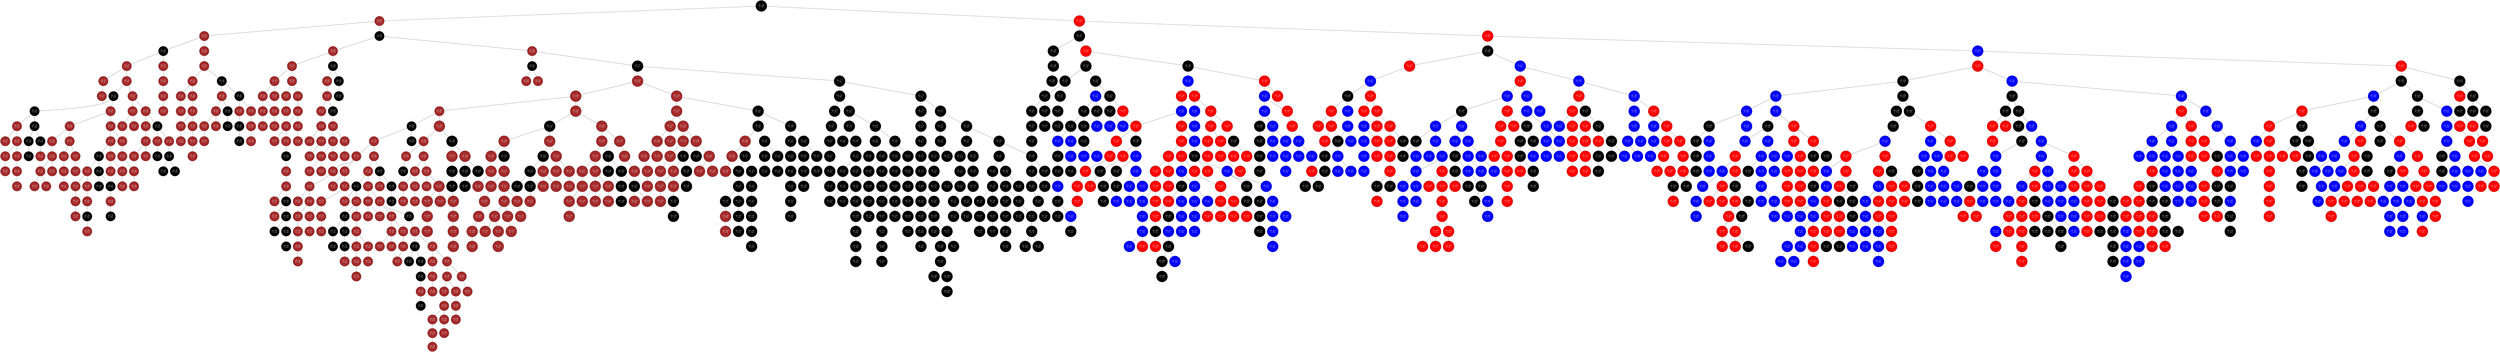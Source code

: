 graph G {
	rankdir=TB;
	node [shape=circle];
	"0x624c95e7b9d0" [label="nX: 186\nY: 134", color=black, fontcolor=white, style=filled, fillcolor=black];
	"0x624c95e7b9d0" -- "0x624c95e349f0";
	"0x624c95e349f0" [label="nX: 46\nY: 214", color=black, fontcolor=white, style=filled, fillcolor=brown];
	"0x624c95e349f0" -- "0x624c95e33090";
	"0x624c95e33090" [label="nX: 36\nY: 214", color=black, fontcolor=white, style=filled, fillcolor=brown];
	"0x624c95e33090" -- "0x624c95e434a0";
	"0x624c95e434a0" [label="nX: 36\nY: 164", color=black, fontcolor=white, style=filled, fillcolor=black];
	"0x624c95e434a0" -- "0x624c95e2e800";
	"0x624c95e2e800" [label="nX: 16\nY: 34", color=black, fontcolor=white, style=filled, fillcolor=brown];
	"0x624c95e2e800" -- "0x624c95e2f180";
	"0x624c95e2f180" [label="nX: 16\nY: 14", color=black, fontcolor=white, style=filled, fillcolor=brown];
	"0x624c95e2f180" -- "0x624c95e674e0";
	"0x624c95e674e0" [label="nX: 16\nY: 24", color=black, fontcolor=white, style=filled, fillcolor=brown];
	"0x624c95e2e800" -- "0x624c95e38fd0";
	"0x624c95e38fd0" [label="nX: 36\nY: 14", color=black, fontcolor=white, style=filled, fillcolor=brown];
	"0x624c95e38fd0" -- "0x624c95e6a770";
	"0x624c95e6a770" [label="nX: 16\nY: 164", color=black, fontcolor=white, style=filled, fillcolor=black];
	"0x624c95e6a770" -- "0x624c95e7de80";
	"0x624c95e7de80" [label="nX: 16\nY: 114", color=black, fontcolor=white, style=filled, fillcolor=black];
	"0x624c95e7de80" -- "0x624c95e571f0";
	"0x624c95e571f0" [label="nX: 16\nY: 54", color=black, fontcolor=white, style=filled, fillcolor=brown];
	"0x624c95e571f0" -- "0x624c95e60250";
	"0x624c95e60250" [label="nX: 16\nY: 44", color=black, fontcolor=white, style=filled, fillcolor=brown];
	"0x624c95e571f0" -- "0x624c95e769f0";
	"0x624c95e769f0" [label="nX: 16\nY: 84", color=black, fontcolor=white, style=filled, fillcolor=brown];
	"0x624c95e769f0" -- "0x624c95e6f220";
	"0x624c95e6f220" [label="nX: 16\nY: 74", color=black, fontcolor=white, style=filled, fillcolor=brown];
	"0x624c95e6f220" -- "0x624c95e66920";
	"0x624c95e66920" [label="nX: 16\nY: 64", color=black, fontcolor=white, style=filled, fillcolor=brown];
	"0x624c95e769f0" -- "0x624c95e620a0";
	"0x624c95e620a0" [label="nX: 16\nY: 114", color=black, fontcolor=white, style=filled, fillcolor=brown];
	"0x624c95e620a0" -- "0x624c95e32ee0";
	"0x624c95e32ee0" [label="nX: 16\nY: 104", color=black, fontcolor=white, style=filled, fillcolor=brown];
	"0x624c95e32ee0" -- "0x624c95e2aee0";
	"0x624c95e2aee0" [label="nX: 16\nY: 94", color=black, fontcolor=white, style=filled, fillcolor=brown];
	"0x624c95e7de80" -- "0x624c95e68460";
	"0x624c95e68460" [label="nX: 16\nY: 144", color=black, fontcolor=white, style=filled, fillcolor=black];
	"0x624c95e68460" -- "0x624c95e653c0";
	"0x624c95e653c0" [label="nX: 16\nY: 124", color=black, fontcolor=white, style=filled, fillcolor=black];
	"0x624c95e653c0" -- "0x624c95e5b660";
	"0x624c95e5b660" [label="nX: 16\nY: 134", color=black, fontcolor=white, style=filled, fillcolor=black];
	"0x624c95e68460" -- "0x624c95e3c540";
	"0x624c95e3c540" [label="nX: 16\nY: 154", color=black, fontcolor=white, style=filled, fillcolor=black];
	"0x624c95e3c540" -- "0x624c95e7bdf0";
	"0x624c95e7bdf0" [label="nX: 16\nY: 164", color=black, fontcolor=white, style=filled, fillcolor=brown];
	"0x624c95e6a770" -- "0x624c95e38970";
	"0x624c95e38970" [label="nX: 26\nY: 44", color=black, fontcolor=white, style=filled, fillcolor=brown];
	"0x624c95e38970" -- "0x624c95e5d260";
	"0x624c95e5d260" [label="nX: 16\nY: 234", color=black, fontcolor=white, style=filled, fillcolor=brown];
	"0x624c95e5d260" -- "0x624c95e7fe20";
	"0x624c95e7fe20" [label="nX: 16\nY: 224", color=black, fontcolor=white, style=filled, fillcolor=brown];
	"0x624c95e7fe20" -- "0x624c95e79960";
	"0x624c95e79960" [label="nX: 16\nY: 204", color=black, fontcolor=white, style=filled, fillcolor=brown];
	"0x624c95e79960" -- "0x624c95e2e420";
	"0x624c95e2e420" [label="nX: 16\nY: 184", color=black, fontcolor=white, style=filled, fillcolor=brown];
	"0x624c95e2e420" -- "0x624c95e6ba00";
	"0x624c95e6ba00" [label="nX: 16\nY: 174", color=black, fontcolor=white, style=filled, fillcolor=brown];
	"0x624c95e2e420" -- "0x624c95e5c650";
	"0x624c95e5c650" [label="nX: 16\nY: 194", color=black, fontcolor=white, style=filled, fillcolor=brown];
	"0x624c95e79960" -- "0x624c95e33bf0";
	"0x624c95e33bf0" [label="nX: 16\nY: 214", color=black, fontcolor=white, style=filled, fillcolor=brown];
	"0x624c95e5d260" -- "0x624c95e408f0";
	"0x624c95e408f0" [label="nX: 26\nY: 14", color=black, fontcolor=white, style=filled, fillcolor=brown];
	"0x624c95e408f0" -- "0x624c95e6c2a0";
	"0x624c95e6c2a0" [label="nX: 16\nY: 244", color=black, fontcolor=white, style=filled, fillcolor=brown];
	"0x624c95e6c2a0" -- "0x624c95e5c0f0";
	"0x624c95e5c0f0" [label="nX: 16\nY: 254", color=black, fontcolor=white, style=filled, fillcolor=brown];
	"0x624c95e5c0f0" -- "0x624c95e73cf0";
	"0x624c95e73cf0" [label="nX: 16\nY: 264", color=black, fontcolor=white, style=filled, fillcolor=brown];
	"0x624c95e408f0" -- "0x624c95e69920";
	"0x624c95e69920" [label="nX: 26\nY: 24", color=black, fontcolor=white, style=filled, fillcolor=brown];
	"0x624c95e69920" -- "0x624c95e4c400";
	"0x624c95e4c400" [label="nX: 26\nY: 34", color=black, fontcolor=white, style=filled, fillcolor=brown];
	"0x624c95e38970" -- "0x624c95e4f1b0";
	"0x624c95e4f1b0" [label="nX: 26\nY: 224", color=black, fontcolor=white, style=filled, fillcolor=brown];
	"0x624c95e4f1b0" -- "0x624c95e75900";
	"0x624c95e75900" [label="nX: 26\nY: 174", color=black, fontcolor=white, style=filled, fillcolor=brown];
	"0x624c95e75900" -- "0x624c95e71350";
	"0x624c95e71350" [label="nX: 26\nY: 124", color=black, fontcolor=white, style=filled, fillcolor=black];
	"0x624c95e71350" -- "0x624c95e46160";
	"0x624c95e46160" [label="nX: 26\nY: 84", color=black, fontcolor=white, style=filled, fillcolor=brown];
	"0x624c95e46160" -- "0x624c95e80fb0";
	"0x624c95e80fb0" [label="nX: 26\nY: 54", color=black, fontcolor=white, style=filled, fillcolor=brown];
	"0x624c95e80fb0" -- "0x624c95e3f4e0";
	"0x624c95e3f4e0" [label="nX: 26\nY: 74", color=black, fontcolor=white, style=filled, fillcolor=brown];
	"0x624c95e3f4e0" -- "0x624c95e53380";
	"0x624c95e53380" [label="nX: 26\nY: 64", color=black, fontcolor=white, style=filled, fillcolor=brown];
	"0x624c95e46160" -- "0x624c95e61390";
	"0x624c95e61390" [label="nX: 26\nY: 94", color=black, fontcolor=white, style=filled, fillcolor=brown];
	"0x624c95e61390" -- "0x624c95e3e830";
	"0x624c95e3e830" [label="nX: 26\nY: 104", color=black, fontcolor=white, style=filled, fillcolor=brown];
	"0x624c95e3e830" -- "0x624c95e54850";
	"0x624c95e54850" [label="nX: 26\nY: 114", color=black, fontcolor=white, style=filled, fillcolor=black];
	"0x624c95e54850" -- "0x624c95e41970";
	"0x624c95e41970" [label="nX: 26\nY: 114", color=black, fontcolor=white, style=filled, fillcolor=brown];
	"0x624c95e71350" -- "0x624c95e508e0";
	"0x624c95e508e0" [label="nX: 26\nY: 144", color=black, fontcolor=white, style=filled, fillcolor=black];
	"0x624c95e508e0" -- "0x624c95e4e780";
	"0x624c95e4e780" [label="nX: 26\nY: 134", color=black, fontcolor=white, style=filled, fillcolor=black];
	"0x624c95e508e0" -- "0x624c95e2ecc0";
	"0x624c95e2ecc0" [label="nX: 26\nY: 154", color=black, fontcolor=white, style=filled, fillcolor=black];
	"0x624c95e2ecc0" -- "0x624c95e539f0";
	"0x624c95e539f0" [label="nX: 26\nY: 164", color=black, fontcolor=white, style=filled, fillcolor=brown];
	"0x624c95e539f0" -- "0x624c95e83dd0";
	"0x624c95e83dd0" [label="nX: 26\nY: 164", color=black, fontcolor=white, style=filled, fillcolor=black];
	"0x624c95e75900" -- "0x624c95e47b60";
	"0x624c95e47b60" [label="nX: 26\nY: 194", color=black, fontcolor=white, style=filled, fillcolor=brown];
	"0x624c95e47b60" -- "0x624c95e403f0";
	"0x624c95e403f0" [label="nX: 26\nY: 184", color=black, fontcolor=white, style=filled, fillcolor=brown];
	"0x624c95e47b60" -- "0x624c95e52930";
	"0x624c95e52930" [label="nX: 26\nY: 214", color=black, fontcolor=white, style=filled, fillcolor=brown];
	"0x624c95e52930" -- "0x624c95e82bd0";
	"0x624c95e82bd0" [label="nX: 26\nY: 204", color=black, fontcolor=white, style=filled, fillcolor=brown];
	"0x624c95e4f1b0" -- "0x624c95e320b0";
	"0x624c95e320b0" [label="nX: 26\nY: 264", color=black, fontcolor=white, style=filled, fillcolor=brown];
	"0x624c95e320b0" -- "0x624c95e4a620";
	"0x624c95e4a620" [label="nX: 26\nY: 254", color=black, fontcolor=white, style=filled, fillcolor=brown];
	"0x624c95e4a620" -- "0x624c95e31de0";
	"0x624c95e31de0" [label="nX: 26\nY: 234", color=black, fontcolor=white, style=filled, fillcolor=brown];
	"0x624c95e31de0" -- "0x624c95e431b0";
	"0x624c95e431b0" [label="nX: 26\nY: 244", color=black, fontcolor=white, style=filled, fillcolor=brown];
	"0x624c95e38fd0" -- "0x624c95e514a0";
	"0x624c95e514a0" [label="nX: 36\nY: 54", color=black, fontcolor=white, style=filled, fillcolor=brown];
	"0x624c95e514a0" -- "0x624c95e38490";
	"0x624c95e38490" [label="nX: 36\nY: 34", color=black, fontcolor=white, style=filled, fillcolor=brown];
	"0x624c95e38490" -- "0x624c95e4a240";
	"0x624c95e4a240" [label="nX: 36\nY: 24", color=black, fontcolor=white, style=filled, fillcolor=brown];
	"0x624c95e38490" -- "0x624c95e72200";
	"0x624c95e72200" [label="nX: 36\nY: 44", color=black, fontcolor=white, style=filled, fillcolor=brown];
	"0x624c95e514a0" -- "0x624c95e59b30";
	"0x624c95e59b30" [label="nX: 36\nY: 104", color=black, fontcolor=white, style=filled, fillcolor=brown];
	"0x624c95e59b30" -- "0x624c95e733d0";
	"0x624c95e733d0" [label="nX: 36\nY: 94", color=black, fontcolor=white, style=filled, fillcolor=brown];
	"0x624c95e733d0" -- "0x624c95e4a980";
	"0x624c95e4a980" [label="nX: 36\nY: 74", color=black, fontcolor=white, style=filled, fillcolor=brown];
	"0x624c95e4a980" -- "0x624c95e78a00";
	"0x624c95e78a00" [label="nX: 36\nY: 64", color=black, fontcolor=white, style=filled, fillcolor=brown];
	"0x624c95e4a980" -- "0x624c95e4b1b0";
	"0x624c95e4b1b0" [label="nX: 36\nY: 84", color=black, fontcolor=white, style=filled, fillcolor=brown];
	"0x624c95e59b30" -- "0x624c95e4c0f0";
	"0x624c95e4c0f0" [label="nX: 36\nY: 124", color=black, fontcolor=white, style=filled, fillcolor=black];
	"0x624c95e4c0f0" -- "0x624c95e5fd80";
	"0x624c95e5fd80" [label="nX: 36\nY: 114", color=black, fontcolor=white, style=filled, fillcolor=brown];
	"0x624c95e5fd80" -- "0x624c95e41300";
	"0x624c95e41300" [label="nX: 36\nY: 114", color=black, fontcolor=white, style=filled, fillcolor=black];
	"0x624c95e4c0f0" -- "0x624c95e7a390";
	"0x624c95e7a390" [label="nX: 36\nY: 164", color=black, fontcolor=white, style=filled, fillcolor=brown];
	"0x624c95e7a390" -- "0x624c95e39410";
	"0x624c95e39410" [label="nX: 36\nY: 144", color=black, fontcolor=white, style=filled, fillcolor=black];
	"0x624c95e39410" -- "0x624c95e3f8e0";
	"0x624c95e3f8e0" [label="nX: 36\nY: 134", color=black, fontcolor=white, style=filled, fillcolor=black];
	"0x624c95e39410" -- "0x624c95e3fa00";
	"0x624c95e3fa00" [label="nX: 36\nY: 154", color=black, fontcolor=white, style=filled, fillcolor=black];
	"0x624c95e434a0" -- "0x624c95e52fd0";
	"0x624c95e52fd0" [label="nX: 36\nY: 174", color=black, fontcolor=white, style=filled, fillcolor=brown];
	"0x624c95e52fd0" -- "0x624c95e42b10";
	"0x624c95e42b10" [label="nX: 36\nY: 184", color=black, fontcolor=white, style=filled, fillcolor=brown];
	"0x624c95e42b10" -- "0x624c95e7f770";
	"0x624c95e7f770" [label="nX: 36\nY: 204", color=black, fontcolor=white, style=filled, fillcolor=brown];
	"0x624c95e7f770" -- "0x624c95e57040";
	"0x624c95e57040" [label="nX: 36\nY: 194", color=black, fontcolor=white, style=filled, fillcolor=brown];
	"0x624c95e33090" -- "0x624c95e84460";
	"0x624c95e84460" [label="nX: 46\nY: 204", color=black, fontcolor=white, style=filled, fillcolor=brown];
	"0x624c95e84460" -- "0x624c95e39fa0";
	"0x624c95e39fa0" [label="nX: 46\nY: 64", color=black, fontcolor=white, style=filled, fillcolor=brown];
	"0x624c95e39fa0" -- "0x624c95e78590";
	"0x624c95e78590" [label="nX: 36\nY: 244", color=black, fontcolor=white, style=filled, fillcolor=brown];
	"0x624c95e78590" -- "0x624c95e6e0c0";
	"0x624c95e6e0c0" [label="nX: 36\nY: 224", color=black, fontcolor=white, style=filled, fillcolor=brown];
	"0x624c95e6e0c0" -- "0x624c95e3c190";
	"0x624c95e3c190" [label="nX: 36\nY: 234", color=black, fontcolor=white, style=filled, fillcolor=brown];
	"0x624c95e78590" -- "0x624c95e454f0";
	"0x624c95e454f0" [label="nX: 36\nY: 254", color=black, fontcolor=white, style=filled, fillcolor=brown];
	"0x624c95e454f0" -- "0x624c95e4f000";
	"0x624c95e4f000" [label="nX: 46\nY: 24", color=black, fontcolor=white, style=filled, fillcolor=brown];
	"0x624c95e4f000" -- "0x624c95e68890";
	"0x624c95e68890" [label="nX: 46\nY: 14", color=black, fontcolor=white, style=filled, fillcolor=brown];
	"0x624c95e68890" -- "0x624c95e74200";
	"0x624c95e74200" [label="nX: 36\nY: 264", color=black, fontcolor=white, style=filled, fillcolor=brown];
	"0x624c95e4f000" -- "0x624c95e81400";
	"0x624c95e81400" [label="nX: 46\nY: 34", color=black, fontcolor=white, style=filled, fillcolor=brown];
	"0x624c95e81400" -- "0x624c95e82fb0";
	"0x624c95e82fb0" [label="nX: 46\nY: 54", color=black, fontcolor=white, style=filled, fillcolor=brown];
	"0x624c95e82fb0" -- "0x624c95e5a230";
	"0x624c95e5a230" [label="nX: 46\nY: 44", color=black, fontcolor=white, style=filled, fillcolor=brown];
	"0x624c95e39fa0" -- "0x624c95e4d170";
	"0x624c95e4d170" [label="nX: 46\nY: 134", color=black, fontcolor=white, style=filled, fillcolor=black];
	"0x624c95e4d170" -- "0x624c95e6cd10";
	"0x624c95e6cd10" [label="nX: 46\nY: 114", color=black, fontcolor=white, style=filled, fillcolor=brown];
	"0x624c95e6cd10" -- "0x624c95e70d10";
	"0x624c95e70d10" [label="nX: 46\nY: 94", color=black, fontcolor=white, style=filled, fillcolor=brown];
	"0x624c95e70d10" -- "0x624c95e63f60";
	"0x624c95e63f60" [label="nX: 46\nY: 84", color=black, fontcolor=white, style=filled, fillcolor=brown];
	"0x624c95e63f60" -- "0x624c95e55ad0";
	"0x624c95e55ad0" [label="nX: 46\nY: 74", color=black, fontcolor=white, style=filled, fillcolor=brown];
	"0x624c95e70d10" -- "0x624c95e43000";
	"0x624c95e43000" [label="nX: 46\nY: 104", color=black, fontcolor=white, style=filled, fillcolor=brown];
	"0x624c95e6cd10" -- "0x624c95e76800";
	"0x624c95e76800" [label="nX: 46\nY: 124", color=black, fontcolor=white, style=filled, fillcolor=black];
	"0x624c95e76800" -- "0x624c95e4f560";
	"0x624c95e4f560" [label="nX: 46\nY: 114", color=black, fontcolor=white, style=filled, fillcolor=black];
	"0x624c95e4d170" -- "0x624c95e47860";
	"0x624c95e47860" [label="nX: 46\nY: 164", color=black, fontcolor=white, style=filled, fillcolor=black];
	"0x624c95e47860" -- "0x624c95e59630";
	"0x624c95e59630" [label="nX: 46\nY: 164", color=black, fontcolor=white, style=filled, fillcolor=brown];
	"0x624c95e59630" -- "0x624c95e6a180";
	"0x624c95e6a180" [label="nX: 46\nY: 144", color=black, fontcolor=white, style=filled, fillcolor=black];
	"0x624c95e6a180" -- "0x624c95e7cf00";
	"0x624c95e7cf00" [label="nX: 46\nY: 154", color=black, fontcolor=white, style=filled, fillcolor=black];
	"0x624c95e47860" -- "0x624c95e5a3e0";
	"0x624c95e5a3e0" [label="nX: 46\nY: 174", color=black, fontcolor=white, style=filled, fillcolor=brown];
	"0x624c95e5a3e0" -- "0x624c95e69770";
	"0x624c95e69770" [label="nX: 46\nY: 184", color=black, fontcolor=white, style=filled, fillcolor=brown];
	"0x624c95e69770" -- "0x624c95e7ed80";
	"0x624c95e7ed80" [label="nX: 46\nY: 194", color=black, fontcolor=white, style=filled, fillcolor=brown];
	"0x624c95e349f0" -- "0x624c95e49d80";
	"0x624c95e49d80" [label="nX: 66\nY: 154", color=black, fontcolor=white, style=filled, fillcolor=black];
	"0x624c95e49d80" -- "0x624c95e51ab0";
	"0x624c95e51ab0" [label="nX: 56\nY: 224", color=black, fontcolor=white, style=filled, fillcolor=brown];
	"0x624c95e51ab0" -- "0x624c95e2c4b0";
	"0x624c95e2c4b0" [label="nX: 56\nY: 34", color=black, fontcolor=white, style=filled, fillcolor=brown];
	"0x624c95e2c4b0" -- "0x624c95e50ec0";
	"0x624c95e50ec0" [label="nX: 56\nY: 14", color=black, fontcolor=white, style=filled, fillcolor=brown];
	"0x624c95e50ec0" -- "0x624c95e6afc0";
	"0x624c95e6afc0" [label="nX: 46\nY: 244", color=black, fontcolor=white, style=filled, fillcolor=brown];
	"0x624c95e6afc0" -- "0x624c95e54a40";
	"0x624c95e54a40" [label="nX: 46\nY: 224", color=black, fontcolor=white, style=filled, fillcolor=brown];
	"0x624c95e54a40" -- "0x624c95e6dc40";
	"0x624c95e6dc40" [label="nX: 46\nY: 234", color=black, fontcolor=white, style=filled, fillcolor=brown];
	"0x624c95e6afc0" -- "0x624c95e3dc30";
	"0x624c95e3dc30" [label="nX: 46\nY: 264", color=black, fontcolor=white, style=filled, fillcolor=brown];
	"0x624c95e3dc30" -- "0x624c95e63560";
	"0x624c95e63560" [label="nX: 46\nY: 254", color=black, fontcolor=white, style=filled, fillcolor=brown];
	"0x624c95e50ec0" -- "0x624c95e3b110";
	"0x624c95e3b110" [label="nX: 56\nY: 24", color=black, fontcolor=white, style=filled, fillcolor=brown];
	"0x624c95e2c4b0" -- "0x624c95e5c390";
	"0x624c95e5c390" [label="nX: 56\nY: 64", color=black, fontcolor=white, style=filled, fillcolor=brown];
	"0x624c95e5c390" -- "0x624c95e76f30";
	"0x624c95e76f30" [label="nX: 56\nY: 44", color=black, fontcolor=white, style=filled, fillcolor=brown];
	"0x624c95e76f30" -- "0x624c95e728e0";
	"0x624c95e728e0" [label="nX: 56\nY: 54", color=black, fontcolor=white, style=filled, fillcolor=brown];
	"0x624c95e5c390" -- "0x624c95e83870";
	"0x624c95e83870" [label="nX: 56\nY: 214", color=black, fontcolor=white, style=filled, fillcolor=brown];
	"0x624c95e83870" -- "0x624c95e39b50";
	"0x624c95e39b50" [label="nX: 56\nY: 184", color=black, fontcolor=white, style=filled, fillcolor=brown];
	"0x624c95e39b50" -- "0x624c95e4dfc0";
	"0x624c95e4dfc0" [label="nX: 56\nY: 84", color=black, fontcolor=white, style=filled, fillcolor=brown];
	"0x624c95e4dfc0" -- "0x624c95e5d410";
	"0x624c95e5d410" [label="nX: 56\nY: 74", color=black, fontcolor=white, style=filled, fillcolor=brown];
	"0x624c95e4dfc0" -- "0x624c95e59270";
	"0x624c95e59270" [label="nX: 56\nY: 174", color=black, fontcolor=white, style=filled, fillcolor=brown];
	"0x624c95e59270" -- "0x624c95e45ad0";
	"0x624c95e45ad0" [label="nX: 56\nY: 164", color=black, fontcolor=white, style=filled, fillcolor=black];
	"0x624c95e45ad0" -- "0x624c95e74db0";
	"0x624c95e74db0" [label="nX: 56\nY: 164", color=black, fontcolor=white, style=filled, fillcolor=brown];
	"0x624c95e74db0" -- "0x624c95e2d490";
	"0x624c95e2d490" [label="nX: 56\nY: 104", color=black, fontcolor=white, style=filled, fillcolor=brown];
	"0x624c95e2d490" -- "0x624c95e3c460";
	"0x624c95e3c460" [label="nX: 56\nY: 94", color=black, fontcolor=white, style=filled, fillcolor=brown];
	"0x624c95e2d490" -- "0x624c95e2bb50";
	"0x624c95e2bb50" [label="nX: 56\nY: 114", color=black, fontcolor=white, style=filled, fillcolor=black];
	"0x624c95e2bb50" -- "0x624c95e3efe0";
	"0x624c95e3efe0" [label="nX: 56\nY: 114", color=black, fontcolor=white, style=filled, fillcolor=brown];
	"0x624c95e2bb50" -- "0x624c95e356e0";
	"0x624c95e356e0" [label="nX: 56\nY: 134", color=black, fontcolor=white, style=filled, fillcolor=black];
	"0x624c95e356e0" -- "0x624c95e7a960";
	"0x624c95e7a960" [label="nX: 56\nY: 124", color=black, fontcolor=white, style=filled, fillcolor=black];
	"0x624c95e356e0" -- "0x624c95e3de20";
	"0x624c95e3de20" [label="nX: 56\nY: 144", color=black, fontcolor=white, style=filled, fillcolor=black];
	"0x624c95e3de20" -- "0x624c95e7f280";
	"0x624c95e7f280" [label="nX: 56\nY: 154", color=black, fontcolor=white, style=filled, fillcolor=black];
	"0x624c95e39b50" -- "0x624c95e32260";
	"0x624c95e32260" [label="nX: 56\nY: 194", color=black, fontcolor=white, style=filled, fillcolor=brown];
	"0x624c95e32260" -- "0x624c95e33720";
	"0x624c95e33720" [label="nX: 56\nY: 204", color=black, fontcolor=white, style=filled, fillcolor=brown];
	"0x624c95e51ab0" -- "0x624c95e31ec0";
	"0x624c95e31ec0" [label="nX: 66\nY: 124", color=black, fontcolor=white, style=filled, fillcolor=black];
	"0x624c95e31ec0" -- "0x624c95e63820";
	"0x624c95e63820" [label="nX: 56\nY: 234", color=black, fontcolor=white, style=filled, fillcolor=brown];
	"0x624c95e63820" -- "0x624c95e52ae0";
	"0x624c95e52ae0" [label="nX: 66\nY: 34", color=black, fontcolor=white, style=filled, fillcolor=brown];
	"0x624c95e52ae0" -- "0x624c95e39180";
	"0x624c95e39180" [label="nX: 56\nY: 244", color=black, fontcolor=white, style=filled, fillcolor=brown];
	"0x624c95e39180" -- "0x624c95e4af10";
	"0x624c95e4af10" [label="nX: 56\nY: 264", color=black, fontcolor=white, style=filled, fillcolor=brown];
	"0x624c95e4af10" -- "0x624c95e6ec60";
	"0x624c95e6ec60" [label="nX: 56\nY: 254", color=black, fontcolor=white, style=filled, fillcolor=brown];
	"0x624c95e4af10" -- "0x624c95e57ec0";
	"0x624c95e57ec0" [label="nX: 66\nY: 14", color=black, fontcolor=white, style=filled, fillcolor=brown];
	"0x624c95e57ec0" -- "0x624c95e74c00";
	"0x624c95e74c00" [label="nX: 66\nY: 24", color=black, fontcolor=white, style=filled, fillcolor=brown];
	"0x624c95e52ae0" -- "0x624c95e72fb0";
	"0x624c95e72fb0" [label="nX: 66\nY: 114", color=black, fontcolor=white, style=filled, fillcolor=black];
	"0x624c95e72fb0" -- "0x624c95e47e30";
	"0x624c95e47e30" [label="nX: 66\nY: 94", color=black, fontcolor=white, style=filled, fillcolor=brown];
	"0x624c95e47e30" -- "0x624c95e4a7d0";
	"0x624c95e4a7d0" [label="nX: 66\nY: 74", color=black, fontcolor=white, style=filled, fillcolor=brown];
	"0x624c95e4a7d0" -- "0x624c95e36c20";
	"0x624c95e36c20" [label="nX: 66\nY: 54", color=black, fontcolor=white, style=filled, fillcolor=brown];
	"0x624c95e36c20" -- "0x624c95e7b630";
	"0x624c95e7b630" [label="nX: 66\nY: 44", color=black, fontcolor=white, style=filled, fillcolor=brown];
	"0x624c95e36c20" -- "0x624c95e56da0";
	"0x624c95e56da0" [label="nX: 66\nY: 64", color=black, fontcolor=white, style=filled, fillcolor=brown];
	"0x624c95e4a7d0" -- "0x624c95e42720";
	"0x624c95e42720" [label="nX: 66\nY: 84", color=black, fontcolor=white, style=filled, fillcolor=brown];
	"0x624c95e47e30" -- "0x624c95e7a880";
	"0x624c95e7a880" [label="nX: 66\nY: 104", color=black, fontcolor=white, style=filled, fillcolor=brown];
	"0x624c95e7a880" -- "0x624c95e3ab20";
	"0x624c95e3ab20" [label="nX: 66\nY: 114", color=black, fontcolor=white, style=filled, fillcolor=brown];
	"0x624c95e31ec0" -- "0x624c95e6ed40";
	"0x624c95e6ed40" [label="nX: 66\nY: 144", color=black, fontcolor=white, style=filled, fillcolor=black];
	"0x624c95e6ed40" -- "0x624c95e4cd90";
	"0x624c95e4cd90" [label="nX: 66\nY: 134", color=black, fontcolor=white, style=filled, fillcolor=black];
	"0x624c95e49d80" -- "0x624c95e58770";
	"0x624c95e58770" [label="nX: 66\nY: 184", color=black, fontcolor=white, style=filled, fillcolor=brown];
	"0x624c95e58770" -- "0x624c95e572d0";
	"0x624c95e572d0" [label="nX: 66\nY: 164", color=black, fontcolor=white, style=filled, fillcolor=black];
	"0x624c95e572d0" -- "0x624c95e6a480";
	"0x624c95e6a480" [label="nX: 66\nY: 164", color=black, fontcolor=white, style=filled, fillcolor=brown];
	"0x624c95e572d0" -- "0x624c95e67a40";
	"0x624c95e67a40" [label="nX: 66\nY: 174", color=black, fontcolor=white, style=filled, fillcolor=brown];
	"0x624c95e58770" -- "0x624c95e3ba00";
	"0x624c95e3ba00" [label="nX: 151\nY: 24", color=black, fontcolor=white, style=filled, fillcolor=black];
	"0x624c95e3ba00" -- "0x624c95e64e10";
	"0x624c95e64e10" [label="nX: 126\nY: 224", color=black, fontcolor=white, style=filled, fillcolor=brown];
	"0x624c95e64e10" -- "0x624c95e6acf0";
	"0x624c95e6acf0" [label="nX: 106\nY: 174", color=black, fontcolor=white, style=filled, fillcolor=brown];
	"0x624c95e6acf0" -- "0x624c95e56bf0";
	"0x624c95e56bf0" [label="nX: 96\nY: 164", color=black, fontcolor=white, style=filled, fillcolor=brown];
	"0x624c95e56bf0" -- "0x624c95e609c0";
	"0x624c95e609c0" [label="nX: 96\nY: 144", color=black, fontcolor=white, style=filled, fillcolor=black];
	"0x624c95e609c0" -- "0x624c95e835a0";
	"0x624c95e835a0" [label="nX: 76\nY: 104", color=black, fontcolor=white, style=filled, fillcolor=brown];
	"0x624c95e835a0" -- "0x624c95e77870";
	"0x624c95e77870" [label="nX: 76\nY: 14", color=black, fontcolor=white, style=filled, fillcolor=brown];
	"0x624c95e77870" -- "0x624c95e577f0";
	"0x624c95e577f0" [label="nX: 66\nY: 264", color=black, fontcolor=white, style=filled, fillcolor=brown];
	"0x624c95e577f0" -- "0x624c95e55800";
	"0x624c95e55800" [label="nX: 66\nY: 204", color=black, fontcolor=white, style=filled, fillcolor=brown];
	"0x624c95e55800" -- "0x624c95e38d30";
	"0x624c95e38d30" [label="nX: 66\nY: 194", color=black, fontcolor=white, style=filled, fillcolor=brown];
	"0x624c95e55800" -- "0x624c95e4a090";
	"0x624c95e4a090" [label="nX: 66\nY: 254", color=black, fontcolor=white, style=filled, fillcolor=brown];
	"0x624c95e4a090" -- "0x624c95e6b760";
	"0x624c95e6b760" [label="nX: 66\nY: 214", color=black, fontcolor=white, style=filled, fillcolor=brown];
	"0x624c95e6b760" -- "0x624c95e71e20";
	"0x624c95e71e20" [label="nX: 66\nY: 244", color=black, fontcolor=white, style=filled, fillcolor=brown];
	"0x624c95e71e20" -- "0x624c95e543c0";
	"0x624c95e543c0" [label="nX: 66\nY: 224", color=black, fontcolor=white, style=filled, fillcolor=brown];
	"0x624c95e543c0" -- "0x624c95e4d360";
	"0x624c95e4d360" [label="nX: 66\nY: 234", color=black, fontcolor=white, style=filled, fillcolor=brown];
	"0x624c95e77870" -- "0x624c95e33450";
	"0x624c95e33450" [label="nX: 76\nY: 34", color=black, fontcolor=white, style=filled, fillcolor=brown];
	"0x624c95e33450" -- "0x624c95e31630";
	"0x624c95e31630" [label="nX: 76\nY: 24", color=black, fontcolor=white, style=filled, fillcolor=brown];
	"0x624c95e33450" -- "0x624c95e6bdb0";
	"0x624c95e6bdb0" [label="nX: 76\nY: 94", color=black, fontcolor=white, style=filled, fillcolor=brown];
	"0x624c95e6bdb0" -- "0x624c95e840b0";
	"0x624c95e840b0" [label="nX: 76\nY: 64", color=black, fontcolor=white, style=filled, fillcolor=brown];
	"0x624c95e840b0" -- "0x624c95e2fc80";
	"0x624c95e2fc80" [label="nX: 76\nY: 44", color=black, fontcolor=white, style=filled, fillcolor=brown];
	"0x624c95e2fc80" -- "0x624c95e382e0";
	"0x624c95e382e0" [label="nX: 76\nY: 54", color=black, fontcolor=white, style=filled, fillcolor=brown];
	"0x624c95e840b0" -- "0x624c95e4b6c0";
	"0x624c95e4b6c0" [label="nX: 76\nY: 74", color=black, fontcolor=white, style=filled, fillcolor=brown];
	"0x624c95e4b6c0" -- "0x624c95e5e930";
	"0x624c95e5e930" [label="nX: 76\nY: 84", color=black, fontcolor=white, style=filled, fillcolor=brown];
	"0x624c95e835a0" -- "0x624c95e3a270";
	"0x624c95e3a270" [label="nX: 96\nY: 104", color=black, fontcolor=white, style=filled, fillcolor=brown];
	"0x624c95e3a270" -- "0x624c95e67d10";
	"0x624c95e67d10" [label="nX: 76\nY: 254", color=black, fontcolor=white, style=filled, fillcolor=brown];
	"0x624c95e67d10" -- "0x624c95e5cd20";
	"0x624c95e5cd20" [label="nX: 76\nY: 114", color=black, fontcolor=white, style=filled, fillcolor=black];
	"0x624c95e5cd20" -- "0x624c95e64320";
	"0x624c95e64320" [label="nX: 76\nY: 114", color=black, fontcolor=white, style=filled, fillcolor=brown];
	"0x624c95e5cd20" -- "0x624c95e51d80";
	"0x624c95e51d80" [label="nX: 76\nY: 174", color=black, fontcolor=white, style=filled, fillcolor=brown];
	"0x624c95e51d80" -- "0x624c95e7c1f0";
	"0x624c95e7c1f0" [label="nX: 76\nY: 144", color=black, fontcolor=white, style=filled, fillcolor=black];
	"0x624c95e7c1f0" -- "0x624c95e579e0";
	"0x624c95e579e0" [label="nX: 76\nY: 134", color=black, fontcolor=white, style=filled, fillcolor=black];
	"0x624c95e579e0" -- "0x624c95e33a00";
	"0x624c95e33a00" [label="nX: 76\nY: 124", color=black, fontcolor=white, style=filled, fillcolor=black];
	"0x624c95e7c1f0" -- "0x624c95e5d070";
	"0x624c95e5d070" [label="nX: 76\nY: 164", color=black, fontcolor=white, style=filled, fillcolor=black];
	"0x624c95e5d070" -- "0x624c95e39640";
	"0x624c95e39640" [label="nX: 76\nY: 154", color=black, fontcolor=white, style=filled, fillcolor=black];
	"0x624c95e39640" -- "0x624c95e32530";
	"0x624c95e32530" [label="nX: 76\nY: 164", color=black, fontcolor=white, style=filled, fillcolor=brown];
	"0x624c95e51d80" -- "0x624c95e2be30";
	"0x624c95e2be30" [label="nX: 76\nY: 184", color=black, fontcolor=white, style=filled, fillcolor=brown];
	"0x624c95e2be30" -- "0x624c95e5f9f0";
	"0x624c95e5f9f0" [label="nX: 76\nY: 224", color=black, fontcolor=white, style=filled, fillcolor=brown];
	"0x624c95e5f9f0" -- "0x624c95e4d600";
	"0x624c95e4d600" [label="nX: 76\nY: 194", color=black, fontcolor=white, style=filled, fillcolor=brown];
	"0x624c95e4d600" -- "0x624c95e3b720";
	"0x624c95e3b720" [label="nX: 76\nY: 204", color=black, fontcolor=white, style=filled, fillcolor=brown];
	"0x624c95e3b720" -- "0x624c95e34ba0";
	"0x624c95e34ba0" [label="nX: 76\nY: 214", color=black, fontcolor=white, style=filled, fillcolor=brown];
	"0x624c95e5f9f0" -- "0x624c95e46fb0";
	"0x624c95e46fb0" [label="nX: 76\nY: 234", color=black, fontcolor=white, style=filled, fillcolor=brown];
	"0x624c95e46fb0" -- "0x624c95e5e660";
	"0x624c95e5e660" [label="nX: 76\nY: 244", color=black, fontcolor=white, style=filled, fillcolor=brown];
	"0x624c95e67d10" -- "0x624c95e53530";
	"0x624c95e53530" [label="nX: 86\nY: 34", color=black, fontcolor=white, style=filled, fillcolor=brown];
	"0x624c95e53530" -- "0x624c95e5b250";
	"0x624c95e5b250" [label="nX: 86\nY: 14", color=black, fontcolor=white, style=filled, fillcolor=brown];
	"0x624c95e5b250" -- "0x624c95e503f0";
	"0x624c95e503f0" [label="nX: 76\nY: 264", color=black, fontcolor=white, style=filled, fillcolor=brown];
	"0x624c95e5b250" -- "0x624c95e3cf40";
	"0x624c95e3cf40" [label="nX: 86\nY: 24", color=black, fontcolor=white, style=filled, fillcolor=brown];
	"0x624c95e53530" -- "0x624c95e38010";
	"0x624c95e38010" [label="nX: 86\nY: 114", color=black, fontcolor=white, style=filled, fillcolor=brown];
	"0x624c95e38010" -- "0x624c95e3bef0";
	"0x624c95e3bef0" [label="nX: 86\nY: 74", color=black, fontcolor=white, style=filled, fillcolor=brown];
	"0x624c95e3bef0" -- "0x624c95e41130";
	"0x624c95e41130" [label="nX: 86\nY: 54", color=black, fontcolor=white, style=filled, fillcolor=brown];
	"0x624c95e41130" -- "0x624c95e4dbf0";
	"0x624c95e4dbf0" [label="nX: 86\nY: 44", color=black, fontcolor=white, style=filled, fillcolor=brown];
	"0x624c95e41130" -- "0x624c95e2c1f0";
	"0x624c95e2c1f0" [label="nX: 86\nY: 64", color=black, fontcolor=white, style=filled, fillcolor=brown];
	"0x624c95e3bef0" -- "0x624c95e39df0";
	"0x624c95e39df0" [label="nX: 86\nY: 104", color=black, fontcolor=white, style=filled, fillcolor=brown];
	"0x624c95e39df0" -- "0x624c95e4f870";
	"0x624c95e4f870" [label="nX: 86\nY: 94", color=black, fontcolor=white, style=filled, fillcolor=brown];
	"0x624c95e4f870" -- "0x624c95e6e7e0";
	"0x624c95e6e7e0" [label="nX: 86\nY: 84", color=black, fontcolor=white, style=filled, fillcolor=brown];
	"0x624c95e38010" -- "0x624c95e2ede0";
	"0x624c95e2ede0" [label="nX: 86\nY: 114", color=black, fontcolor=white, style=filled, fillcolor=black];
	"0x624c95e2ede0" -- "0x624c95e75520";
	"0x624c95e75520" [label="nX: 86\nY: 174", color=black, fontcolor=white, style=filled, fillcolor=brown];
	"0x624c95e75520" -- "0x624c95e59e30";
	"0x624c95e59e30" [label="nX: 86\nY: 134", color=black, fontcolor=white, style=filled, fillcolor=black];
	"0x624c95e59e30" -- "0x624c95e79fa0";
	"0x624c95e79fa0" [label="nX: 86\nY: 124", color=black, fontcolor=white, style=filled, fillcolor=black];
	"0x624c95e59e30" -- "0x624c95e5ad90";
	"0x624c95e5ad90" [label="nX: 86\nY: 144", color=black, fontcolor=white, style=filled, fillcolor=black];
	"0x624c95e5ad90" -- "0x624c95e79c80";
	"0x624c95e79c80" [label="nX: 86\nY: 154", color=black, fontcolor=white, style=filled, fillcolor=black];
	"0x624c95e79c80" -- "0x624c95e4ab30";
	"0x624c95e4ab30" [label="nX: 86\nY: 164", color=black, fontcolor=white, style=filled, fillcolor=brown];
	"0x624c95e4ab30" -- "0x624c95e5eb00";
	"0x624c95e5eb00" [label="nX: 86\nY: 164", color=black, fontcolor=white, style=filled, fillcolor=black];
	"0x624c95e75520" -- "0x624c95e36460";
	"0x624c95e36460" [label="nX: 86\nY: 214", color=black, fontcolor=white, style=filled, fillcolor=brown];
	"0x624c95e36460" -- "0x624c95e62340";
	"0x624c95e62340" [label="nX: 86\nY: 204", color=black, fontcolor=white, style=filled, fillcolor=brown];
	"0x624c95e62340" -- "0x624c95e3d630";
	"0x624c95e3d630" [label="nX: 86\nY: 194", color=black, fontcolor=white, style=filled, fillcolor=brown];
	"0x624c95e3d630" -- "0x624c95e75170";
	"0x624c95e75170" [label="nX: 86\nY: 184", color=black, fontcolor=white, style=filled, fillcolor=brown];
	"0x624c95e36460" -- "0x624c95e2d850";
	"0x624c95e2d850" [label="nX: 96\nY: 74", color=black, fontcolor=white, style=filled, fillcolor=brown];
	"0x624c95e2d850" -- "0x624c95e498f0";
	"0x624c95e498f0" [label="nX: 96\nY: 34", color=black, fontcolor=white, style=filled, fillcolor=brown];
	"0x624c95e498f0" -- "0x624c95e7d4b0";
	"0x624c95e7d4b0" [label="nX: 96\nY: 24", color=black, fontcolor=white, style=filled, fillcolor=brown];
	"0x624c95e7d4b0" -- "0x624c95e3cc80";
	"0x624c95e3cc80" [label="nX: 86\nY: 254", color=black, fontcolor=white, style=filled, fillcolor=brown];
	"0x624c95e3cc80" -- "0x624c95e80d10";
	"0x624c95e80d10" [label="nX: 86\nY: 224", color=black, fontcolor=white, style=filled, fillcolor=brown];
	"0x624c95e80d10" -- "0x624c95e823b0";
	"0x624c95e823b0" [label="nX: 86\nY: 234", color=black, fontcolor=white, style=filled, fillcolor=brown];
	"0x624c95e823b0" -- "0x624c95e318f0";
	"0x624c95e318f0" [label="nX: 86\nY: 244", color=black, fontcolor=white, style=filled, fillcolor=brown];
	"0x624c95e3cc80" -- "0x624c95e358d0";
	"0x624c95e358d0" [label="nX: 86\nY: 264", color=black, fontcolor=white, style=filled, fillcolor=brown];
	"0x624c95e358d0" -- "0x624c95e6fa50";
	"0x624c95e6fa50" [label="nX: 96\nY: 14", color=black, fontcolor=white, style=filled, fillcolor=brown];
	"0x624c95e498f0" -- "0x624c95e70820";
	"0x624c95e70820" [label="nX: 96\nY: 64", color=black, fontcolor=white, style=filled, fillcolor=brown];
	"0x624c95e70820" -- "0x624c95e56920";
	"0x624c95e56920" [label="nX: 96\nY: 44", color=black, fontcolor=white, style=filled, fillcolor=brown];
	"0x624c95e56920" -- "0x624c95e81160";
	"0x624c95e81160" [label="nX: 96\nY: 54", color=black, fontcolor=white, style=filled, fillcolor=brown];
	"0x624c95e2d850" -- "0x624c95e44430";
	"0x624c95e44430" [label="nX: 96\nY: 84", color=black, fontcolor=white, style=filled, fillcolor=brown];
	"0x624c95e44430" -- "0x624c95e2f8b0";
	"0x624c95e2f8b0" [label="nX: 96\nY: 94", color=black, fontcolor=white, style=filled, fillcolor=brown];
	"0x624c95e3a270" -- "0x624c95e66730";
	"0x624c95e66730" [label="nX: 96\nY: 114", color=black, fontcolor=white, style=filled, fillcolor=black];
	"0x624c95e66730" -- "0x624c95e354e0";
	"0x624c95e354e0" [label="nX: 96\nY: 114", color=black, fontcolor=white, style=filled, fillcolor=brown];
	"0x624c95e66730" -- "0x624c95e646c0";
	"0x624c95e646c0" [label="nX: 96\nY: 124", color=black, fontcolor=white, style=filled, fillcolor=black];
	"0x624c95e646c0" -- "0x624c95e60450";
	"0x624c95e60450" [label="nX: 96\nY: 134", color=black, fontcolor=white, style=filled, fillcolor=black];
	"0x624c95e609c0" -- "0x624c95e7e510";
	"0x624c95e7e510" [label="nX: 96\nY: 154", color=black, fontcolor=white, style=filled, fillcolor=black];
	"0x624c95e56bf0" -- "0x624c95e32c10";
	"0x624c95e32c10" [label="nX: 106\nY: 64", color=black, fontcolor=white, style=filled, fillcolor=brown];
	"0x624c95e32c10" -- "0x624c95e84a30";
	"0x624c95e84a30" [label="nX: 96\nY: 184", color=black, fontcolor=white, style=filled, fillcolor=brown];
	"0x624c95e84a30" -- "0x624c95e5af80";
	"0x624c95e5af80" [label="nX: 96\nY: 174", color=black, fontcolor=white, style=filled, fillcolor=brown];
	"0x624c95e5af80" -- "0x624c95e7e1b0";
	"0x624c95e7e1b0" [label="nX: 96\nY: 164", color=black, fontcolor=white, style=filled, fillcolor=black];
	"0x624c95e84a30" -- "0x624c95e43dd0";
	"0x624c95e43dd0" [label="nX: 96\nY: 244", color=black, fontcolor=white, style=filled, fillcolor=brown];
	"0x624c95e43dd0" -- "0x624c95e61660";
	"0x624c95e61660" [label="nX: 96\nY: 214", color=black, fontcolor=white, style=filled, fillcolor=brown];
	"0x624c95e61660" -- "0x624c95e656c0";
	"0x624c95e656c0" [label="nX: 96\nY: 204", color=black, fontcolor=white, style=filled, fillcolor=brown];
	"0x624c95e656c0" -- "0x624c95e84be0";
	"0x624c95e84be0" [label="nX: 96\nY: 194", color=black, fontcolor=white, style=filled, fillcolor=brown];
	"0x624c95e61660" -- "0x624c95e76c90";
	"0x624c95e76c90" [label="nX: 96\nY: 234", color=black, fontcolor=white, style=filled, fillcolor=brown];
	"0x624c95e76c90" -- "0x624c95e78740";
	"0x624c95e78740" [label="nX: 96\nY: 224", color=black, fontcolor=white, style=filled, fillcolor=brown];
	"0x624c95e43dd0" -- "0x624c95e3e360";
	"0x624c95e3e360" [label="nX: 96\nY: 264", color=black, fontcolor=white, style=filled, fillcolor=brown];
	"0x624c95e3e360" -- "0x624c95e66d00";
	"0x624c95e66d00" [label="nX: 96\nY: 254", color=black, fontcolor=white, style=filled, fillcolor=brown];
	"0x624c95e3e360" -- "0x624c95e7b040";
	"0x624c95e7b040" [label="nX: 106\nY: 44", color=black, fontcolor=white, style=filled, fillcolor=brown];
	"0x624c95e7b040" -- "0x624c95e4b990";
	"0x624c95e4b990" [label="nX: 106\nY: 34", color=black, fontcolor=white, style=filled, fillcolor=brown];
	"0x624c95e4b990" -- "0x624c95e61930";
	"0x624c95e61930" [label="nX: 106\nY: 24", color=black, fontcolor=white, style=filled, fillcolor=brown];
	"0x624c95e61930" -- "0x624c95e7e700";
	"0x624c95e7e700" [label="nX: 106\nY: 14", color=black, fontcolor=white, style=filled, fillcolor=brown];
	"0x624c95e7b040" -- "0x624c95e7d300";
	"0x624c95e7d300" [label="nX: 106\nY: 54", color=black, fontcolor=white, style=filled, fillcolor=brown];
	"0x624c95e32c10" -- "0x624c95e52620";
	"0x624c95e52620" [label="nX: 106\nY: 134", color=black, fontcolor=white, style=filled, fillcolor=black];
	"0x624c95e52620" -- "0x624c95e53fe0";
	"0x624c95e53fe0" [label="nX: 106\nY: 74", color=black, fontcolor=white, style=filled, fillcolor=brown];
	"0x624c95e53fe0" -- "0x624c95e6e3c0";
	"0x624c95e6e3c0" [label="nX: 106\nY: 124", color=black, fontcolor=white, style=filled, fillcolor=black];
	"0x624c95e6e3c0" -- "0x624c95e63b30";
	"0x624c95e63b30" [label="nX: 106\nY: 114", color=black, fontcolor=white, style=filled, fillcolor=black];
	"0x624c95e63b30" -- "0x624c95e58da0";
	"0x624c95e58da0" [label="nX: 106\nY: 84", color=black, fontcolor=white, style=filled, fillcolor=brown];
	"0x624c95e58da0" -- "0x624c95e34640";
	"0x624c95e34640" [label="nX: 106\nY: 94", color=black, fontcolor=white, style=filled, fillcolor=brown];
	"0x624c95e34640" -- "0x624c95e6df10";
	"0x624c95e6df10" [label="nX: 106\nY: 114", color=black, fontcolor=white, style=filled, fillcolor=brown];
	"0x624c95e6df10" -- "0x624c95e81fd0";
	"0x624c95e81fd0" [label="nX: 106\nY: 104", color=black, fontcolor=white, style=filled, fillcolor=brown];
	"0x624c95e52620" -- "0x624c95e56060";
	"0x624c95e56060" [label="nX: 106\nY: 164", color=black, fontcolor=white, style=filled, fillcolor=brown];
	"0x624c95e56060" -- "0x624c95e355c0";
	"0x624c95e355c0" [label="nX: 106\nY: 144", color=black, fontcolor=white, style=filled, fillcolor=black];
	"0x624c95e355c0" -- "0x624c95e7bc00";
	"0x624c95e7bc00" [label="nX: 106\nY: 154", color=black, fontcolor=white, style=filled, fillcolor=black];
	"0x624c95e56060" -- "0x624c95e814e0";
	"0x624c95e814e0" [label="nX: 106\nY: 164", color=black, fontcolor=white, style=filled, fillcolor=black];
	"0x624c95e6acf0" -- "0x624c95e5ecf0";
	"0x624c95e5ecf0" [label="nX: 116\nY: 254", color=black, fontcolor=white, style=filled, fillcolor=brown];
	"0x624c95e5ecf0" -- "0x624c95e4d7f0";
	"0x624c95e4d7f0" [label="nX: 116\nY: 124", color=black, fontcolor=white, style=filled, fillcolor=black];
	"0x624c95e4d7f0" -- "0x624c95e7ac60";
	"0x624c95e7ac60" [label="nX: 106\nY: 214", color=black, fontcolor=white, style=filled, fillcolor=brown];
	"0x624c95e7ac60" -- "0x624c95e6ca50";
	"0x624c95e6ca50" [label="nX: 106\nY: 184", color=black, fontcolor=white, style=filled, fillcolor=brown];
	"0x624c95e6ca50" -- "0x624c95e37b30";
	"0x624c95e37b30" [label="nX: 106\nY: 204", color=black, fontcolor=white, style=filled, fillcolor=brown];
	"0x624c95e37b30" -- "0x624c95e5ba60";
	"0x624c95e5ba60" [label="nX: 106\nY: 194", color=black, fontcolor=white, style=filled, fillcolor=brown];
	"0x624c95e7ac60" -- "0x624c95e608a0";
	"0x624c95e608a0" [label="nX: 116\nY: 114", color=black, fontcolor=white, style=filled, fillcolor=black];
	"0x624c95e608a0" -- "0x624c95e34d50";
	"0x624c95e34d50" [label="nX: 116\nY: 14", color=black, fontcolor=white, style=filled, fillcolor=brown];
	"0x624c95e34d50" -- "0x624c95e6eab0";
	"0x624c95e6eab0" [label="nX: 106\nY: 264", color=black, fontcolor=white, style=filled, fillcolor=brown];
	"0x624c95e6eab0" -- "0x624c95e81e20";
	"0x624c95e81e20" [label="nX: 106\nY: 224", color=black, fontcolor=white, style=filled, fillcolor=brown];
	"0x624c95e81e20" -- "0x624c95e54e30";
	"0x624c95e54e30" [label="nX: 106\nY: 254", color=black, fontcolor=white, style=filled, fillcolor=brown];
	"0x624c95e54e30" -- "0x624c95e52160";
	"0x624c95e52160" [label="nX: 106\nY: 234", color=black, fontcolor=white, style=filled, fillcolor=brown];
	"0x624c95e52160" -- "0x624c95e5bc10";
	"0x624c95e5bc10" [label="nX: 106\nY: 244", color=black, fontcolor=white, style=filled, fillcolor=brown];
	"0x624c95e34d50" -- "0x624c95e35210";
	"0x624c95e35210" [label="nX: 116\nY: 94", color=black, fontcolor=white, style=filled, fillcolor=brown];
	"0x624c95e35210" -- "0x624c95e415e0";
	"0x624c95e415e0" [label="nX: 116\nY: 64", color=black, fontcolor=white, style=filled, fillcolor=brown];
	"0x624c95e415e0" -- "0x624c95e2b860";
	"0x624c95e2b860" [label="nX: 116\nY: 34", color=black, fontcolor=white, style=filled, fillcolor=brown];
	"0x624c95e2b860" -- "0x624c95e457c0";
	"0x624c95e457c0" [label="nX: 116\nY: 24", color=black, fontcolor=white, style=filled, fillcolor=brown];
	"0x624c95e2b860" -- "0x624c95e71660";
	"0x624c95e71660" [label="nX: 116\nY: 44", color=black, fontcolor=white, style=filled, fillcolor=brown];
	"0x624c95e71660" -- "0x624c95e361a0";
	"0x624c95e361a0" [label="nX: 116\nY: 54", color=black, fontcolor=white, style=filled, fillcolor=brown];
	"0x624c95e415e0" -- "0x624c95e43f80";
	"0x624c95e43f80" [label="nX: 116\nY: 84", color=black, fontcolor=white, style=filled, fillcolor=brown];
	"0x624c95e43f80" -- "0x624c95e73790";
	"0x624c95e73790" [label="nX: 116\nY: 74", color=black, fontcolor=white, style=filled, fillcolor=brown];
	"0x624c95e35210" -- "0x624c95e5aa90";
	"0x624c95e5aa90" [label="nX: 116\nY: 104", color=black, fontcolor=white, style=filled, fillcolor=brown];
	"0x624c95e5aa90" -- "0x624c95e37980";
	"0x624c95e37980" [label="nX: 116\nY: 114", color=black, fontcolor=white, style=filled, fillcolor=brown];
	"0x624c95e4d7f0" -- "0x624c95e7dc80";
	"0x624c95e7dc80" [label="nX: 116\nY: 204", color=black, fontcolor=white, style=filled, fillcolor=brown];
	"0x624c95e7dc80" -- "0x624c95e68580";
	"0x624c95e68580" [label="nX: 116\nY: 164", color=black, fontcolor=white, style=filled, fillcolor=black];
	"0x624c95e68580" -- "0x624c95e55210";
	"0x624c95e55210" [label="nX: 116\nY: 144", color=black, fontcolor=white, style=filled, fillcolor=black];
	"0x624c95e55210" -- "0x624c95e3ca90";
	"0x624c95e3ca90" [label="nX: 116\nY: 134", color=black, fontcolor=white, style=filled, fillcolor=black];
	"0x624c95e55210" -- "0x624c95e73dd0";
	"0x624c95e73dd0" [label="nX: 116\nY: 154", color=black, fontcolor=white, style=filled, fillcolor=black];
	"0x624c95e73dd0" -- "0x624c95e77a20";
	"0x624c95e77a20" [label="nX: 116\nY: 164", color=black, fontcolor=white, style=filled, fillcolor=brown];
	"0x624c95e68580" -- "0x624c95e81a60";
	"0x624c95e81a60" [label="nX: 116\nY: 184", color=black, fontcolor=white, style=filled, fillcolor=brown];
	"0x624c95e81a60" -- "0x624c95e3e9e0";
	"0x624c95e3e9e0" [label="nX: 116\nY: 174", color=black, fontcolor=white, style=filled, fillcolor=brown];
	"0x624c95e81a60" -- "0x624c95e80810";
	"0x624c95e80810" [label="nX: 116\nY: 194", color=black, fontcolor=white, style=filled, fillcolor=brown];
	"0x624c95e7dc80" -- "0x624c95e41d50";
	"0x624c95e41d50" [label="nX: 116\nY: 224", color=black, fontcolor=white, style=filled, fillcolor=brown];
	"0x624c95e41d50" -- "0x624c95e61ef0";
	"0x624c95e61ef0" [label="nX: 116\nY: 214", color=black, fontcolor=white, style=filled, fillcolor=brown];
	"0x624c95e41d50" -- "0x624c95e7e9c0";
	"0x624c95e7e9c0" [label="nX: 116\nY: 234", color=black, fontcolor=white, style=filled, fillcolor=brown];
	"0x624c95e7e9c0" -- "0x624c95e69410";
	"0x624c95e69410" [label="nX: 116\nY: 244", color=black, fontcolor=white, style=filled, fillcolor=brown];
	"0x624c95e5ecf0" -- "0x624c95e54660";
	"0x624c95e54660" [label="nX: 126\nY: 184", color=black, fontcolor=white, style=filled, fillcolor=brown];
	"0x624c95e54660" -- "0x624c95e610c0";
	"0x624c95e610c0" [label="nX: 126\nY: 114", color=black, fontcolor=white, style=filled, fillcolor=brown];
	"0x624c95e610c0" -- "0x624c95e49bb0";
	"0x624c95e49bb0" [label="nX: 126\nY: 44", color=black, fontcolor=white, style=filled, fillcolor=brown];
	"0x624c95e49bb0" -- "0x624c95e68bf0";
	"0x624c95e68bf0" [label="nX: 116\nY: 264", color=black, fontcolor=white, style=filled, fillcolor=brown];
	"0x624c95e68bf0" -- "0x624c95e695c0";
	"0x624c95e695c0" [label="nX: 126\nY: 14", color=black, fontcolor=white, style=filled, fillcolor=brown];
	"0x624c95e695c0" -- "0x624c95e7b8f0";
	"0x624c95e7b8f0" [label="nX: 126\nY: 34", color=black, fontcolor=white, style=filled, fillcolor=brown];
	"0x624c95e7b8f0" -- "0x624c95e39330";
	"0x624c95e39330" [label="nX: 126\nY: 24", color=black, fontcolor=white, style=filled, fillcolor=brown];
	"0x624c95e49bb0" -- "0x624c95e73a50";
	"0x624c95e73a50" [label="nX: 126\nY: 84", color=black, fontcolor=white, style=filled, fillcolor=brown];
	"0x624c95e73a50" -- "0x624c95e50bf0";
	"0x624c95e50bf0" [label="nX: 126\nY: 64", color=black, fontcolor=white, style=filled, fillcolor=brown];
	"0x624c95e50bf0" -- "0x624c95e5f610";
	"0x624c95e5f610" [label="nX: 126\nY: 54", color=black, fontcolor=white, style=filled, fillcolor=brown];
	"0x624c95e50bf0" -- "0x624c95e585c0";
	"0x624c95e585c0" [label="nX: 126\nY: 74", color=black, fontcolor=white, style=filled, fillcolor=brown];
	"0x624c95e73a50" -- "0x624c95e626f0";
	"0x624c95e626f0" [label="nX: 126\nY: 94", color=black, fontcolor=white, style=filled, fillcolor=brown];
	"0x624c95e626f0" -- "0x624c95e6a960";
	"0x624c95e6a960" [label="nX: 126\nY: 104", color=black, fontcolor=white, style=filled, fillcolor=brown];
	"0x624c95e610c0" -- "0x624c95e37d00";
	"0x624c95e37d00" [label="nX: 126\nY: 144", color=black, fontcolor=white, style=filled, fillcolor=black];
	"0x624c95e37d00" -- "0x624c95e2c590";
	"0x624c95e2c590" [label="nX: 126\nY: 114", color=black, fontcolor=white, style=filled, fillcolor=black];
	"0x624c95e2c590" -- "0x624c95e52bc0";
	"0x624c95e52bc0" [label="nX: 126\nY: 134", color=black, fontcolor=white, style=filled, fillcolor=black];
	"0x624c95e52bc0" -- "0x624c95e5e270";
	"0x624c95e5e270" [label="nX: 126\nY: 124", color=black, fontcolor=white, style=filled, fillcolor=black];
	"0x624c95e37d00" -- "0x624c95e380f0";
	"0x624c95e380f0" [label="nX: 126\nY: 154", color=black, fontcolor=white, style=filled, fillcolor=black];
	"0x624c95e380f0" -- "0x624c95e5cf50";
	"0x624c95e5cf50" [label="nX: 126\nY: 164", color=black, fontcolor=white, style=filled, fillcolor=black];
	"0x624c95e5cf50" -- "0x624c95e2b3e0";
	"0x624c95e2b3e0" [label="nX: 126\nY: 164", color=black, fontcolor=white, style=filled, fillcolor=brown];
	"0x624c95e5cf50" -- "0x624c95e308d0";
	"0x624c95e308d0" [label="nX: 126\nY: 174", color=black, fontcolor=white, style=filled, fillcolor=brown];
	"0x624c95e54660" -- "0x624c95e62dc0";
	"0x624c95e62dc0" [label="nX: 126\nY: 214", color=black, fontcolor=white, style=filled, fillcolor=brown];
	"0x624c95e62dc0" -- "0x624c95e42120";
	"0x624c95e42120" [label="nX: 126\nY: 204", color=black, fontcolor=white, style=filled, fillcolor=brown];
	"0x624c95e42120" -- "0x624c95e650d0";
	"0x624c95e650d0" [label="nX: 126\nY: 194", color=black, fontcolor=white, style=filled, fillcolor=brown];
	"0x624c95e64e10" -- "0x624c95e4ccb0";
	"0x624c95e4ccb0" [label="nX: 136\nY: 214", color=black, fontcolor=white, style=filled, fillcolor=brown];
	"0x624c95e4ccb0" -- "0x624c95e2d0e0";
	"0x624c95e2d0e0" [label="nX: 136\nY: 44", color=black, fontcolor=white, style=filled, fillcolor=brown];
	"0x624c95e2d0e0" -- "0x624c95e2ead0";
	"0x624c95e2ead0" [label="nX: 136\nY: 24", color=black, fontcolor=white, style=filled, fillcolor=brown];
	"0x624c95e2ead0" -- "0x624c95e46420";
	"0x624c95e46420" [label="nX: 126\nY: 264", color=black, fontcolor=white, style=filled, fillcolor=brown];
	"0x624c95e46420" -- "0x624c95e47690";
	"0x624c95e47690" [label="nX: 126\nY: 254", color=black, fontcolor=white, style=filled, fillcolor=brown];
	"0x624c95e47690" -- "0x624c95e2efd0";
	"0x624c95e2efd0" [label="nX: 126\nY: 234", color=black, fontcolor=white, style=filled, fillcolor=brown];
	"0x624c95e2efd0" -- "0x624c95e4c6d0";
	"0x624c95e4c6d0" [label="nX: 126\nY: 244", color=black, fontcolor=white, style=filled, fillcolor=brown];
	"0x624c95e46420" -- "0x624c95e4d090";
	"0x624c95e4d090" [label="nX: 136\nY: 14", color=black, fontcolor=white, style=filled, fillcolor=brown];
	"0x624c95e2ead0" -- "0x624c95e7cd10";
	"0x624c95e7cd10" [label="nX: 136\nY: 34", color=black, fontcolor=white, style=filled, fillcolor=brown];
	"0x624c95e2d0e0" -- "0x624c95e816d0";
	"0x624c95e816d0" [label="nX: 136\nY: 164", color=black, fontcolor=white, style=filled, fillcolor=brown];
	"0x624c95e816d0" -- "0x624c95e56210";
	"0x624c95e56210" [label="nX: 136\nY: 74", color=black, fontcolor=white, style=filled, fillcolor=brown];
	"0x624c95e56210" -- "0x624c95e645e0";
	"0x624c95e645e0" [label="nX: 136\nY: 54", color=black, fontcolor=white, style=filled, fillcolor=brown];
	"0x624c95e645e0" -- "0x624c95e660c0";
	"0x624c95e660c0" [label="nX: 136\nY: 64", color=black, fontcolor=white, style=filled, fillcolor=brown];
	"0x624c95e56210" -- "0x624c95e46850";
	"0x624c95e46850" [label="nX: 136\nY: 134", color=black, fontcolor=white, style=filled, fillcolor=black];
	"0x624c95e46850" -- "0x624c95e45cc0";
	"0x624c95e45cc0" [label="nX: 136\nY: 104", color=black, fontcolor=white, style=filled, fillcolor=brown];
	"0x624c95e45cc0" -- "0x624c95e40040";
	"0x624c95e40040" [label="nX: 136\nY: 84", color=black, fontcolor=white, style=filled, fillcolor=brown];
	"0x624c95e40040" -- "0x624c95e68a40";
	"0x624c95e68a40" [label="nX: 136\nY: 94", color=black, fontcolor=white, style=filled, fillcolor=brown];
	"0x624c95e45cc0" -- "0x624c95e58bf0";
	"0x624c95e58bf0" [label="nX: 136\nY: 114", color=black, fontcolor=white, style=filled, fillcolor=brown];
	"0x624c95e58bf0" -- "0x624c95e5e740";
	"0x624c95e5e740" [label="nX: 136\nY: 124", color=black, fontcolor=white, style=filled, fillcolor=black];
	"0x624c95e5e740" -- "0x624c95e67b20";
	"0x624c95e67b20" [label="nX: 136\nY: 114", color=black, fontcolor=white, style=filled, fillcolor=black];
	"0x624c95e46850" -- "0x624c95e37590";
	"0x624c95e37590" [label="nX: 136\nY: 144", color=black, fontcolor=white, style=filled, fillcolor=black];
	"0x624c95e37590" -- "0x624c95e55e70";
	"0x624c95e55e70" [label="nX: 136\nY: 154", color=black, fontcolor=white, style=filled, fillcolor=black];
	"0x624c95e816d0" -- "0x624c95e4e6a0";
	"0x624c95e4e6a0" [label="nX: 136\nY: 174", color=black, fontcolor=white, style=filled, fillcolor=brown];
	"0x624c95e4e6a0" -- "0x624c95e6cf00";
	"0x624c95e6cf00" [label="nX: 136\nY: 164", color=black, fontcolor=white, style=filled, fillcolor=black];
	"0x624c95e4e6a0" -- "0x624c95e67690";
	"0x624c95e67690" [label="nX: 136\nY: 194", color=black, fontcolor=white, style=filled, fillcolor=brown];
	"0x624c95e67690" -- "0x624c95e4f360";
	"0x624c95e4f360" [label="nX: 136\nY: 184", color=black, fontcolor=white, style=filled, fillcolor=brown];
	"0x624c95e67690" -- "0x624c95e49540";
	"0x624c95e49540" [label="nX: 136\nY: 204", color=black, fontcolor=white, style=filled, fillcolor=brown];
	"0x624c95e4ccb0" -- "0x624c95e80130";
	"0x624c95e80130" [label="nX: 141\nY: 244", color=black, fontcolor=white, style=filled, fillcolor=black];
	"0x624c95e80130" -- "0x624c95e79650";
	"0x624c95e79650" [label="nX: 141\nY: 144", color=black, fontcolor=white, style=filled, fillcolor=black];
	"0x624c95e79650" -- "0x624c95e2c780";
	"0x624c95e2c780" [label="nX: 136\nY: 244", color=black, fontcolor=white, style=filled, fillcolor=brown];
	"0x624c95e2c780" -- "0x624c95e55d90";
	"0x624c95e55d90" [label="nX: 136\nY: 234", color=black, fontcolor=white, style=filled, fillcolor=brown];
	"0x624c95e55d90" -- "0x624c95e6c570";
	"0x624c95e6c570" [label="nX: 136\nY: 224", color=black, fontcolor=white, style=filled, fillcolor=brown];
	"0x624c95e2c780" -- "0x624c95e2b940";
	"0x624c95e2b940" [label="nX: 141\nY: 74", color=black, fontcolor=white, style=filled, fillcolor=black];
	"0x624c95e2b940" -- "0x624c95e458a0";
	"0x624c95e458a0" [label="nX: 141\nY: 64", color=black, fontcolor=white, style=filled, fillcolor=black];
	"0x624c95e458a0" -- "0x624c95e38780";
	"0x624c95e38780" [label="nX: 141\nY: 24", color=black, fontcolor=white, style=filled, fillcolor=black];
	"0x624c95e38780" -- "0x624c95e5dc60";
	"0x624c95e5dc60" [label="nX: 141\nY: 14", color=black, fontcolor=white, style=filled, fillcolor=black];
	"0x624c95e5dc60" -- "0x624c95e2cd50";
	"0x624c95e2cd50" [label="nX: 136\nY: 264", color=black, fontcolor=white, style=filled, fillcolor=brown];
	"0x624c95e2cd50" -- "0x624c95e6b170";
	"0x624c95e6b170" [label="nX: 136\nY: 254", color=black, fontcolor=white, style=filled, fillcolor=brown];
	"0x624c95e38780" -- "0x624c95e49240";
	"0x624c95e49240" [label="nX: 141\nY: 34", color=black, fontcolor=white, style=filled, fillcolor=black];
	"0x624c95e49240" -- "0x624c95e7c830";
	"0x624c95e7c830" [label="nX: 141\nY: 44", color=black, fontcolor=white, style=filled, fillcolor=black];
	"0x624c95e7c830" -- "0x624c95e7b210";
	"0x624c95e7b210" [label="nX: 141\nY: 54", color=black, fontcolor=white, style=filled, fillcolor=black];
	"0x624c95e2b940" -- "0x624c95e50a00";
	"0x624c95e50a00" [label="nX: 141\nY: 84", color=black, fontcolor=white, style=filled, fillcolor=black];
	"0x624c95e50a00" -- "0x624c95e5a8a0";
	"0x624c95e5a8a0" [label="nX: 141\nY: 134", color=black, fontcolor=white, style=filled, fillcolor=black];
	"0x624c95e5a8a0" -- "0x624c95e3d330";
	"0x624c95e3d330" [label="nX: 141\nY: 94", color=black, fontcolor=white, style=filled, fillcolor=black];
	"0x624c95e3d330" -- "0x624c95e84660";
	"0x624c95e84660" [label="nX: 141\nY: 124", color=black, fontcolor=white, style=filled, fillcolor=black];
	"0x624c95e84660" -- "0x624c95e4a320";
	"0x624c95e4a320" [label="nX: 141\nY: 104", color=black, fontcolor=white, style=filled, fillcolor=black];
	"0x624c95e4a320" -- "0x624c95e82490";
	"0x624c95e82490" [label="nX: 141\nY: 114", color=black, fontcolor=white, style=filled, fillcolor=black];
	"0x624c95e79650" -- "0x624c95e451e0";
	"0x624c95e451e0" [label="nX: 141\nY: 174", color=black, fontcolor=white, style=filled, fillcolor=black];
	"0x624c95e451e0" -- "0x624c95e6add0";
	"0x624c95e6add0" [label="nX: 141\nY: 154", color=black, fontcolor=white, style=filled, fillcolor=black];
	"0x624c95e6add0" -- "0x624c95e54b20";
	"0x624c95e54b20" [label="nX: 141\nY: 164", color=black, fontcolor=white, style=filled, fillcolor=black];
	"0x624c95e451e0" -- "0x624c95e36e10";
	"0x624c95e36e10" [label="nX: 141\nY: 194", color=black, fontcolor=white, style=filled, fillcolor=black];
	"0x624c95e36e10" -- "0x624c95e33ee0";
	"0x624c95e33ee0" [label="nX: 141\nY: 184", color=black, fontcolor=white, style=filled, fillcolor=black];
	"0x624c95e36e10" -- "0x624c95e7a690";
	"0x624c95e7a690" [label="nX: 141\nY: 234", color=black, fontcolor=white, style=filled, fillcolor=black];
	"0x624c95e7a690" -- "0x624c95e37e20";
	"0x624c95e37e20" [label="nX: 141\nY: 224", color=black, fontcolor=white, style=filled, fillcolor=black];
	"0x624c95e37e20" -- "0x624c95e4b7a0";
	"0x624c95e4b7a0" [label="nX: 141\nY: 214", color=black, fontcolor=white, style=filled, fillcolor=black];
	"0x624c95e4b7a0" -- "0x624c95e39760";
	"0x624c95e39760" [label="nX: 141\nY: 204", color=black, fontcolor=white, style=filled, fillcolor=black];
	"0x624c95e80130" -- "0x624c95e5b060";
	"0x624c95e5b060" [label="nX: 146\nY: 114", color=black, fontcolor=white, style=filled, fillcolor=black];
	"0x624c95e5b060" -- "0x624c95e36a30";
	"0x624c95e36a30" [label="nX: 141\nY: 254", color=black, fontcolor=white, style=filled, fillcolor=black];
	"0x624c95e36a30" -- "0x624c95e83a70";
	"0x624c95e83a70" [label="nX: 141\nY: 264", color=black, fontcolor=white, style=filled, fillcolor=black];
	"0x624c95e5b060" -- "0x624c95e6c380";
	"0x624c95e6c380" [label="nX: 146\nY: 164", color=black, fontcolor=white, style=filled, fillcolor=black];
	"0x624c95e6c380" -- "0x624c95e48130";
	"0x624c95e48130" [label="nX: 146\nY: 144", color=black, fontcolor=white, style=filled, fillcolor=black];
	"0x624c95e48130" -- "0x624c95e42d00";
	"0x624c95e42d00" [label="nX: 146\nY: 134", color=black, fontcolor=white, style=filled, fillcolor=black];
	"0x624c95e42d00" -- "0x624c95e3ae30";
	"0x624c95e3ae30" [label="nX: 146\nY: 124", color=black, fontcolor=white, style=filled, fillcolor=black];
	"0x624c95e48130" -- "0x624c95e59f50";
	"0x624c95e59f50" [label="nX: 146\nY: 154", color=black, fontcolor=white, style=filled, fillcolor=black];
	"0x624c95e6c380" -- "0x624c95e37470";
	"0x624c95e37470" [label="nX: 151\nY: 14", color=black, fontcolor=white, style=filled, fillcolor=black];
	"0x624c95e3ba00" -- "0x624c95e79240";
	"0x624c95e79240" [label="nX: 171\nY: 44", color=black, fontcolor=white, style=filled, fillcolor=black];
	"0x624c95e79240" -- "0x624c95e7d020";
	"0x624c95e7d020" [label="nX: 151\nY: 94", color=black, fontcolor=white, style=filled, fillcolor=black];
	"0x624c95e7d020" -- "0x624c95e44150";
	"0x624c95e44150" [label="nX: 151\nY: 34", color=black, fontcolor=white, style=filled, fillcolor=black];
	"0x624c95e44150" -- "0x624c95e5f220";
	"0x624c95e5f220" [label="nX: 151\nY: 44", color=black, fontcolor=white, style=filled, fillcolor=black];
	"0x624c95e5f220" -- "0x624c95e309b0";
	"0x624c95e309b0" [label="nX: 151\nY: 54", color=black, fontcolor=white, style=filled, fillcolor=black];
	"0x624c95e309b0" -- "0x624c95e32a20";
	"0x624c95e32a20" [label="nX: 151\nY: 64", color=black, fontcolor=white, style=filled, fillcolor=black];
	"0x624c95e32a20" -- "0x624c95e47c40";
	"0x624c95e47c40" [label="nX: 151\nY: 84", color=black, fontcolor=white, style=filled, fillcolor=black];
	"0x624c95e47c40" -- "0x624c95e72400";
	"0x624c95e72400" [label="nX: 151\nY: 74", color=black, fontcolor=white, style=filled, fillcolor=black];
	"0x624c95e7d020" -- "0x624c95e6c860";
	"0x624c95e6c860" [label="nX: 151\nY: 184", color=black, fontcolor=white, style=filled, fillcolor=black];
	"0x624c95e6c860" -- "0x624c95e4e1c0";
	"0x624c95e4e1c0" [label="nX: 151\nY: 114", color=black, fontcolor=white, style=filled, fillcolor=black];
	"0x624c95e4e1c0" -- "0x624c95e310f0";
	"0x624c95e310f0" [label="nX: 151\nY: 104", color=black, fontcolor=white, style=filled, fillcolor=black];
	"0x624c95e4e1c0" -- "0x624c95e3f1e0";
	"0x624c95e3f1e0" [label="nX: 151\nY: 174", color=black, fontcolor=white, style=filled, fillcolor=black];
	"0x624c95e3f1e0" -- "0x624c95e47090";
	"0x624c95e47090" [label="nX: 151\nY: 154", color=black, fontcolor=white, style=filled, fillcolor=black];
	"0x624c95e47090" -- "0x624c95e67f10";
	"0x624c95e67f10" [label="nX: 151\nY: 144", color=black, fontcolor=white, style=filled, fillcolor=black];
	"0x624c95e67f10" -- "0x624c95e558e0";
	"0x624c95e558e0" [label="nX: 151\nY: 124", color=black, fontcolor=white, style=filled, fillcolor=black];
	"0x624c95e558e0" -- "0x624c95e319d0";
	"0x624c95e319d0" [label="nX: 151\nY: 134", color=black, fontcolor=white, style=filled, fillcolor=black];
	"0x624c95e47090" -- "0x624c95e70b20";
	"0x624c95e70b20" [label="nX: 151\nY: 164", color=black, fontcolor=white, style=filled, fillcolor=black];
	"0x624c95e6c860" -- "0x624c95e48ee0";
	"0x624c95e48ee0" [label="nX: 161\nY: 124", color=black, fontcolor=white, style=filled, fillcolor=black];
	"0x624c95e48ee0" -- "0x624c95e60780";
	"0x624c95e60780" [label="nX: 151\nY: 204", color=black, fontcolor=white, style=filled, fillcolor=black];
	"0x624c95e60780" -- "0x624c95e69af0";
	"0x624c95e69af0" [label="nX: 151\nY: 194", color=black, fontcolor=white, style=filled, fillcolor=black];
	"0x624c95e60780" -- "0x624c95e518c0";
	"0x624c95e518c0" [label="nX: 156\nY: 164", color=black, fontcolor=white, style=filled, fillcolor=black];
	"0x624c95e518c0" -- "0x624c95e65ed0";
	"0x624c95e65ed0" [label="nX: 156\nY: 124", color=black, fontcolor=white, style=filled, fillcolor=black];
	"0x624c95e65ed0" -- "0x624c95e3c860";
	"0x624c95e3c860" [label="nX: 151\nY: 224", color=black, fontcolor=white, style=filled, fillcolor=black];
	"0x624c95e3c860" -- "0x624c95e7bed0";
	"0x624c95e7bed0" [label="nX: 151\nY: 214", color=black, fontcolor=white, style=filled, fillcolor=black];
	"0x624c95e3c860" -- "0x624c95e64c20";
	"0x624c95e64c20" [label="nX: 151\nY: 234", color=black, fontcolor=white, style=filled, fillcolor=black];
	"0x624c95e64c20" -- "0x624c95e4fb80";
	"0x624c95e4fb80" [label="nX: 156\nY: 114", color=black, fontcolor=white, style=filled, fillcolor=black];
	"0x624c95e4fb80" -- "0x624c95e59350";
	"0x624c95e59350" [label="nX: 151\nY: 264", color=black, fontcolor=white, style=filled, fillcolor=black];
	"0x624c95e59350" -- "0x624c95e2d660";
	"0x624c95e2d660" [label="nX: 151\nY: 254", color=black, fontcolor=white, style=filled, fillcolor=black];
	"0x624c95e2d660" -- "0x624c95e77450";
	"0x624c95e77450" [label="nX: 151\nY: 244", color=black, fontcolor=white, style=filled, fillcolor=black];
	"0x624c95e65ed0" -- "0x624c95e808f0";
	"0x624c95e808f0" [label="nX: 156\nY: 154", color=black, fontcolor=white, style=filled, fillcolor=black];
	"0x624c95e808f0" -- "0x624c95e62ea0";
	"0x624c95e62ea0" [label="nX: 156\nY: 134", color=black, fontcolor=white, style=filled, fillcolor=black];
	"0x624c95e62ea0" -- "0x624c95e4f440";
	"0x624c95e4f440" [label="nX: 156\nY: 144", color=black, fontcolor=white, style=filled, fillcolor=black];
	"0x624c95e518c0" -- "0x624c95e3fc40";
	"0x624c95e3fc40" [label="nX: 161\nY: 24", color=black, fontcolor=white, style=filled, fillcolor=black];
	"0x624c95e3fc40" -- "0x624c95e651b0";
	"0x624c95e651b0" [label="nX: 161\nY: 14", color=black, fontcolor=white, style=filled, fillcolor=black];
	"0x624c95e3fc40" -- "0x624c95e40f40";
	"0x624c95e40f40" [label="nX: 161\nY: 84", color=black, fontcolor=white, style=filled, fillcolor=black];
	"0x624c95e40f40" -- "0x624c95e53df0";
	"0x624c95e53df0" [label="nX: 161\nY: 34", color=black, fontcolor=white, style=filled, fillcolor=black];
	"0x624c95e53df0" -- "0x624c95e61470";
	"0x624c95e61470" [label="nX: 161\nY: 74", color=black, fontcolor=white, style=filled, fillcolor=black];
	"0x624c95e61470" -- "0x624c95e46620";
	"0x624c95e46620" [label="nX: 161\nY: 44", color=black, fontcolor=white, style=filled, fillcolor=black];
	"0x624c95e46620" -- "0x624c95e33260";
	"0x624c95e33260" [label="nX: 161\nY: 64", color=black, fontcolor=white, style=filled, fillcolor=black];
	"0x624c95e33260" -- "0x624c95e66610";
	"0x624c95e66610" [label="nX: 161\nY: 54", color=black, fontcolor=white, style=filled, fillcolor=black];
	"0x624c95e40f40" -- "0x624c95e6b460";
	"0x624c95e6b460" [label="nX: 161\nY: 104", color=black, fontcolor=white, style=filled, fillcolor=black];
	"0x624c95e6b460" -- "0x624c95e3f0c0";
	"0x624c95e3f0c0" [label="nX: 161\nY: 94", color=black, fontcolor=white, style=filled, fillcolor=black];
	"0x624c95e6b460" -- "0x624c95e4f950";
	"0x624c95e4f950" [label="nX: 161\nY: 114", color=black, fontcolor=white, style=filled, fillcolor=black];
	"0x624c95e48ee0" -- "0x624c95e6d660";
	"0x624c95e6d660" [label="nX: 161\nY: 154", color=black, fontcolor=white, style=filled, fillcolor=black];
	"0x624c95e6d660" -- "0x624c95e63d70";
	"0x624c95e63d70" [label="nX: 161\nY: 144", color=black, fontcolor=white, style=filled, fillcolor=black];
	"0x624c95e63d70" -- "0x624c95e686a0";
	"0x624c95e686a0" [label="nX: 161\nY: 134", color=black, fontcolor=white, style=filled, fillcolor=black];
	"0x624c95e6d660" -- "0x624c95e6f740";
	"0x624c95e6f740" [label="nX: 171\nY: 34", color=black, fontcolor=white, style=filled, fillcolor=black];
	"0x624c95e6f740" -- "0x624c95e41a50";
	"0x624c95e41a50" [label="nX: 161\nY: 184", color=black, fontcolor=white, style=filled, fillcolor=black];
	"0x624c95e41a50" -- "0x624c95e5b540";
	"0x624c95e5b540" [label="nX: 161\nY: 164", color=black, fontcolor=white, style=filled, fillcolor=black];
	"0x624c95e5b540" -- "0x624c95e77330";
	"0x624c95e77330" [label="nX: 161\nY: 174", color=black, fontcolor=white, style=filled, fillcolor=black];
	"0x624c95e41a50" -- "0x624c95e4fff0";
	"0x624c95e4fff0" [label="nX: 161\nY: 204", color=black, fontcolor=white, style=filled, fillcolor=black];
	"0x624c95e4fff0" -- "0x624c95e53ad0";
	"0x624c95e53ad0" [label="nX: 161\nY: 194", color=black, fontcolor=white, style=filled, fillcolor=black];
	"0x624c95e4fff0" -- "0x624c95e743d0";
	"0x624c95e743d0" [label="nX: 161\nY: 254", color=black, fontcolor=white, style=filled, fillcolor=black];
	"0x624c95e743d0" -- "0x624c95e3c270";
	"0x624c95e3c270" [label="nX: 161\nY: 224", color=black, fontcolor=white, style=filled, fillcolor=black];
	"0x624c95e3c270" -- "0x624c95e6f620";
	"0x624c95e6f620" [label="nX: 161\nY: 214", color=black, fontcolor=white, style=filled, fillcolor=black];
	"0x624c95e3c270" -- "0x624c95e49ea0";
	"0x624c95e49ea0" [label="nX: 161\nY: 234", color=black, fontcolor=white, style=filled, fillcolor=black];
	"0x624c95e49ea0" -- "0x624c95e3ece0";
	"0x624c95e3ece0" [label="nX: 161\nY: 244", color=black, fontcolor=white, style=filled, fillcolor=black];
	"0x624c95e743d0" -- "0x624c95e783a0";
	"0x624c95e783a0" [label="nX: 166\nY: 114", color=black, fontcolor=white, style=filled, fillcolor=black];
	"0x624c95e783a0" -- "0x624c95e2db30";
	"0x624c95e2db30" [label="nX: 161\nY: 264", color=black, fontcolor=white, style=filled, fillcolor=black];
	"0x624c95e783a0" -- "0x624c95e7dd60";
	"0x624c95e7dd60" [label="nX: 171\nY: 14", color=black, fontcolor=white, style=filled, fillcolor=black];
	"0x624c95e7dd60" -- "0x624c95e821c0";
	"0x624c95e821c0" [label="nX: 166\nY: 124", color=black, fontcolor=white, style=filled, fillcolor=black];
	"0x624c95e821c0" -- "0x624c95e7e2d0";
	"0x624c95e7e2d0" [label="nX: 166\nY: 144", color=black, fontcolor=white, style=filled, fillcolor=black];
	"0x624c95e7e2d0" -- "0x624c95e30390";
	"0x624c95e30390" [label="nX: 166\nY: 134", color=black, fontcolor=white, style=filled, fillcolor=black];
	"0x624c95e7e2d0" -- "0x624c95e43380";
	"0x624c95e43380" [label="nX: 166\nY: 154", color=black, fontcolor=white, style=filled, fillcolor=black];
	"0x624c95e43380" -- "0x624c95e83680";
	"0x624c95e83680" [label="nX: 166\nY: 164", color=black, fontcolor=white, style=filled, fillcolor=black];
	"0x624c95e7dd60" -- "0x624c95e48660";
	"0x624c95e48660" [label="nX: 171\nY: 24", color=black, fontcolor=white, style=filled, fillcolor=black];
	"0x624c95e79240" -- "0x624c95e359b0";
	"0x624c95e359b0" [label="nX: 171\nY: 94", color=black, fontcolor=white, style=filled, fillcolor=black];
	"0x624c95e359b0" -- "0x624c95e83cb0";
	"0x624c95e83cb0" [label="nX: 171\nY: 54", color=black, fontcolor=white, style=filled, fillcolor=black];
	"0x624c95e83cb0" -- "0x624c95e663e0";
	"0x624c95e663e0" [label="nX: 171\nY: 64", color=black, fontcolor=white, style=filled, fillcolor=black];
	"0x624c95e663e0" -- "0x624c95e63900";
	"0x624c95e63900" [label="nX: 171\nY: 84", color=black, fontcolor=white, style=filled, fillcolor=black];
	"0x624c95e63900" -- "0x624c95e764e0";
	"0x624c95e764e0" [label="nX: 171\nY: 74", color=black, fontcolor=white, style=filled, fillcolor=black];
	"0x624c95e359b0" -- "0x624c95e306e0";
	"0x624c95e306e0" [label="nX: 171\nY: 174", color=black, fontcolor=white, style=filled, fillcolor=black];
	"0x624c95e306e0" -- "0x624c95e5f800";
	"0x624c95e5f800" [label="nX: 171\nY: 104", color=black, fontcolor=white, style=filled, fillcolor=black];
	"0x624c95e5f800" -- "0x624c95e4fed0";
	"0x624c95e4fed0" [label="nX: 171\nY: 154", color=black, fontcolor=white, style=filled, fillcolor=black];
	"0x624c95e4fed0" -- "0x624c95e68ff0";
	"0x624c95e68ff0" [label="nX: 171\nY: 124", color=black, fontcolor=white, style=filled, fillcolor=black];
	"0x624c95e68ff0" -- "0x624c95e84cc0";
	"0x624c95e84cc0" [label="nX: 171\nY: 114", color=black, fontcolor=white, style=filled, fillcolor=black];
	"0x624c95e68ff0" -- "0x624c95e64040";
	"0x624c95e64040" [label="nX: 171\nY: 144", color=black, fontcolor=white, style=filled, fillcolor=black];
	"0x624c95e64040" -- "0x624c95e33530";
	"0x624c95e33530" [label="nX: 171\nY: 134", color=black, fontcolor=white, style=filled, fillcolor=black];
	"0x624c95e4fed0" -- "0x624c95e6d430";
	"0x624c95e6d430" [label="nX: 171\nY: 164", color=black, fontcolor=white, style=filled, fillcolor=black];
	"0x624c95e306e0" -- "0x624c95e731e0";
	"0x624c95e731e0" [label="nX: 176\nY: 144", color=black, fontcolor=white, style=filled, fillcolor=black];
	"0x624c95e731e0" -- "0x624c95e2ff70";
	"0x624c95e2ff70" [label="nX: 171\nY: 234", color=black, fontcolor=white, style=filled, fillcolor=black];
	"0x624c95e2ff70" -- "0x624c95e70f10";
	"0x624c95e70f10" [label="nX: 171\nY: 224", color=black, fontcolor=white, style=filled, fillcolor=black];
	"0x624c95e70f10" -- "0x624c95e6a560";
	"0x624c95e6a560" [label="nX: 171\nY: 194", color=black, fontcolor=white, style=filled, fillcolor=black];
	"0x624c95e6a560" -- "0x624c95e672f0";
	"0x624c95e672f0" [label="nX: 171\nY: 184", color=black, fontcolor=white, style=filled, fillcolor=black];
	"0x624c95e6a560" -- "0x624c95e3e060";
	"0x624c95e3e060" [label="nX: 171\nY: 204", color=black, fontcolor=white, style=filled, fillcolor=black];
	"0x624c95e3e060" -- "0x624c95e2e8e0";
	"0x624c95e2e8e0" [label="nX: 171\nY: 214", color=black, fontcolor=white, style=filled, fillcolor=black];
	"0x624c95e2ff70" -- "0x624c95e7f850";
	"0x624c95e7f850" [label="nX: 176\nY: 134", color=black, fontcolor=white, style=filled, fillcolor=black];
	"0x624c95e7f850" -- "0x624c95e82cb0";
	"0x624c95e82cb0" [label="nX: 176\nY: 124", color=black, fontcolor=white, style=filled, fillcolor=black];
	"0x624c95e82cb0" -- "0x624c95e31440";
	"0x624c95e31440" [label="nX: 176\nY: 114", color=black, fontcolor=white, style=filled, fillcolor=black];
	"0x624c95e31440" -- "0x624c95e506d0";
	"0x624c95e506d0" [label="nX: 171\nY: 254", color=black, fontcolor=white, style=filled, fillcolor=black];
	"0x624c95e506d0" -- "0x624c95e58f70";
	"0x624c95e58f70" [label="nX: 171\nY: 244", color=black, fontcolor=white, style=filled, fillcolor=black];
	"0x624c95e506d0" -- "0x624c95e83950";
	"0x624c95e83950" [label="nX: 171\nY: 264", color=black, fontcolor=white, style=filled, fillcolor=black];
	"0x624c95e731e0" -- "0x624c95e455d0";
	"0x624c95e455d0" [label="nX: 181\nY: 214", color=black, fontcolor=white, style=filled, fillcolor=black];
	"0x624c95e455d0" -- "0x624c95e68030";
	"0x624c95e68030" [label="nX: 181\nY: 54", color=black, fontcolor=white, style=filled, fillcolor=black];
	"0x624c95e68030" -- "0x624c95e50cd0";
	"0x624c95e50cd0" [label="nX: 181\nY: 44", color=black, fontcolor=white, style=filled, fillcolor=black];
	"0x624c95e50cd0" -- "0x624c95e4b4d0";
	"0x624c95e4b4d0" [label="nX: 176\nY: 164", color=black, fontcolor=white, style=filled, fillcolor=black];
	"0x624c95e4b4d0" -- "0x624c95e55000";
	"0x624c95e55000" [label="nX: 176\nY: 154", color=black, fontcolor=white, style=filled, fillcolor=black];
	"0x624c95e4b4d0" -- "0x624c95e3ad10";
	"0x624c95e3ad10" [label="nX: 181\nY: 34", color=black, fontcolor=white, style=filled, fillcolor=black];
	"0x624c95e3ad10" -- "0x624c95e4e0a0";
	"0x624c95e4e0a0" [label="nX: 181\nY: 14", color=black, fontcolor=white, style=filled, fillcolor=black];
	"0x624c95e4e0a0" -- "0x624c95e7eaa0";
	"0x624c95e7eaa0" [label="nX: 181\nY: 24", color=black, fontcolor=white, style=filled, fillcolor=black];
	"0x624c95e68030" -- "0x624c95e7ff00";
	"0x624c95e7ff00" [label="nX: 181\nY: 194", color=black, fontcolor=white, style=filled, fillcolor=black];
	"0x624c95e7ff00" -- "0x624c95e83b90";
	"0x624c95e83b90" [label="nX: 181\nY: 124", color=black, fontcolor=white, style=filled, fillcolor=black];
	"0x624c95e83b90" -- "0x624c95e2b0e0";
	"0x624c95e2b0e0" [label="nX: 181\nY: 84", color=black, fontcolor=white, style=filled, fillcolor=black];
	"0x624c95e2b0e0" -- "0x624c95e661a0";
	"0x624c95e661a0" [label="nX: 181\nY: 64", color=black, fontcolor=white, style=filled, fillcolor=black];
	"0x624c95e661a0" -- "0x624c95e30ad0";
	"0x624c95e30ad0" [label="nX: 181\nY: 74", color=black, fontcolor=white, style=filled, fillcolor=black];
	"0x624c95e2b0e0" -- "0x624c95e611a0";
	"0x624c95e611a0" [label="nX: 181\nY: 94", color=black, fontcolor=white, style=filled, fillcolor=black];
	"0x624c95e611a0" -- "0x624c95e70250";
	"0x624c95e70250" [label="nX: 181\nY: 104", color=black, fontcolor=white, style=filled, fillcolor=black];
	"0x624c95e70250" -- "0x624c95e7e3f0";
	"0x624c95e7e3f0" [label="nX: 181\nY: 114", color=black, fontcolor=white, style=filled, fillcolor=black];
	"0x624c95e83b90" -- "0x624c95e2e500";
	"0x624c95e2e500" [label="nX: 181\nY: 144", color=black, fontcolor=white, style=filled, fillcolor=black];
	"0x624c95e2e500" -- "0x624c95e75600";
	"0x624c95e75600" [label="nX: 181\nY: 134", color=black, fontcolor=white, style=filled, fillcolor=black];
	"0x624c95e2e500" -- "0x624c95e7ad40";
	"0x624c95e7ad40" [label="nX: 181\nY: 154", color=black, fontcolor=white, style=filled, fillcolor=black];
	"0x624c95e7ad40" -- "0x624c95e305c0";
	"0x624c95e305c0" [label="nX: 181\nY: 174", color=black, fontcolor=white, style=filled, fillcolor=black];
	"0x624c95e305c0" -- "0x624c95e66f00";
	"0x624c95e66f00" [label="nX: 181\nY: 164", color=black, fontcolor=white, style=filled, fillcolor=black];
	"0x624c95e305c0" -- "0x624c95e404d0";
	"0x624c95e404d0" [label="nX: 181\nY: 184", color=black, fontcolor=white, style=filled, fillcolor=black];
	"0x624c95e7ff00" -- "0x624c95e4b3b0";
	"0x624c95e4b3b0" [label="nX: 181\nY: 204", color=black, fontcolor=white, style=filled, fillcolor=black];
	"0x624c95e455d0" -- "0x624c95e60330";
	"0x624c95e60330" [label="nX: 186\nY: 114", color=black, fontcolor=white, style=filled, fillcolor=black];
	"0x624c95e60330" -- "0x624c95e78ce0";
	"0x624c95e78ce0" [label="nX: 181\nY: 254", color=black, fontcolor=white, style=filled, fillcolor=black];
	"0x624c95e78ce0" -- "0x624c95e662c0";
	"0x624c95e662c0" [label="nX: 181\nY: 244", color=black, fontcolor=white, style=filled, fillcolor=black];
	"0x624c95e662c0" -- "0x624c95e70010";
	"0x624c95e70010" [label="nX: 181\nY: 224", color=black, fontcolor=white, style=filled, fillcolor=black];
	"0x624c95e70010" -- "0x624c95e44fb0";
	"0x624c95e44fb0" [label="nX: 181\nY: 234", color=black, fontcolor=white, style=filled, fillcolor=black];
	"0x624c95e78ce0" -- "0x624c95e2fd60";
	"0x624c95e2fd60" [label="nX: 181\nY: 264", color=black, fontcolor=white, style=filled, fillcolor=black];
	"0x624c95e60330" -- "0x624c95e760b0";
	"0x624c95e760b0" [label="nX: 186\nY: 124", color=black, fontcolor=white, style=filled, fillcolor=black];
	"0x624c95e7b9d0" -- "0x624c95e2de70";
	"0x624c95e2de70" [label="nX: 236\nY: 59", color=black, fontcolor=white, style=filled, fillcolor=Red];
	"0x624c95e2de70" -- "0x624c95e2f5b0";
	"0x624c95e2f5b0" [label="nX: 191\nY: 14", color=black, fontcolor=white, style=filled, fillcolor=black];
	"0x624c95e2f5b0" -- "0x624c95e73ef0";
	"0x624c95e73ef0" [label="nX: 186\nY: 144", color=black, fontcolor=white, style=filled, fillcolor=black];
	"0x624c95e73ef0" -- "0x624c95e48890";
	"0x624c95e48890" [label="nX: 186\nY: 154", color=black, fontcolor=white, style=filled, fillcolor=black];
	"0x624c95e48890" -- "0x624c95e2f260";
	"0x624c95e2f260" [label="nX: 186\nY: 164", color=black, fontcolor=white, style=filled, fillcolor=black];
	"0x624c95e2f5b0" -- "0x624c95e49700";
	"0x624c95e49700" [label="nX: 196\nY: 29", color=black, fontcolor=white, style=filled, fillcolor=Red];
	"0x624c95e49700" -- "0x624c95e734b0";
	"0x624c95e734b0" [label="nX: 191\nY: 124", color=black, fontcolor=white, style=filled, fillcolor=black];
	"0x624c95e734b0" -- "0x624c95e79b60";
	"0x624c95e79b60" [label="nX: 191\nY: 84", color=black, fontcolor=white, style=filled, fillcolor=black];
	"0x624c95e79b60" -- "0x624c95e3bd00";
	"0x624c95e3bd00" [label="nX: 191\nY: 54", color=black, fontcolor=white, style=filled, fillcolor=black];
	"0x624c95e3bd00" -- "0x624c95e5ca00";
	"0x624c95e5ca00" [label="nX: 191\nY: 44", color=black, fontcolor=white, style=filled, fillcolor=black];
	"0x624c95e5ca00" -- "0x624c95e3fe50";
	"0x624c95e3fe50" [label="nX: 191\nY: 24", color=black, fontcolor=white, style=filled, fillcolor=black];
	"0x624c95e3fe50" -- "0x624c95e6f860";
	"0x624c95e6f860" [label="nX: 191\nY: 34", color=black, fontcolor=white, style=filled, fillcolor=black];
	"0x624c95e3bd00" -- "0x624c95e77570";
	"0x624c95e77570" [label="nX: 191\nY: 64", color=black, fontcolor=white, style=filled, fillcolor=black];
	"0x624c95e77570" -- "0x624c95e46bb0";
	"0x624c95e46bb0" [label="nX: 191\nY: 74", color=black, fontcolor=white, style=filled, fillcolor=black];
	"0x624c95e79b60" -- "0x624c95e6e8c0";
	"0x624c95e6e8c0" [label="nX: 191\nY: 114", color=black, fontcolor=white, style=filled, fillcolor=black];
	"0x624c95e6e8c0" -- "0x624c95e6d960";
	"0x624c95e6d960" [label="nX: 191\nY: 94", color=black, fontcolor=white, style=filled, fillcolor=black];
	"0x624c95e6d960" -- "0x624c95e61740";
	"0x624c95e61740" [label="nX: 191\nY: 104", color=black, fontcolor=white, style=filled, fillcolor=black];
	"0x624c95e734b0" -- "0x624c95e77e60";
	"0x624c95e77e60" [label="nX: 191\nY: 244", color=black, fontcolor=white, style=filled, fillcolor=black];
	"0x624c95e77e60" -- "0x624c95e7eb90";
	"0x624c95e7eb90" [label="nX: 191\nY: 234", color=black, fontcolor=white, style=filled, fillcolor=blue];
	"0x624c95e7eb90" -- "0x624c95e51e60";
	"0x624c95e51e60" [label="nX: 191\nY: 204", color=black, fontcolor=white, style=filled, fillcolor=black];
	"0x624c95e51e60" -- "0x624c95e37040";
	"0x624c95e37040" [label="nX: 191\nY: 184", color=black, fontcolor=white, style=filled, fillcolor=black];
	"0x624c95e37040" -- "0x624c95e7da90";
	"0x624c95e7da90" [label="nX: 191\nY: 184", color=black, fontcolor=white, style=filled, fillcolor=blue];
	"0x624c95e7da90" -- "0x624c95e46970";
	"0x624c95e46970" [label="nX: 191\nY: 174", color=black, fontcolor=white, style=filled, fillcolor=black];
	"0x624c95e46970" -- "0x624c95e40700";
	"0x624c95e40700" [label="nX: 191\nY: 134", color=black, fontcolor=white, style=filled, fillcolor=black];
	"0x624c95e40700" -- "0x624c95e7ca30";
	"0x624c95e7ca30" [label="nX: 191\nY: 174", color=black, fontcolor=white, style=filled, fillcolor=blue];
	"0x624c95e7ca30" -- "0x624c95e6a060";
	"0x624c95e6a060" [label="nX: 191\nY: 154", color=black, fontcolor=white, style=filled, fillcolor=black];
	"0x624c95e6a060" -- "0x624c95e409d0";
	"0x624c95e409d0" [label="nX: 191\nY: 144", color=black, fontcolor=white, style=filled, fillcolor=black];
	"0x624c95e6a060" -- "0x624c95e4c9a0";
	"0x624c95e4c9a0" [label="nX: 191\nY: 164", color=black, fontcolor=white, style=filled, fillcolor=blue];
	"0x624c95e4c9a0" -- "0x624c95e6c740";
	"0x624c95e6c740" [label="nX: 191\nY: 164", color=black, fontcolor=white, style=filled, fillcolor=black];
	"0x624c95e37040" -- "0x624c95e5fac0";
	"0x624c95e5fac0" [label="nX: 191\nY: 194", color=black, fontcolor=white, style=filled, fillcolor=blue];
	"0x624c95e5fac0" -- "0x624c95e59440";
	"0x624c95e59440" [label="nX: 191\nY: 204", color=black, fontcolor=white, style=filled, fillcolor=blue];
	"0x624c95e59440" -- "0x624c95e34450";
	"0x624c95e34450" [label="nX: 191\nY: 194", color=black, fontcolor=white, style=filled, fillcolor=black];
	"0x624c95e51e60" -- "0x624c95e580b0";
	"0x624c95e580b0" [label="nX: 191\nY: 224", color=black, fontcolor=white, style=filled, fillcolor=black];
	"0x624c95e580b0" -- "0x624c95e34330";
	"0x624c95e34330" [label="nX: 191\nY: 214", color=black, fontcolor=white, style=filled, fillcolor=black];
	"0x624c95e34330" -- "0x624c95e71000";
	"0x624c95e71000" [label="nX: 191\nY: 214", color=black, fontcolor=white, style=filled, fillcolor=blue];
	"0x624c95e34330" -- "0x624c95e37790";
	"0x624c95e37790" [label="nX: 191\nY: 224", color=black, fontcolor=white, style=filled, fillcolor=blue];
	"0x624c95e7eb90" -- "0x624c95e48dc0";
	"0x624c95e48dc0" [label="nX: 191\nY: 234", color=black, fontcolor=white, style=filled, fillcolor=black];
	"0x624c95e48dc0" -- "0x624c95e80310";
	"0x624c95e80310" [label="nX: 191\nY: 244", color=black, fontcolor=white, style=filled, fillcolor=blue];
	"0x624c95e77e60" -- "0x624c95e67df0";
	"0x624c95e67df0" [label="nX: 191\nY: 264", color=black, fontcolor=white, style=filled, fillcolor=black];
	"0x624c95e67df0" -- "0x624c95e44930";
	"0x624c95e44930" [label="nX: 191\nY: 254", color=black, fontcolor=white, style=filled, fillcolor=black];
	"0x624c95e44930" -- "0x624c95e2d920";
	"0x624c95e2d920" [label="nX: 191\nY: 254", color=black, fontcolor=white, style=filled, fillcolor=blue];
	"0x624c95e44930" -- "0x624c95e77210";
	"0x624c95e77210" [label="nX: 191\nY: 264", color=black, fontcolor=white, style=filled, fillcolor=blue];
	"0x624c95e67df0" -- "0x624c95e629d0";
	"0x624c95e629d0" [label="nX: 196\nY: 19", color=black, fontcolor=white, style=filled, fillcolor=Red];
	"0x624c95e49700" -- "0x624c95e3b530";
	"0x624c95e3b530" [label="nX: 226\nY: 124", color=black, fontcolor=white, style=filled, fillcolor=black];
	"0x624c95e3b530" -- "0x624c95e70540";
	"0x624c95e70540" [label="nX: 221\nY: 244", color=black, fontcolor=white, style=filled, fillcolor=blue];
	"0x624c95e70540" -- "0x624c95e5e060";
	"0x624c95e5e060" [label="nX: 196\nY: 39", color=black, fontcolor=white, style=filled, fillcolor=Red];
	"0x624c95e5e060" -- "0x624c95e65aa0";
	"0x624c95e65aa0" [label="nX: 201\nY: 224", color=black, fontcolor=white, style=filled, fillcolor=blue];
	"0x624c95e65aa0" -- "0x624c95e65cc0";
	"0x624c95e65cc0" [label="nX: 196\nY: 99", color=black, fontcolor=white, style=filled, fillcolor=Red];
	"0x624c95e65cc0" -- "0x624c95e450c0";
	"0x624c95e450c0" [label="nX: 196\nY: 89", color=black, fontcolor=white, style=filled, fillcolor=Red];
	"0x624c95e450c0" -- "0x624c95e69100";
	"0x624c95e69100" [label="nX: 196\nY: 49", color=black, fontcolor=white, style=filled, fillcolor=Red];
	"0x624c95e69100" -- "0x624c95e643f0";
	"0x624c95e643f0" [label="nX: 196\nY: 79", color=black, fontcolor=white, style=filled, fillcolor=Red];
	"0x624c95e643f0" -- "0x624c95e68cc0";
	"0x624c95e68cc0" [label="nX: 196\nY: 59", color=black, fontcolor=white, style=filled, fillcolor=Red];
	"0x624c95e68cc0" -- "0x624c95e3e520";
	"0x624c95e3e520" [label="nX: 196\nY: 69", color=black, fontcolor=white, style=filled, fillcolor=Red];
	"0x624c95e65cc0" -- "0x624c95e72010";
	"0x624c95e72010" [label="nX: 196\nY: 124", color=black, fontcolor=white, style=filled, fillcolor=black];
	"0x624c95e72010" -- "0x624c95e71a50";
	"0x624c95e71a50" [label="nX: 196\nY: 109", color=black, fontcolor=white, style=filled, fillcolor=Red];
	"0x624c95e71a50" -- "0x624c95e77010";
	"0x624c95e77010" [label="nX: 196\nY: 114", color=black, fontcolor=white, style=filled, fillcolor=black];
	"0x624c95e77010" -- "0x624c95e3a930";
	"0x624c95e3a930" [label="nX: 196\nY: 119", color=black, fontcolor=white, style=filled, fillcolor=Red];
	"0x624c95e72010" -- "0x624c95e68ed0";
	"0x624c95e68ed0" [label="nX: 201\nY: 174", color=black, fontcolor=white, style=filled, fillcolor=blue];
	"0x624c95e68ed0" -- "0x624c95e51b90";
	"0x624c95e51b90" [label="nX: 196\nY: 144", color=black, fontcolor=white, style=filled, fillcolor=black];
	"0x624c95e51b90" -- "0x624c95e5bde0";
	"0x624c95e5bde0" [label="nX: 196\nY: 134", color=black, fontcolor=white, style=filled, fillcolor=black];
	"0x624c95e51b90" -- "0x624c95e3da40";
	"0x624c95e3da40" [label="nX: 196\nY: 164", color=black, fontcolor=white, style=filled, fillcolor=black];
	"0x624c95e3da40" -- "0x624c95e32340";
	"0x624c95e32340" [label="nX: 196\nY: 154", color=black, fontcolor=white, style=filled, fillcolor=black];
	"0x624c95e3da40" -- "0x624c95e413f0";
	"0x624c95e413f0" [label="nX: 201\nY: 164", color=black, fontcolor=white, style=filled, fillcolor=blue];
	"0x624c95e68ed0" -- "0x624c95e627c0";
	"0x624c95e627c0" [label="nX: 201\nY: 204", color=black, fontcolor=white, style=filled, fillcolor=blue];
	"0x624c95e627c0" -- "0x624c95e5f420";
	"0x624c95e5f420" [label="nX: 201\nY: 184", color=black, fontcolor=white, style=filled, fillcolor=blue];
	"0x624c95e5f420" -- "0x624c95e54f00";
	"0x624c95e54f00" [label="nX: 201\nY: 194", color=black, fontcolor=white, style=filled, fillcolor=blue];
	"0x624c95e627c0" -- "0x624c95e36730";
	"0x624c95e36730" [label="nX: 201\nY: 214", color=black, fontcolor=white, style=filled, fillcolor=blue];
	"0x624c95e65aa0" -- "0x624c95e44b60";
	"0x624c95e44b60" [label="nX: 216\nY: 99", color=black, fontcolor=white, style=filled, fillcolor=Red];
	"0x624c95e44b60" -- "0x624c95e825a0";
	"0x624c95e825a0" [label="nX: 206\nY: 89", color=black, fontcolor=white, style=filled, fillcolor=Red];
	"0x624c95e825a0" -- "0x624c95e337f0";
	"0x624c95e337f0" [label="nX: 206\nY: 59", color=black, fontcolor=white, style=filled, fillcolor=Red];
	"0x624c95e337f0" -- "0x624c95e3ebc0";
	"0x624c95e3ebc0" [label="nX: 206\nY: 49", color=black, fontcolor=white, style=filled, fillcolor=Red];
	"0x624c95e3ebc0" -- "0x624c95e664f0";
	"0x624c95e664f0" [label="nX: 206\nY: 29", color=black, fontcolor=white, style=filled, fillcolor=Red];
	"0x624c95e664f0" -- "0x624c95e2df60";
	"0x624c95e2df60" [label="nX: 201\nY: 234", color=black, fontcolor=white, style=filled, fillcolor=blue];
	"0x624c95e2df60" -- "0x624c95e5b750";
	"0x624c95e5b750" [label="nX: 201\nY: 244", color=black, fontcolor=white, style=filled, fillcolor=blue];
	"0x624c95e5b750" -- "0x624c95e62500";
	"0x624c95e62500" [label="nX: 201\nY: 264", color=black, fontcolor=white, style=filled, fillcolor=blue];
	"0x624c95e62500" -- "0x624c95e46dc0";
	"0x624c95e46dc0" [label="nX: 201\nY: 254", color=black, fontcolor=white, style=filled, fillcolor=blue];
	"0x624c95e62500" -- "0x624c95e7bfe0";
	"0x624c95e7bfe0" [label="nX: 206\nY: 19", color=black, fontcolor=white, style=filled, fillcolor=Red];
	"0x624c95e664f0" -- "0x624c95e7c940";
	"0x624c95e7c940" [label="nX: 206\nY: 39", color=black, fontcolor=white, style=filled, fillcolor=Red];
	"0x624c95e337f0" -- "0x624c95e2eba0";
	"0x624c95e2eba0" [label="nX: 206\nY: 69", color=black, fontcolor=white, style=filled, fillcolor=Red];
	"0x624c95e2eba0" -- "0x624c95e2fa90";
	"0x624c95e2fa90" [label="nX: 206\nY: 79", color=black, fontcolor=white, style=filled, fillcolor=Red];
	"0x624c95e825a0" -- "0x624c95e5f330";
	"0x624c95e5f330" [label="nX: 216\nY: 19", color=black, fontcolor=white, style=filled, fillcolor=Red];
	"0x624c95e5f330" -- "0x624c95e7f370";
	"0x624c95e7f370" [label="nX: 211\nY: 224", color=black, fontcolor=white, style=filled, fillcolor=blue];
	"0x624c95e7f370" -- "0x624c95e71470";
	"0x624c95e71470" [label="nX: 206\nY: 124", color=black, fontcolor=white, style=filled, fillcolor=black];
	"0x624c95e71470" -- "0x624c95e4a430";
	"0x624c95e4a430" [label="nX: 206\nY: 119", color=black, fontcolor=white, style=filled, fillcolor=Red];
	"0x624c95e4a430" -- "0x624c95e827c0";
	"0x624c95e827c0" [label="nX: 206\nY: 99", color=black, fontcolor=white, style=filled, fillcolor=Red];
	"0x624c95e827c0" -- "0x624c95e31210";
	"0x624c95e31210" [label="nX: 206\nY: 114", color=black, fontcolor=white, style=filled, fillcolor=black];
	"0x624c95e31210" -- "0x624c95e75ea0";
	"0x624c95e75ea0" [label="nX: 206\nY: 109", color=black, fontcolor=white, style=filled, fillcolor=Red];
	"0x624c95e71470" -- "0x624c95e2ce20";
	"0x624c95e2ce20" [label="nX: 211\nY: 184", color=black, fontcolor=white, style=filled, fillcolor=blue];
	"0x624c95e2ce20" -- "0x624c95e2f490";
	"0x624c95e2f490" [label="nX: 206\nY: 134", color=black, fontcolor=white, style=filled, fillcolor=black];
	"0x624c95e2f490" -- "0x624c95e7c2e0";
	"0x624c95e7c2e0" [label="nX: 211\nY: 174", color=black, fontcolor=white, style=filled, fillcolor=blue];
	"0x624c95e7c2e0" -- "0x624c95e68de0";
	"0x624c95e68de0" [label="nX: 206\nY: 164", color=black, fontcolor=white, style=filled, fillcolor=black];
	"0x624c95e68de0" -- "0x624c95e4ba70";
	"0x624c95e4ba70" [label="nX: 206\nY: 144", color=black, fontcolor=white, style=filled, fillcolor=black];
	"0x624c95e4ba70" -- "0x624c95e729c0";
	"0x624c95e729c0" [label="nX: 206\nY: 154", color=black, fontcolor=white, style=filled, fillcolor=black];
	"0x624c95e68de0" -- "0x624c95e3a340";
	"0x624c95e3a340" [label="nX: 211\nY: 164", color=black, fontcolor=white, style=filled, fillcolor=blue];
	"0x624c95e2ce20" -- "0x624c95e61d00";
	"0x624c95e61d00" [label="nX: 211\nY: 204", color=black, fontcolor=white, style=filled, fillcolor=blue];
	"0x624c95e61d00" -- "0x624c95e2ba30";
	"0x624c95e2ba30" [label="nX: 211\nY: 194", color=black, fontcolor=white, style=filled, fillcolor=blue];
	"0x624c95e61d00" -- "0x624c95e79530";
	"0x624c95e79530" [label="nX: 211\nY: 214", color=black, fontcolor=white, style=filled, fillcolor=blue];
	"0x624c95e7f370" -- "0x624c95e75330";
	"0x624c95e75330" [label="nX: 211\nY: 254", color=black, fontcolor=white, style=filled, fillcolor=blue];
	"0x624c95e75330" -- "0x624c95e52230";
	"0x624c95e52230" [label="nX: 211\nY: 234", color=black, fontcolor=white, style=filled, fillcolor=blue];
	"0x624c95e52230" -- "0x624c95e6b240";
	"0x624c95e6b240" [label="nX: 211\nY: 244", color=black, fontcolor=white, style=filled, fillcolor=blue];
	"0x624c95e75330" -- "0x624c95e5c1c0";
	"0x624c95e5c1c0" [label="nX: 211\nY: 264", color=black, fontcolor=white, style=filled, fillcolor=blue];
	"0x624c95e5f330" -- "0x624c95e7b320";
	"0x624c95e7b320" [label="nX: 216\nY: 89", color=black, fontcolor=white, style=filled, fillcolor=Red];
	"0x624c95e7b320" -- "0x624c95e6b570";
	"0x624c95e6b570" [label="nX: 216\nY: 49", color=black, fontcolor=white, style=filled, fillcolor=Red];
	"0x624c95e6b570" -- "0x624c95e765f0";
	"0x624c95e765f0" [label="nX: 216\nY: 39", color=black, fontcolor=white, style=filled, fillcolor=Red];
	"0x624c95e765f0" -- "0x624c95e762b0";
	"0x624c95e762b0" [label="nX: 216\nY: 29", color=black, fontcolor=white, style=filled, fillcolor=Red];
	"0x624c95e6b570" -- "0x624c95e5da30";
	"0x624c95e5da30" [label="nX: 216\nY: 69", color=black, fontcolor=white, style=filled, fillcolor=Red];
	"0x624c95e5da30" -- "0x624c95e7a1a0";
	"0x624c95e7a1a0" [label="nX: 216\nY: 59", color=black, fontcolor=white, style=filled, fillcolor=Red];
	"0x624c95e5da30" -- "0x624c95e2f980";
	"0x624c95e2f980" [label="nX: 216\nY: 79", color=black, fontcolor=white, style=filled, fillcolor=Red];
	"0x624c95e44b60" -- "0x624c95e2b670";
	"0x624c95e2b670" [label="nX: 221\nY: 234", color=black, fontcolor=white, style=filled, fillcolor=blue];
	"0x624c95e2b670" -- "0x624c95e56610";
	"0x624c95e56610" [label="nX: 216\nY: 114", color=black, fontcolor=white, style=filled, fillcolor=black];
	"0x624c95e56610" -- "0x624c95e45d90";
	"0x624c95e45d90" [label="nX: 216\nY: 109", color=black, fontcolor=white, style=filled, fillcolor=Red];
	"0x624c95e56610" -- "0x624c95e7d680";
	"0x624c95e7d680" [label="nX: 221\nY: 164", color=black, fontcolor=white, style=filled, fillcolor=blue];
	"0x624c95e7d680" -- "0x624c95e4c210";
	"0x624c95e4c210" [label="nX: 216\nY: 154", color=black, fontcolor=white, style=filled, fillcolor=black];
	"0x624c95e4c210" -- "0x624c95e64a10";
	"0x624c95e64a10" [label="nX: 216\nY: 124", color=black, fontcolor=white, style=filled, fillcolor=black];
	"0x624c95e64a10" -- "0x624c95e35020";
	"0x624c95e35020" [label="nX: 216\nY: 119", color=black, fontcolor=white, style=filled, fillcolor=Red];
	"0x624c95e64a10" -- "0x624c95e5d4f0";
	"0x624c95e5d4f0" [label="nX: 216\nY: 134", color=black, fontcolor=white, style=filled, fillcolor=black];
	"0x624c95e5d4f0" -- "0x624c95e4b290";
	"0x624c95e4b290" [label="nX: 216\nY: 144", color=black, fontcolor=white, style=filled, fillcolor=black];
	"0x624c95e4c210" -- "0x624c95e43be0";
	"0x624c95e43be0" [label="nX: 216\nY: 164", color=black, fontcolor=white, style=filled, fillcolor=black];
	"0x624c95e7d680" -- "0x624c95e5fb90";
	"0x624c95e5fb90" [label="nX: 221\nY: 224", color=black, fontcolor=white, style=filled, fillcolor=blue];
	"0x624c95e5fb90" -- "0x624c95e581a0";
	"0x624c95e581a0" [label="nX: 221\nY: 204", color=black, fontcolor=white, style=filled, fillcolor=blue];
	"0x624c95e581a0" -- "0x624c95e7f580";
	"0x624c95e7f580" [label="nX: 221\nY: 174", color=black, fontcolor=white, style=filled, fillcolor=blue];
	"0x624c95e7f580" -- "0x624c95e4da00";
	"0x624c95e4da00" [label="nX: 221\nY: 184", color=black, fontcolor=white, style=filled, fillcolor=blue];
	"0x624c95e4da00" -- "0x624c95e2bf00";
	"0x624c95e2bf00" [label="nX: 221\nY: 194", color=black, fontcolor=white, style=filled, fillcolor=blue];
	"0x624c95e581a0" -- "0x624c95e30060";
	"0x624c95e30060" [label="nX: 221\nY: 214", color=black, fontcolor=white, style=filled, fillcolor=blue];
	"0x624c95e70540" -- "0x624c95e5e380";
	"0x624c95e5e380" [label="nX: 226\nY: 19", color=black, fontcolor=white, style=filled, fillcolor=Red];
	"0x624c95e5e380" -- "0x624c95e78dd0";
	"0x624c95e78dd0" [label="nX: 221\nY: 264", color=black, fontcolor=white, style=filled, fillcolor=blue];
	"0x624c95e78dd0" -- "0x624c95e43280";
	"0x624c95e43280" [label="nX: 221\nY: 254", color=black, fontcolor=white, style=filled, fillcolor=blue];
	"0x624c95e5e380" -- "0x624c95e30ee0";
	"0x624c95e30ee0" [label="nX: 226\nY: 89", color=black, fontcolor=white, style=filled, fillcolor=Red];
	"0x624c95e30ee0" -- "0x624c95e4d6d0";
	"0x624c95e4d6d0" [label="nX: 226\nY: 49", color=black, fontcolor=white, style=filled, fillcolor=Red];
	"0x624c95e4d6d0" -- "0x624c95e62fb0";
	"0x624c95e62fb0" [label="nX: 226\nY: 39", color=black, fontcolor=white, style=filled, fillcolor=Red];
	"0x624c95e62fb0" -- "0x624c95e78ad0";
	"0x624c95e78ad0" [label="nX: 226\nY: 29", color=black, fontcolor=white, style=filled, fillcolor=Red];
	"0x624c95e4d6d0" -- "0x624c95e75240";
	"0x624c95e75240" [label="nX: 226\nY: 79", color=black, fontcolor=white, style=filled, fillcolor=Red];
	"0x624c95e75240" -- "0x624c95e41f30";
	"0x624c95e41f30" [label="nX: 226\nY: 59", color=black, fontcolor=white, style=filled, fillcolor=Red];
	"0x624c95e41f30" -- "0x624c95e541d0";
	"0x624c95e541d0" [label="nX: 226\nY: 69", color=black, fontcolor=white, style=filled, fillcolor=Red];
	"0x624c95e30ee0" -- "0x624c95e80620";
	"0x624c95e80620" [label="nX: 226\nY: 99", color=black, fontcolor=white, style=filled, fillcolor=Red];
	"0x624c95e80620" -- "0x624c95e49120";
	"0x624c95e49120" [label="nX: 226\nY: 114", color=black, fontcolor=white, style=filled, fillcolor=black];
	"0x624c95e49120" -- "0x624c95e55610";
	"0x624c95e55610" [label="nX: 226\nY: 109", color=black, fontcolor=white, style=filled, fillcolor=Red];
	"0x624c95e49120" -- "0x624c95e65790";
	"0x624c95e65790" [label="nX: 226\nY: 119", color=black, fontcolor=white, style=filled, fillcolor=Red];
	"0x624c95e3b530" -- "0x624c95e68340";
	"0x624c95e68340" [label="nX: 236\nY: 39", color=black, fontcolor=white, style=filled, fillcolor=Red];
	"0x624c95e68340" -- "0x624c95e5fe50";
	"0x624c95e5fe50" [label="nX: 231\nY: 234", color=black, fontcolor=white, style=filled, fillcolor=blue];
	"0x624c95e5fe50" -- "0x624c95e39c20";
	"0x624c95e39c20" [label="nX: 231\nY: 164", color=black, fontcolor=white, style=filled, fillcolor=blue];
	"0x624c95e39c20" -- "0x624c95e722e0";
	"0x624c95e722e0" [label="nX: 226\nY: 134", color=black, fontcolor=white, style=filled, fillcolor=black];
	"0x624c95e722e0" -- "0x624c95e46a90";
	"0x624c95e46a90" [label="nX: 226\nY: 144", color=black, fontcolor=white, style=filled, fillcolor=black];
	"0x624c95e46a90" -- "0x624c95e3a530";
	"0x624c95e3a530" [label="nX: 226\nY: 164", color=black, fontcolor=white, style=filled, fillcolor=black];
	"0x624c95e3a530" -- "0x624c95e42920";
	"0x624c95e42920" [label="nX: 226\nY: 154", color=black, fontcolor=white, style=filled, fillcolor=black];
	"0x624c95e39c20" -- "0x624c95e6ab00";
	"0x624c95e6ab00" [label="nX: 231\nY: 214", color=black, fontcolor=white, style=filled, fillcolor=blue];
	"0x624c95e6ab00" -- "0x624c95e7d110";
	"0x624c95e7d110" [label="nX: 231\nY: 184", color=black, fontcolor=white, style=filled, fillcolor=blue];
	"0x624c95e7d110" -- "0x624c95e40110";
	"0x624c95e40110" [label="nX: 231\nY: 174", color=black, fontcolor=white, style=filled, fillcolor=blue];
	"0x624c95e7d110" -- "0x624c95e746d0";
	"0x624c95e746d0" [label="nX: 231\nY: 204", color=black, fontcolor=white, style=filled, fillcolor=blue];
	"0x624c95e746d0" -- "0x624c95e78280";
	"0x624c95e78280" [label="nX: 231\nY: 194", color=black, fontcolor=white, style=filled, fillcolor=blue];
	"0x624c95e6ab00" -- "0x624c95e3bbe0";
	"0x624c95e3bbe0" [label="nX: 231\nY: 224", color=black, fontcolor=white, style=filled, fillcolor=blue];
	"0x624c95e5fe50" -- "0x624c95e34e20";
	"0x624c95e34e20" [label="nX: 236\nY: 29", color=black, fontcolor=white, style=filled, fillcolor=Red];
	"0x624c95e34e20" -- "0x624c95e59700";
	"0x624c95e59700" [label="nX: 236\nY: 19", color=black, fontcolor=white, style=filled, fillcolor=Red];
	"0x624c95e59700" -- "0x624c95e53bc0";
	"0x624c95e53bc0" [label="nX: 231\nY: 254", color=black, fontcolor=white, style=filled, fillcolor=blue];
	"0x624c95e53bc0" -- "0x624c95e5dd50";
	"0x624c95e5dd50" [label="nX: 231\nY: 244", color=black, fontcolor=white, style=filled, fillcolor=blue];
	"0x624c95e53bc0" -- "0x624c95e69be0";
	"0x624c95e69be0" [label="nX: 231\nY: 264", color=black, fontcolor=white, style=filled, fillcolor=blue];
	"0x624c95e68340" -- "0x624c95e747e0";
	"0x624c95e747e0" [label="nX: 236\nY: 49", color=black, fontcolor=white, style=filled, fillcolor=Red];
	"0x624c95e2de70" -- "0x624c95e68140";
	"0x624c95e68140" [label="nX: 286\nY: 79", color=black, fontcolor=white, style=filled, fillcolor=Red];
	"0x624c95e68140" -- "0x624c95e74900";
	"0x624c95e74900" [label="nX: 246\nY: 144", color=black, fontcolor=white, style=filled, fillcolor=black];
	"0x624c95e74900" -- "0x624c95e79120";
	"0x624c95e79120" [label="nX: 236\nY: 69", color=black, fontcolor=white, style=filled, fillcolor=Red];
	"0x624c95e79120" -- "0x624c95e72c90";
	"0x624c95e72c90" [label="nX: 241\nY: 224", color=black, fontcolor=white, style=filled, fillcolor=blue];
	"0x624c95e72c90" -- "0x624c95e5d810";
	"0x624c95e5d810" [label="nX: 236\nY: 154", color=black, fontcolor=white, style=filled, fillcolor=black];
	"0x624c95e5d810" -- "0x624c95e77680";
	"0x624c95e77680" [label="nX: 236\nY: 89", color=black, fontcolor=white, style=filled, fillcolor=Red];
	"0x624c95e77680" -- "0x624c95e3eab0";
	"0x624c95e3eab0" [label="nX: 236\nY: 79", color=black, fontcolor=white, style=filled, fillcolor=Red];
	"0x624c95e77680" -- "0x624c95e820a0";
	"0x624c95e820a0" [label="nX: 236\nY: 99", color=black, fontcolor=white, style=filled, fillcolor=Red];
	"0x624c95e820a0" -- "0x624c95e4c8b0";
	"0x624c95e4c8b0" [label="nX: 236\nY: 109", color=black, fontcolor=white, style=filled, fillcolor=Red];
	"0x624c95e4c8b0" -- "0x624c95e540c0";
	"0x624c95e540c0" [label="nX: 236\nY: 134", color=black, fontcolor=white, style=filled, fillcolor=black];
	"0x624c95e540c0" -- "0x624c95e48770";
	"0x624c95e48770" [label="nX: 236\nY: 119", color=black, fontcolor=white, style=filled, fillcolor=Red];
	"0x624c95e48770" -- "0x624c95e583d0";
	"0x624c95e583d0" [label="nX: 236\nY: 114", color=black, fontcolor=white, style=filled, fillcolor=black];
	"0x624c95e48770" -- "0x624c95e78ef0";
	"0x624c95e78ef0" [label="nX: 236\nY: 124", color=black, fontcolor=white, style=filled, fillcolor=black];
	"0x624c95e540c0" -- "0x624c95e517a0";
	"0x624c95e517a0" [label="nX: 236\nY: 144", color=black, fontcolor=white, style=filled, fillcolor=black];
	"0x624c95e5d810" -- "0x624c95e7f050";
	"0x624c95e7f050" [label="nX: 241\nY: 214", color=black, fontcolor=white, style=filled, fillcolor=blue];
	"0x624c95e7f050" -- "0x624c95e6fb20";
	"0x624c95e6fb20" [label="nX: 241\nY: 194", color=black, fontcolor=white, style=filled, fillcolor=blue];
	"0x624c95e6fb20" -- "0x624c95e4bdd0";
	"0x624c95e4bdd0" [label="nX: 236\nY: 164", color=black, fontcolor=white, style=filled, fillcolor=black];
	"0x624c95e4bdd0" -- "0x624c95e62170";
	"0x624c95e62170" [label="nX: 241\nY: 174", color=black, fontcolor=white, style=filled, fillcolor=blue];
	"0x624c95e62170" -- "0x624c95e6d750";
	"0x624c95e6d750" [label="nX: 241\nY: 164", color=black, fontcolor=white, style=filled, fillcolor=blue];
	"0x624c95e62170" -- "0x624c95e55300";
	"0x624c95e55300" [label="nX: 241\nY: 184", color=black, fontcolor=white, style=filled, fillcolor=blue];
	"0x624c95e6fb20" -- "0x624c95e81870";
	"0x624c95e81870" [label="nX: 241\nY: 204", color=black, fontcolor=white, style=filled, fillcolor=blue];
	"0x624c95e72c90" -- "0x624c95e66b10";
	"0x624c95e66b10" [label="nX: 246\nY: 49", color=black, fontcolor=white, style=filled, fillcolor=Red];
	"0x624c95e66b10" -- "0x624c95e40bf0";
	"0x624c95e40bf0" [label="nX: 246\nY: 39", color=black, fontcolor=white, style=filled, fillcolor=Red];
	"0x624c95e40bf0" -- "0x624c95e64130";
	"0x624c95e64130" [label="nX: 241\nY: 264", color=black, fontcolor=white, style=filled, fillcolor=blue];
	"0x624c95e64130" -- "0x624c95e6d110";
	"0x624c95e6d110" [label="nX: 241\nY: 234", color=black, fontcolor=white, style=filled, fillcolor=blue];
	"0x624c95e6d110" -- "0x624c95e48340";
	"0x624c95e48340" [label="nX: 241\nY: 254", color=black, fontcolor=white, style=filled, fillcolor=blue];
	"0x624c95e48340" -- "0x624c95e80510";
	"0x624c95e80510" [label="nX: 241\nY: 244", color=black, fontcolor=white, style=filled, fillcolor=blue];
	"0x624c95e64130" -- "0x624c95e4bee0";
	"0x624c95e4bee0" [label="nX: 246\nY: 29", color=black, fontcolor=white, style=filled, fillcolor=Red];
	"0x624c95e4bee0" -- "0x624c95e6cde0";
	"0x624c95e6cde0" [label="nX: 246\nY: 19", color=black, fontcolor=white, style=filled, fillcolor=Red];
	"0x624c95e66b10" -- "0x624c95e7b700";
	"0x624c95e7b700" [label="nX: 246\nY: 69", color=black, fontcolor=white, style=filled, fillcolor=Red];
	"0x624c95e7b700" -- "0x624c95e59080";
	"0x624c95e59080" [label="nX: 246\nY: 59", color=black, fontcolor=white, style=filled, fillcolor=Red];
	"0x624c95e7b700" -- "0x624c95e51680";
	"0x624c95e51680" [label="nX: 246\nY: 89", color=black, fontcolor=white, style=filled, fillcolor=Red];
	"0x624c95e51680" -- "0x624c95e82dc0";
	"0x624c95e82dc0" [label="nX: 246\nY: 79", color=black, fontcolor=white, style=filled, fillcolor=Red];
	"0x624c95e51680" -- "0x624c95e77f80";
	"0x624c95e77f80" [label="nX: 246\nY: 134", color=black, fontcolor=white, style=filled, fillcolor=black];
	"0x624c95e77f80" -- "0x624c95e70a00";
	"0x624c95e70a00" [label="nX: 246\nY: 99", color=black, fontcolor=white, style=filled, fillcolor=Red];
	"0x624c95e70a00" -- "0x624c95e77120";
	"0x624c95e77120" [label="nX: 246\nY: 119", color=black, fontcolor=white, style=filled, fillcolor=Red];
	"0x624c95e77120" -- "0x624c95e44d70";
	"0x624c95e44d70" [label="nX: 246\nY: 114", color=black, fontcolor=white, style=filled, fillcolor=black];
	"0x624c95e44d70" -- "0x624c95e7f960";
	"0x624c95e7f960" [label="nX: 246\nY: 109", color=black, fontcolor=white, style=filled, fillcolor=Red];
	"0x624c95e77120" -- "0x624c95e66a00";
	"0x624c95e66a00" [label="nX: 246\nY: 124", color=black, fontcolor=white, style=filled, fillcolor=black];
	"0x624c95e74900" -- "0x624c95e6f2f0";
	"0x624c95e6f2f0" [label="nX: 271\nY: 254", color=black, fontcolor=white, style=filled, fillcolor=blue];
	"0x624c95e6f2f0" -- "0x624c95e5cc00";
	"0x624c95e5cc00" [label="nX: 266\nY: 109", color=black, fontcolor=white, style=filled, fillcolor=Red];
	"0x624c95e5cc00" -- "0x624c95e6d840";
	"0x624c95e6d840" [label="nX: 261\nY: 264", color=black, fontcolor=white, style=filled, fillcolor=blue];
	"0x624c95e6d840" -- "0x624c95e59940";
	"0x624c95e59940" [label="nX: 256\nY: 114", color=black, fontcolor=white, style=filled, fillcolor=black];
	"0x624c95e59940" -- "0x624c95e744c0";
	"0x624c95e744c0" [label="nX: 251\nY: 174", color=black, fontcolor=white, style=filled, fillcolor=blue];
	"0x624c95e744c0" -- "0x624c95e3d710";
	"0x624c95e3d710" [label="nX: 246\nY: 164", color=black, fontcolor=white, style=filled, fillcolor=black];
	"0x624c95e3d710" -- "0x624c95e3b410";
	"0x624c95e3b410" [label="nX: 246\nY: 154", color=black, fontcolor=white, style=filled, fillcolor=black];
	"0x624c95e3d710" -- "0x624c95e759d0";
	"0x624c95e759d0" [label="nX: 251\nY: 164", color=black, fontcolor=white, style=filled, fillcolor=blue];
	"0x624c95e744c0" -- "0x624c95e30270";
	"0x624c95e30270" [label="nX: 251\nY: 194", color=black, fontcolor=white, style=filled, fillcolor=blue];
	"0x624c95e30270" -- "0x624c95e74e80";
	"0x624c95e74e80" [label="nX: 251\nY: 184", color=black, fontcolor=white, style=filled, fillcolor=blue];
	"0x624c95e30270" -- "0x624c95e326f0";
	"0x624c95e326f0" [label="nX: 251\nY: 264", color=black, fontcolor=white, style=filled, fillcolor=blue];
	"0x624c95e326f0" -- "0x624c95e39960";
	"0x624c95e39960" [label="nX: 251\nY: 234", color=black, fontcolor=white, style=filled, fillcolor=blue];
	"0x624c95e39960" -- "0x624c95e38b40";
	"0x624c95e38b40" [label="nX: 251\nY: 204", color=black, fontcolor=white, style=filled, fillcolor=blue];
	"0x624c95e38b40" -- "0x624c95e507c0";
	"0x624c95e507c0" [label="nX: 251\nY: 214", color=black, fontcolor=white, style=filled, fillcolor=blue];
	"0x624c95e507c0" -- "0x624c95e60540";
	"0x624c95e60540" [label="nX: 251\nY: 224", color=black, fontcolor=white, style=filled, fillcolor=blue];
	"0x624c95e39960" -- "0x624c95e7a090";
	"0x624c95e7a090" [label="nX: 251\nY: 254", color=black, fontcolor=white, style=filled, fillcolor=blue];
	"0x624c95e7a090" -- "0x624c95e3b8e0";
	"0x624c95e3b8e0" [label="nX: 251\nY: 244", color=black, fontcolor=white, style=filled, fillcolor=blue];
	"0x624c95e326f0" -- "0x624c95e53cd0";
	"0x624c95e53cd0" [label="nX: 256\nY: 29", color=black, fontcolor=white, style=filled, fillcolor=Red];
	"0x624c95e53cd0" -- "0x624c95e75ac0";
	"0x624c95e75ac0" [label="nX: 256\nY: 19", color=black, fontcolor=white, style=filled, fillcolor=Red];
	"0x624c95e53cd0" -- "0x624c95e80010";
	"0x624c95e80010" [label="nX: 256\nY: 39", color=black, fontcolor=white, style=filled, fillcolor=Red];
	"0x624c95e80010" -- "0x624c95e43ac0";
	"0x624c95e43ac0" [label="nX: 256\nY: 49", color=black, fontcolor=white, style=filled, fillcolor=Red];
	"0x624c95e43ac0" -- "0x624c95e5db40";
	"0x624c95e5db40" [label="nX: 256\nY: 89", color=black, fontcolor=white, style=filled, fillcolor=Red];
	"0x624c95e5db40" -- "0x624c95e536f0";
	"0x624c95e536f0" [label="nX: 256\nY: 69", color=black, fontcolor=white, style=filled, fillcolor=Red];
	"0x624c95e536f0" -- "0x624c95e2da10";
	"0x624c95e2da10" [label="nX: 256\nY: 59", color=black, fontcolor=white, style=filled, fillcolor=Red];
	"0x624c95e536f0" -- "0x624c95e489a0";
	"0x624c95e489a0" [label="nX: 256\nY: 79", color=black, fontcolor=white, style=filled, fillcolor=Red];
	"0x624c95e5db40" -- "0x624c95e37150";
	"0x624c95e37150" [label="nX: 256\nY: 109", color=black, fontcolor=white, style=filled, fillcolor=Red];
	"0x624c95e37150" -- "0x624c95e6cb20";
	"0x624c95e6cb20" [label="nX: 256\nY: 99", color=black, fontcolor=white, style=filled, fillcolor=Red];
	"0x624c95e59940" -- "0x624c95e3baf0";
	"0x624c95e3baf0" [label="nX: 261\nY: 204", color=black, fontcolor=white, style=filled, fillcolor=blue];
	"0x624c95e3baf0" -- "0x624c95e817a0";
	"0x624c95e817a0" [label="nX: 261\nY: 194", color=black, fontcolor=white, style=filled, fillcolor=blue];
	"0x624c95e817a0" -- "0x624c95e4ed00";
	"0x624c95e4ed00" [label="nX: 256\nY: 144", color=black, fontcolor=white, style=filled, fillcolor=black];
	"0x624c95e4ed00" -- "0x624c95e69d00";
	"0x624c95e69d00" [label="nX: 256\nY: 124", color=black, fontcolor=white, style=filled, fillcolor=black];
	"0x624c95e69d00" -- "0x624c95e5d920";
	"0x624c95e5d920" [label="nX: 256\nY: 119", color=black, fontcolor=white, style=filled, fillcolor=Red];
	"0x624c95e69d00" -- "0x624c95e70df0";
	"0x624c95e70df0" [label="nX: 256\nY: 134", color=black, fontcolor=white, style=filled, fillcolor=black];
	"0x624c95e4ed00" -- "0x624c95e41200";
	"0x624c95e41200" [label="nX: 261\nY: 184", color=black, fontcolor=white, style=filled, fillcolor=blue];
	"0x624c95e41200" -- "0x624c95e780a0";
	"0x624c95e780a0" [label="nX: 256\nY: 164", color=black, fontcolor=white, style=filled, fillcolor=black];
	"0x624c95e780a0" -- "0x624c95e4bcb0";
	"0x624c95e4bcb0" [label="nX: 256\nY: 154", color=black, fontcolor=white, style=filled, fillcolor=black];
	"0x624c95e780a0" -- "0x624c95e75ca0";
	"0x624c95e75ca0" [label="nX: 261\nY: 164", color=black, fontcolor=white, style=filled, fillcolor=blue];
	"0x624c95e75ca0" -- "0x624c95e47760";
	"0x624c95e47760" [label="nX: 261\nY: 174", color=black, fontcolor=white, style=filled, fillcolor=blue];
	"0x624c95e3baf0" -- "0x624c95e57ad0";
	"0x624c95e57ad0" [label="nX: 261\nY: 234", color=black, fontcolor=white, style=filled, fillcolor=blue];
	"0x624c95e57ad0" -- "0x624c95e742d0";
	"0x624c95e742d0" [label="nX: 261\nY: 214", color=black, fontcolor=white, style=filled, fillcolor=blue];
	"0x624c95e742d0" -- "0x624c95e37c00";
	"0x624c95e37c00" [label="nX: 261\nY: 224", color=black, fontcolor=white, style=filled, fillcolor=blue];
	"0x624c95e57ad0" -- "0x624c95e45f70";
	"0x624c95e45f70" [label="nX: 261\nY: 254", color=black, fontcolor=white, style=filled, fillcolor=blue];
	"0x624c95e45f70" -- "0x624c95e58a00";
	"0x624c95e58a00" [label="nX: 261\nY: 244", color=black, fontcolor=white, style=filled, fillcolor=blue];
	"0x624c95e6d840" -- "0x624c95e52cd0";
	"0x624c95e52cd0" [label="nX: 266\nY: 89", color=black, fontcolor=white, style=filled, fillcolor=Red];
	"0x624c95e52cd0" -- "0x624c95e708f0";
	"0x624c95e708f0" [label="nX: 266\nY: 79", color=black, fontcolor=white, style=filled, fillcolor=Red];
	"0x624c95e708f0" -- "0x624c95e36cf0";
	"0x624c95e36cf0" [label="nX: 266\nY: 29", color=black, fontcolor=white, style=filled, fillcolor=Red];
	"0x624c95e36cf0" -- "0x624c95e829e0";
	"0x624c95e829e0" [label="nX: 266\nY: 19", color=black, fontcolor=white, style=filled, fillcolor=Red];
	"0x624c95e36cf0" -- "0x624c95e40ae0";
	"0x624c95e40ae0" [label="nX: 266\nY: 69", color=black, fontcolor=white, style=filled, fillcolor=Red];
	"0x624c95e40ae0" -- "0x624c95e5a780";
	"0x624c95e5a780" [label="nX: 266\nY: 59", color=black, fontcolor=white, style=filled, fillcolor=Red];
	"0x624c95e5a780" -- "0x624c95e72600";
	"0x624c95e72600" [label="nX: 266\nY: 39", color=black, fontcolor=white, style=filled, fillcolor=Red];
	"0x624c95e72600" -- "0x624c95e3f2f0";
	"0x624c95e3f2f0" [label="nX: 266\nY: 49", color=black, fontcolor=white, style=filled, fillcolor=Red];
	"0x624c95e52cd0" -- "0x624c95e5f6e0";
	"0x624c95e5f6e0" [label="nX: 266\nY: 99", color=black, fontcolor=white, style=filled, fillcolor=Red];
	"0x624c95e5cc00" -- "0x624c95e2e230";
	"0x624c95e2e230" [label="nX: 271\nY: 234", color=black, fontcolor=white, style=filled, fillcolor=blue];
	"0x624c95e2e230" -- "0x624c95e6f030";
	"0x624c95e6f030" [label="nX: 271\nY: 174", color=black, fontcolor=white, style=filled, fillcolor=blue];
	"0x624c95e6f030" -- "0x624c95e5b870";
	"0x624c95e5b870" [label="nX: 266\nY: 154", color=black, fontcolor=white, style=filled, fillcolor=black];
	"0x624c95e5b870" -- "0x624c95e42800";
	"0x624c95e42800" [label="nX: 266\nY: 114", color=black, fontcolor=white, style=filled, fillcolor=black];
	"0x624c95e42800" -- "0x624c95e30bf0";
	"0x624c95e30bf0" [label="nX: 266\nY: 124", color=black, fontcolor=white, style=filled, fillcolor=black];
	"0x624c95e30bf0" -- "0x624c95e31ae0";
	"0x624c95e31ae0" [label="nX: 266\nY: 119", color=black, fontcolor=white, style=filled, fillcolor=Red];
	"0x624c95e30bf0" -- "0x624c95e6d020";
	"0x624c95e6d020" [label="nX: 266\nY: 134", color=black, fontcolor=white, style=filled, fillcolor=black];
	"0x624c95e6d020" -- "0x624c95e4c4e0";
	"0x624c95e4c4e0" [label="nX: 266\nY: 144", color=black, fontcolor=white, style=filled, fillcolor=black];
	"0x624c95e5b870" -- "0x624c95e34000";
	"0x624c95e34000" [label="nX: 266\nY: 164", color=black, fontcolor=white, style=filled, fillcolor=black];
	"0x624c95e34000" -- "0x624c95e4e2b0";
	"0x624c95e4e2b0" [label="nX: 271\nY: 164", color=black, fontcolor=white, style=filled, fillcolor=blue];
	"0x624c95e6f030" -- "0x624c95e446f0";
	"0x624c95e446f0" [label="nX: 271\nY: 214", color=black, fontcolor=white, style=filled, fillcolor=blue];
	"0x624c95e446f0" -- "0x624c95e67760";
	"0x624c95e67760" [label="nX: 271\nY: 194", color=black, fontcolor=white, style=filled, fillcolor=blue];
	"0x624c95e67760" -- "0x624c95e6bad0";
	"0x624c95e6bad0" [label="nX: 271\nY: 184", color=black, fontcolor=white, style=filled, fillcolor=blue];
	"0x624c95e67760" -- "0x624c95e338e0";
	"0x624c95e338e0" [label="nX: 271\nY: 204", color=black, fontcolor=white, style=filled, fillcolor=blue];
	"0x624c95e446f0" -- "0x624c95e670e0";
	"0x624c95e670e0" [label="nX: 271\nY: 224", color=black, fontcolor=white, style=filled, fillcolor=blue];
	"0x624c95e2e230" -- "0x624c95e58840";
	"0x624c95e58840" [label="nX: 271\nY: 244", color=black, fontcolor=white, style=filled, fillcolor=blue];
	"0x624c95e6f2f0" -- "0x624c95e64b00";
	"0x624c95e64b00" [label="nX: 281\nY: 174", color=black, fontcolor=white, style=filled, fillcolor=blue];
	"0x624c95e64b00" -- "0x624c95e36640";
	"0x624c95e36640" [label="nX: 276\nY: 39", color=black, fontcolor=white, style=filled, fillcolor=Red];
	"0x624c95e36640" -- "0x624c95e6ef40";
	"0x624c95e6ef40" [label="nX: 276\nY: 19", color=black, fontcolor=white, style=filled, fillcolor=Red];
	"0x624c95e6ef40" -- "0x624c95e44c50";
	"0x624c95e44c50" [label="nX: 271\nY: 264", color=black, fontcolor=white, style=filled, fillcolor=blue];
	"0x624c95e6ef40" -- "0x624c95e5df50";
	"0x624c95e5df50" [label="nX: 276\nY: 29", color=black, fontcolor=white, style=filled, fillcolor=Red];
	"0x624c95e36640" -- "0x624c95e40e20";
	"0x624c95e40e20" [label="nX: 276\nY: 114", color=black, fontcolor=white, style=filled, fillcolor=black];
	"0x624c95e40e20" -- "0x624c95e57600";
	"0x624c95e57600" [label="nX: 276\nY: 99", color=black, fontcolor=white, style=filled, fillcolor=Red];
	"0x624c95e57600" -- "0x624c95e4ddd0";
	"0x624c95e4ddd0" [label="nX: 276\nY: 69", color=black, fontcolor=white, style=filled, fillcolor=Red];
	"0x624c95e4ddd0" -- "0x624c95e6a290";
	"0x624c95e6a290" [label="nX: 276\nY: 49", color=black, fontcolor=white, style=filled, fillcolor=Red];
	"0x624c95e6a290" -- "0x624c95e72da0";
	"0x624c95e72da0" [label="nX: 276\nY: 59", color=black, fontcolor=white, style=filled, fillcolor=Red];
	"0x624c95e4ddd0" -- "0x624c95e71110";
	"0x624c95e71110" [label="nX: 276\nY: 79", color=black, fontcolor=white, style=filled, fillcolor=Red];
	"0x624c95e71110" -- "0x624c95e505b0";
	"0x624c95e505b0" [label="nX: 276\nY: 89", color=black, fontcolor=white, style=filled, fillcolor=Red];
	"0x624c95e57600" -- "0x624c95e7ee50";
	"0x624c95e7ee50" [label="nX: 276\nY: 109", color=black, fontcolor=white, style=filled, fillcolor=Red];
	"0x624c95e40e20" -- "0x624c95e44e90";
	"0x624c95e44e90" [label="nX: 276\nY: 144", color=black, fontcolor=white, style=filled, fillcolor=black];
	"0x624c95e44e90" -- "0x624c95e74a10";
	"0x624c95e74a10" [label="nX: 276\nY: 119", color=black, fontcolor=white, style=filled, fillcolor=Red];
	"0x624c95e74a10" -- "0x624c95e7c600";
	"0x624c95e7c600" [label="nX: 276\nY: 134", color=black, fontcolor=white, style=filled, fillcolor=black];
	"0x624c95e7c600" -- "0x624c95e45300";
	"0x624c95e45300" [label="nX: 276\nY: 124", color=black, fontcolor=white, style=filled, fillcolor=black];
	"0x624c95e44e90" -- "0x624c95e49000";
	"0x624c95e49000" [label="nX: 276\nY: 164", color=black, fontcolor=white, style=filled, fillcolor=black];
	"0x624c95e49000" -- "0x624c95e4cac0";
	"0x624c95e4cac0" [label="nX: 276\nY: 154", color=black, fontcolor=white, style=filled, fillcolor=black];
	"0x624c95e49000" -- "0x624c95e35b90";
	"0x624c95e35b90" [label="nX: 281\nY: 164", color=black, fontcolor=white, style=filled, fillcolor=blue];
	"0x624c95e64b00" -- "0x624c95e76ac0";
	"0x624c95e76ac0" [label="nX: 281\nY: 234", color=black, fontcolor=white, style=filled, fillcolor=blue];
	"0x624c95e76ac0" -- "0x624c95e4d430";
	"0x624c95e4d430" [label="nX: 281\nY: 184", color=black, fontcolor=white, style=filled, fillcolor=blue];
	"0x624c95e4d430" -- "0x624c95e3e430";
	"0x624c95e3e430" [label="nX: 281\nY: 214", color=black, fontcolor=white, style=filled, fillcolor=blue];
	"0x624c95e3e430" -- "0x624c95e72ba0";
	"0x624c95e72ba0" [label="nX: 281\nY: 204", color=black, fontcolor=white, style=filled, fillcolor=blue];
	"0x624c95e72ba0" -- "0x624c95e53600";
	"0x624c95e53600" [label="nX: 281\nY: 194", color=black, fontcolor=white, style=filled, fillcolor=blue];
	"0x624c95e3e430" -- "0x624c95e5a580";
	"0x624c95e5a580" [label="nX: 281\nY: 224", color=black, fontcolor=white, style=filled, fillcolor=blue];
	"0x624c95e76ac0" -- "0x624c95e6e2a0";
	"0x624c95e6e2a0" [label="nX: 286\nY: 39", color=black, fontcolor=white, style=filled, fillcolor=Red];
	"0x624c95e6e2a0" -- "0x624c95e504c0";
	"0x624c95e504c0" [label="nX: 281\nY: 244", color=black, fontcolor=white, style=filled, fillcolor=blue];
	"0x624c95e504c0" -- "0x624c95e70630";
	"0x624c95e70630" [label="nX: 281\nY: 264", color=black, fontcolor=white, style=filled, fillcolor=blue];
	"0x624c95e70630" -- "0x624c95e78bc0";
	"0x624c95e78bc0" [label="nX: 281\nY: 254", color=black, fontcolor=white, style=filled, fillcolor=blue];
	"0x624c95e70630" -- "0x624c95e6e4d0";
	"0x624c95e6e4d0" [label="nX: 286\nY: 29", color=black, fontcolor=white, style=filled, fillcolor=Red];
	"0x624c95e6e4d0" -- "0x624c95e53800";
	"0x624c95e53800" [label="nX: 286\nY: 19", color=black, fontcolor=white, style=filled, fillcolor=Red];
	"0x624c95e6e2a0" -- "0x624c95e7ae50";
	"0x624c95e7ae50" [label="nX: 286\nY: 59", color=black, fontcolor=white, style=filled, fillcolor=Red];
	"0x624c95e7ae50" -- "0x624c95e6d220";
	"0x624c95e6d220" [label="nX: 286\nY: 49", color=black, fontcolor=white, style=filled, fillcolor=Red];
	"0x624c95e7ae50" -- "0x624c95e3c970";
	"0x624c95e3c970" [label="nX: 286\nY: 69", color=black, fontcolor=white, style=filled, fillcolor=Red];
	"0x624c95e68140" -- "0x624c95e84180";
	"0x624c95e84180" [label="nX: 381\nY: 254", color=black, fontcolor=white, style=filled, fillcolor=blue];
	"0x624c95e84180" -- "0x624c95e3cd50";
	"0x624c95e3cd50" [label="nX: 336\nY: 89", color=black, fontcolor=white, style=filled, fillcolor=Red];
	"0x624c95e3cd50" -- "0x624c95e79a40";
	"0x624c95e79a40" [label="nX: 306\nY: 134", color=black, fontcolor=white, style=filled, fillcolor=black];
	"0x624c95e79a40" -- "0x624c95e30ce0";
	"0x624c95e30ce0" [label="nX: 291\nY: 214", color=black, fontcolor=white, style=filled, fillcolor=blue];
	"0x624c95e30ce0" -- "0x624c95e72ab0";
	"0x624c95e72ab0" [label="nX: 291\nY: 194", color=black, fontcolor=white, style=filled, fillcolor=blue];
	"0x624c95e72ab0" -- "0x624c95e60060";
	"0x624c95e60060" [label="nX: 286\nY: 164", color=black, fontcolor=white, style=filled, fillcolor=black];
	"0x624c95e60060" -- "0x624c95e74f80";
	"0x624c95e74f80" [label="nX: 286\nY: 134", color=black, fontcolor=white, style=filled, fillcolor=black];
	"0x624c95e74f80" -- "0x624c95e5c460";
	"0x624c95e5c460" [label="nX: 286\nY: 99", color=black, fontcolor=white, style=filled, fillcolor=Red];
	"0x624c95e5c460" -- "0x624c95e71ef0";
	"0x624c95e71ef0" [label="nX: 286\nY: 89", color=black, fontcolor=white, style=filled, fillcolor=Red];
	"0x624c95e5c460" -- "0x624c95e57be0";
	"0x624c95e57be0" [label="nX: 286\nY: 119", color=black, fontcolor=white, style=filled, fillcolor=Red];
	"0x624c95e57be0" -- "0x624c95e30180";
	"0x624c95e30180" [label="nX: 286\nY: 114", color=black, fontcolor=white, style=filled, fillcolor=black];
	"0x624c95e30180" -- "0x624c95e2f6c0";
	"0x624c95e2f6c0" [label="nX: 286\nY: 109", color=black, fontcolor=white, style=filled, fillcolor=Red];
	"0x624c95e57be0" -- "0x624c95e7d590";
	"0x624c95e7d590" [label="nX: 286\nY: 124", color=black, fontcolor=white, style=filled, fillcolor=black];
	"0x624c95e74f80" -- "0x624c95e50110";
	"0x624c95e50110" [label="nX: 286\nY: 154", color=black, fontcolor=white, style=filled, fillcolor=black];
	"0x624c95e50110" -- "0x624c95e42530";
	"0x624c95e42530" [label="nX: 286\nY: 144", color=black, fontcolor=white, style=filled, fillcolor=black];
	"0x624c95e60060" -- "0x624c95e6aa30";
	"0x624c95e6aa30" [label="nX: 291\nY: 164", color=black, fontcolor=white, style=filled, fillcolor=blue];
	"0x624c95e6aa30" -- "0x624c95e7fb40";
	"0x624c95e7fb40" [label="nX: 291\nY: 184", color=black, fontcolor=white, style=filled, fillcolor=blue];
	"0x624c95e7fb40" -- "0x624c95e766e0";
	"0x624c95e766e0" [label="nX: 291\nY: 174", color=black, fontcolor=white, style=filled, fillcolor=blue];
	"0x624c95e72ab0" -- "0x624c95e5d6f0";
	"0x624c95e5d6f0" [label="nX: 291\nY: 204", color=black, fontcolor=white, style=filled, fillcolor=blue];
	"0x624c95e30ce0" -- "0x624c95e75f90";
	"0x624c95e75f90" [label="nX: 301\nY: 254", color=black, fontcolor=white, style=filled, fillcolor=blue];
	"0x624c95e75f90" -- "0x624c95e471b0";
	"0x624c95e471b0" [label="nX: 296\nY: 154", color=black, fontcolor=white, style=filled, fillcolor=black];
	"0x624c95e471b0" -- "0x624c95e2fe50";
	"0x624c95e2fe50" [label="nX: 291\nY: 224", color=black, fontcolor=white, style=filled, fillcolor=blue];
	"0x624c95e2fe50" -- "0x624c95e7a570";
	"0x624c95e7a570" [label="nX: 296\nY: 49", color=black, fontcolor=white, style=filled, fillcolor=Red];
	"0x624c95e7a570" -- "0x624c95e3af20";
	"0x624c95e3af20" [label="nX: 291\nY: 264", color=black, fontcolor=white, style=filled, fillcolor=blue];
	"0x624c95e3af20" -- "0x624c95e38660";
	"0x624c95e38660" [label="nX: 291\nY: 234", color=black, fontcolor=white, style=filled, fillcolor=blue];
	"0x624c95e38660" -- "0x624c95e45e80";
	"0x624c95e45e80" [label="nX: 291\nY: 244", color=black, fontcolor=white, style=filled, fillcolor=blue];
	"0x624c95e45e80" -- "0x624c95e724f0";
	"0x624c95e724f0" [label="nX: 291\nY: 254", color=black, fontcolor=white, style=filled, fillcolor=blue];
	"0x624c95e3af20" -- "0x624c95e7c4e0";
	"0x624c95e7c4e0" [label="nX: 296\nY: 29", color=black, fontcolor=white, style=filled, fillcolor=Red];
	"0x624c95e7c4e0" -- "0x624c95e658a0";
	"0x624c95e658a0" [label="nX: 296\nY: 19", color=black, fontcolor=white, style=filled, fillcolor=Red];
	"0x624c95e7c4e0" -- "0x624c95e5f100";
	"0x624c95e5f100" [label="nX: 296\nY: 39", color=black, fontcolor=white, style=filled, fillcolor=Red];
	"0x624c95e7a570" -- "0x624c95e40d00";
	"0x624c95e40d00" [label="nX: 296\nY: 59", color=black, fontcolor=white, style=filled, fillcolor=Red];
	"0x624c95e40d00" -- "0x624c95e5bf00";
	"0x624c95e5bf00" [label="nX: 296\nY: 134", color=black, fontcolor=white, style=filled, fillcolor=black];
	"0x624c95e5bf00" -- "0x624c95e35db0";
	"0x624c95e35db0" [label="nX: 296\nY: 119", color=black, fontcolor=white, style=filled, fillcolor=Red];
	"0x624c95e35db0" -- "0x624c95e52320";
	"0x624c95e52320" [label="nX: 296\nY: 89", color=black, fontcolor=white, style=filled, fillcolor=Red];
	"0x624c95e52320" -- "0x624c95e648f0";
	"0x624c95e648f0" [label="nX: 296\nY: 79", color=black, fontcolor=white, style=filled, fillcolor=Red];
	"0x624c95e648f0" -- "0x624c95e7c710";
	"0x624c95e7c710" [label="nX: 296\nY: 69", color=black, fontcolor=white, style=filled, fillcolor=Red];
	"0x624c95e52320" -- "0x624c95e3d440";
	"0x624c95e3d440" [label="nX: 296\nY: 109", color=black, fontcolor=white, style=filled, fillcolor=Red];
	"0x624c95e3d440" -- "0x624c95e730c0";
	"0x624c95e730c0" [label="nX: 296\nY: 99", color=black, fontcolor=white, style=filled, fillcolor=Red];
	"0x624c95e3d440" -- "0x624c95e38570";
	"0x624c95e38570" [label="nX: 296\nY: 114", color=black, fontcolor=white, style=filled, fillcolor=black];
	"0x624c95e35db0" -- "0x624c95e44810";
	"0x624c95e44810" [label="nX: 296\nY: 124", color=black, fontcolor=white, style=filled, fillcolor=black];
	"0x624c95e5bf00" -- "0x624c95e7f490";
	"0x624c95e7f490" [label="nX: 296\nY: 144", color=black, fontcolor=white, style=filled, fillcolor=black];
	"0x624c95e471b0" -- "0x624c95e81230";
	"0x624c95e81230" [label="nX: 301\nY: 224", color=black, fontcolor=white, style=filled, fillcolor=blue];
	"0x624c95e81230" -- "0x624c95e3d920";
	"0x624c95e3d920" [label="nX: 301\nY: 164", color=black, fontcolor=white, style=filled, fillcolor=blue];
	"0x624c95e3d920" -- "0x624c95e74010";
	"0x624c95e74010" [label="nX: 296\nY: 164", color=black, fontcolor=white, style=filled, fillcolor=black];
	"0x624c95e3d920" -- "0x624c95e63370";
	"0x624c95e63370" [label="nX: 301\nY: 214", color=black, fontcolor=white, style=filled, fillcolor=blue];
	"0x624c95e63370" -- "0x624c95e71b40";
	"0x624c95e71b40" [label="nX: 301\nY: 184", color=black, fontcolor=white, style=filled, fillcolor=blue];
	"0x624c95e71b40" -- "0x624c95e671d0";
	"0x624c95e671d0" [label="nX: 301\nY: 174", color=black, fontcolor=white, style=filled, fillcolor=blue];
	"0x624c95e71b40" -- "0x624c95e61a00";
	"0x624c95e61a00" [label="nX: 301\nY: 194", color=black, fontcolor=white, style=filled, fillcolor=blue];
	"0x624c95e61a00" -- "0x624c95e2d560";
	"0x624c95e2d560" [label="nX: 301\nY: 204", color=black, fontcolor=white, style=filled, fillcolor=blue];
	"0x624c95e81230" -- "0x624c95e37350";
	"0x624c95e37350" [label="nX: 301\nY: 244", color=black, fontcolor=white, style=filled, fillcolor=blue];
	"0x624c95e37350" -- "0x624c95e76d60";
	"0x624c95e76d60" [label="nX: 301\nY: 234", color=black, fontcolor=white, style=filled, fillcolor=blue];
	"0x624c95e75f90" -- "0x624c95e6f500";
	"0x624c95e6f500" [label="nX: 306\nY: 99", color=black, fontcolor=white, style=filled, fillcolor=Red];
	"0x624c95e6f500" -- "0x624c95e51f70";
	"0x624c95e51f70" [label="nX: 306\nY: 49", color=black, fontcolor=white, style=filled, fillcolor=Red];
	"0x624c95e51f70" -- "0x624c95e652a0";
	"0x624c95e652a0" [label="nX: 301\nY: 264", color=black, fontcolor=white, style=filled, fillcolor=blue];
	"0x624c95e652a0" -- "0x624c95e4cea0";
	"0x624c95e4cea0" [label="nX: 306\nY: 19", color=black, fontcolor=white, style=filled, fillcolor=Red];
	"0x624c95e4cea0" -- "0x624c95e42410";
	"0x624c95e42410" [label="nX: 306\nY: 29", color=black, fontcolor=white, style=filled, fillcolor=Red];
	"0x624c95e42410" -- "0x624c95e35ec0";
	"0x624c95e35ec0" [label="nX: 306\nY: 39", color=black, fontcolor=white, style=filled, fillcolor=Red];
	"0x624c95e51f70" -- "0x624c95e5ce30";
	"0x624c95e5ce30" [label="nX: 306\nY: 89", color=black, fontcolor=white, style=filled, fillcolor=Red];
	"0x624c95e5ce30" -- "0x624c95e35ca0";
	"0x624c95e35ca0" [label="nX: 306\nY: 59", color=black, fontcolor=white, style=filled, fillcolor=Red];
	"0x624c95e35ca0" -- "0x624c95e83080";
	"0x624c95e83080" [label="nX: 306\nY: 79", color=black, fontcolor=white, style=filled, fillcolor=Red];
	"0x624c95e83080" -- "0x624c95e582b0";
	"0x624c95e582b0" [label="nX: 306\nY: 69", color=black, fontcolor=white, style=filled, fillcolor=Red];
	"0x624c95e6f500" -- "0x624c95e32600";
	"0x624c95e32600" [label="nX: 306\nY: 119", color=black, fontcolor=white, style=filled, fillcolor=Red];
	"0x624c95e32600" -- "0x624c95e79770";
	"0x624c95e79770" [label="nX: 306\nY: 114", color=black, fontcolor=white, style=filled, fillcolor=black];
	"0x624c95e79770" -- "0x624c95e512b0";
	"0x624c95e512b0" [label="nX: 306\nY: 109", color=black, fontcolor=white, style=filled, fillcolor=Red];
	"0x624c95e32600" -- "0x624c95e59820";
	"0x624c95e59820" [label="nX: 306\nY: 124", color=black, fontcolor=white, style=filled, fillcolor=black];
	"0x624c95e79a40" -- "0x624c95e84540";
	"0x624c95e84540" [label="nX: 306\nY: 154", color=black, fontcolor=white, style=filled, fillcolor=black];
	"0x624c95e84540" -- "0x624c95e2cb60";
	"0x624c95e2cb60" [label="nX: 306\nY: 144", color=black, fontcolor=white, style=filled, fillcolor=black];
	"0x624c95e84540" -- "0x624c95e6fef0";
	"0x624c95e6fef0" [label="nX: 326\nY: 144", color=black, fontcolor=white, style=filled, fillcolor=black];
	"0x624c95e6fef0" -- "0x624c95e81b40";
	"0x624c95e81b40" [label="nX: 326\nY: 134", color=black, fontcolor=white, style=filled, fillcolor=black];
	"0x624c95e81b40" -- "0x624c95e7cb20";
	"0x624c95e7cb20" [label="nX: 321\nY: 164", color=black, fontcolor=white, style=filled, fillcolor=blue];
	"0x624c95e7cb20" -- "0x624c95e2f370";
	"0x624c95e2f370" [label="nX: 316\nY: 69", color=black, fontcolor=white, style=filled, fillcolor=Red];
	"0x624c95e2f370" -- "0x624c95e472a0";
	"0x624c95e472a0" [label="nX: 311\nY: 194", color=black, fontcolor=white, style=filled, fillcolor=blue];
	"0x624c95e472a0" -- "0x624c95e6dd20";
	"0x624c95e6dd20" [label="nX: 306\nY: 164", color=black, fontcolor=white, style=filled, fillcolor=black];
	"0x624c95e6dd20" -- "0x624c95e30fd0";
	"0x624c95e30fd0" [label="nX: 311\nY: 174", color=black, fontcolor=white, style=filled, fillcolor=blue];
	"0x624c95e30fd0" -- "0x624c95e50200";
	"0x624c95e50200" [label="nX: 311\nY: 164", color=black, fontcolor=white, style=filled, fillcolor=blue];
	"0x624c95e30fd0" -- "0x624c95e35fb0";
	"0x624c95e35fb0" [label="nX: 311\nY: 184", color=black, fontcolor=white, style=filled, fillcolor=blue];
	"0x624c95e472a0" -- "0x624c95e48ca0";
	"0x624c95e48ca0" [label="nX: 311\nY: 204", color=black, fontcolor=white, style=filled, fillcolor=blue];
	"0x624c95e48ca0" -- "0x624c95e4ac00";
	"0x624c95e4ac00" [label="nX: 316\nY: 49", color=black, fontcolor=white, style=filled, fillcolor=Red];
	"0x624c95e4ac00" -- "0x624c95e3a620";
	"0x624c95e3a620" [label="nX: 311\nY: 264", color=black, fontcolor=white, style=filled, fillcolor=blue];
	"0x624c95e3a620" -- "0x624c95e436a0";
	"0x624c95e436a0" [label="nX: 311\nY: 244", color=black, fontcolor=white, style=filled, fillcolor=blue];
	"0x624c95e436a0" -- "0x624c95e84750";
	"0x624c95e84750" [label="nX: 311\nY: 224", color=black, fontcolor=white, style=filled, fillcolor=blue];
	"0x624c95e84750" -- "0x624c95e34f10";
	"0x624c95e34f10" [label="nX: 311\nY: 214", color=black, fontcolor=white, style=filled, fillcolor=blue];
	"0x624c95e84750" -- "0x624c95e6da50";
	"0x624c95e6da50" [label="nX: 311\nY: 234", color=black, fontcolor=white, style=filled, fillcolor=blue];
	"0x624c95e436a0" -- "0x624c95e3a410";
	"0x624c95e3a410" [label="nX: 311\nY: 254", color=black, fontcolor=white, style=filled, fillcolor=blue];
	"0x624c95e3a620" -- "0x624c95e39520";
	"0x624c95e39520" [label="nX: 316\nY: 19", color=black, fontcolor=white, style=filled, fillcolor=Red];
	"0x624c95e39520" -- "0x624c95e574f0";
	"0x624c95e574f0" [label="nX: 316\nY: 29", color=black, fontcolor=white, style=filled, fillcolor=Red];
	"0x624c95e574f0" -- "0x624c95e36f20";
	"0x624c95e36f20" [label="nX: 316\nY: 39", color=black, fontcolor=white, style=filled, fillcolor=Red];
	"0x624c95e4ac00" -- "0x624c95e376a0";
	"0x624c95e376a0" [label="nX: 316\nY: 59", color=black, fontcolor=white, style=filled, fillcolor=Red];
	"0x624c95e2f370" -- "0x624c95e654d0";
	"0x624c95e654d0" [label="nX: 316\nY: 89", color=black, fontcolor=white, style=filled, fillcolor=Red];
	"0x624c95e654d0" -- "0x624c95e41b60";
	"0x624c95e41b60" [label="nX: 316\nY: 79", color=black, fontcolor=white, style=filled, fillcolor=Red];
	"0x624c95e654d0" -- "0x624c95e4fca0";
	"0x624c95e4fca0" [label="nX: 316\nY: 144", color=black, fontcolor=white, style=filled, fillcolor=black];
	"0x624c95e4fca0" -- "0x624c95e61c10";
	"0x624c95e61c10" [label="nX: 316\nY: 134", color=black, fontcolor=white, style=filled, fillcolor=black];
	"0x624c95e61c10" -- "0x624c95e459b0";
	"0x624c95e459b0" [label="nX: 316\nY: 109", color=black, fontcolor=white, style=filled, fillcolor=Red];
	"0x624c95e459b0" -- "0x624c95e48010";
	"0x624c95e48010" [label="nX: 316\nY: 99", color=black, fontcolor=white, style=filled, fillcolor=Red];
	"0x624c95e459b0" -- "0x624c95e4dcc0";
	"0x624c95e4dcc0" [label="nX: 316\nY: 119", color=black, fontcolor=white, style=filled, fillcolor=Red];
	"0x624c95e4dcc0" -- "0x624c95e511a0";
	"0x624c95e511a0" [label="nX: 316\nY: 114", color=black, fontcolor=white, style=filled, fillcolor=black];
	"0x624c95e4dcc0" -- "0x624c95e5eff0";
	"0x624c95e5eff0" [label="nX: 316\nY: 124", color=black, fontcolor=white, style=filled, fillcolor=black];
	"0x624c95e4fca0" -- "0x624c95e4e8a0";
	"0x624c95e4e8a0" [label="nX: 316\nY: 154", color=black, fontcolor=white, style=filled, fillcolor=black];
	"0x624c95e4e8a0" -- "0x624c95e71230";
	"0x624c95e71230" [label="nX: 316\nY: 164", color=black, fontcolor=white, style=filled, fillcolor=black];
	"0x624c95e7cb20" -- "0x624c95e3a820";
	"0x624c95e3a820" [label="nX: 326\nY: 69", color=black, fontcolor=white, style=filled, fillcolor=Red];
	"0x624c95e3a820" -- "0x624c95e2c2c0";
	"0x624c95e2c2c0" [label="nX: 326\nY: 59", color=black, fontcolor=white, style=filled, fillcolor=Red];
	"0x624c95e2c2c0" -- "0x624c95e78190";
	"0x624c95e78190" [label="nX: 321\nY: 234", color=black, fontcolor=white, style=filled, fillcolor=blue];
	"0x624c95e78190" -- "0x624c95e57cd0";
	"0x624c95e57cd0" [label="nX: 321\nY: 224", color=black, fontcolor=white, style=filled, fillcolor=blue];
	"0x624c95e57cd0" -- "0x624c95e5c8e0";
	"0x624c95e5c8e0" [label="nX: 321\nY: 204", color=black, fontcolor=white, style=filled, fillcolor=blue];
	"0x624c95e5c8e0" -- "0x624c95e3d210";
	"0x624c95e3d210" [label="nX: 321\nY: 184", color=black, fontcolor=white, style=filled, fillcolor=blue];
	"0x624c95e3d210" -- "0x624c95e7e090";
	"0x624c95e7e090" [label="nX: 321\nY: 174", color=black, fontcolor=white, style=filled, fillcolor=blue];
	"0x624c95e3d210" -- "0x624c95e70450";
	"0x624c95e70450" [label="nX: 321\nY: 194", color=black, fontcolor=white, style=filled, fillcolor=blue];
	"0x624c95e5c8e0" -- "0x624c95e2e050";
	"0x624c95e2e050" [label="nX: 321\nY: 214", color=black, fontcolor=white, style=filled, fillcolor=blue];
	"0x624c95e78190" -- "0x624c95e53190";
	"0x624c95e53190" [label="nX: 326\nY: 49", color=black, fontcolor=white, style=filled, fillcolor=Red];
	"0x624c95e53190" -- "0x624c95e84dd0";
	"0x624c95e84dd0" [label="nX: 326\nY: 19", color=black, fontcolor=white, style=filled, fillcolor=Red];
	"0x624c95e84dd0" -- "0x624c95e44600";
	"0x624c95e44600" [label="nX: 321\nY: 264", color=black, fontcolor=white, style=filled, fillcolor=blue];
	"0x624c95e44600" -- "0x624c95e5e150";
	"0x624c95e5e150" [label="nX: 321\nY: 254", color=black, fontcolor=white, style=filled, fillcolor=blue];
	"0x624c95e5e150" -- "0x624c95e33160";
	"0x624c95e33160" [label="nX: 321\nY: 244", color=black, fontcolor=white, style=filled, fillcolor=blue];
	"0x624c95e84dd0" -- "0x624c95e80a00";
	"0x624c95e80a00" [label="nX: 326\nY: 39", color=black, fontcolor=white, style=filled, fillcolor=Red];
	"0x624c95e80a00" -- "0x624c95e3edf0";
	"0x624c95e3edf0" [label="nX: 326\nY: 29", color=black, fontcolor=white, style=filled, fillcolor=Red];
	"0x624c95e3a820" -- "0x624c95e52740";
	"0x624c95e52740" [label="nX: 326\nY: 114", color=black, fontcolor=white, style=filled, fillcolor=black];
	"0x624c95e52740" -- "0x624c95e75710";
	"0x624c95e75710" [label="nX: 326\nY: 99", color=black, fontcolor=white, style=filled, fillcolor=Red];
	"0x624c95e75710" -- "0x624c95e37260";
	"0x624c95e37260" [label="nX: 326\nY: 89", color=black, fontcolor=white, style=filled, fillcolor=Red];
	"0x624c95e37260" -- "0x624c95e78810";
	"0x624c95e78810" [label="nX: 326\nY: 79", color=black, fontcolor=white, style=filled, fillcolor=Red];
	"0x624c95e75710" -- "0x624c95e304a0";
	"0x624c95e304a0" [label="nX: 326\nY: 109", color=black, fontcolor=white, style=filled, fillcolor=Red];
	"0x624c95e52740" -- "0x624c95e70360";
	"0x624c95e70360" [label="nX: 326\nY: 119", color=black, fontcolor=white, style=filled, fillcolor=Red];
	"0x624c95e70360" -- "0x624c95e4d910";
	"0x624c95e4d910" [label="nX: 326\nY: 124", color=black, fontcolor=white, style=filled, fillcolor=black];
	"0x624c95e6fef0" -- "0x624c95e5edc0";
	"0x624c95e5edc0" [label="nX: 336\nY: 49", color=black, fontcolor=white, style=filled, fillcolor=Red];
	"0x624c95e5edc0" -- "0x624c95e58e70";
	"0x624c95e58e70" [label="nX: 331\nY: 204", color=black, fontcolor=white, style=filled, fillcolor=blue];
	"0x624c95e58e70" -- "0x624c95e6a650";
	"0x624c95e6a650" [label="nX: 331\nY: 164", color=black, fontcolor=white, style=filled, fillcolor=blue];
	"0x624c95e6a650" -- "0x624c95e46cd0";
	"0x624c95e46cd0" [label="nX: 326\nY: 164", color=black, fontcolor=white, style=filled, fillcolor=black];
	"0x624c95e46cd0" -- "0x624c95e6b340";
	"0x624c95e6b340" [label="nX: 326\nY: 154", color=black, fontcolor=white, style=filled, fillcolor=black];
	"0x624c95e6a650" -- "0x624c95e416b0";
	"0x624c95e416b0" [label="nX: 331\nY: 194", color=black, fontcolor=white, style=filled, fillcolor=blue];
	"0x624c95e416b0" -- "0x624c95e550f0";
	"0x624c95e550f0" [label="nX: 331\nY: 184", color=black, fontcolor=white, style=filled, fillcolor=blue];
	"0x624c95e550f0" -- "0x624c95e54490";
	"0x624c95e54490" [label="nX: 331\nY: 174", color=black, fontcolor=white, style=filled, fillcolor=blue];
	"0x624c95e58e70" -- "0x624c95e7c0d0";
	"0x624c95e7c0d0" [label="nX: 331\nY: 214", color=black, fontcolor=white, style=filled, fillcolor=blue];
	"0x624c95e7c0d0" -- "0x624c95e7d880";
	"0x624c95e7d880" [label="nX: 331\nY: 244", color=black, fontcolor=white, style=filled, fillcolor=blue];
	"0x624c95e7d880" -- "0x624c95e34800";
	"0x624c95e34800" [label="nX: 331\nY: 224", color=black, fontcolor=white, style=filled, fillcolor=blue];
	"0x624c95e34800" -- "0x624c95e761a0";
	"0x624c95e761a0" [label="nX: 331\nY: 234", color=black, fontcolor=white, style=filled, fillcolor=blue];
	"0x624c95e7d880" -- "0x624c95e83ec0";
	"0x624c95e83ec0" [label="nX: 331\nY: 264", color=black, fontcolor=white, style=filled, fillcolor=blue];
	"0x624c95e83ec0" -- "0x624c95e699f0";
	"0x624c95e699f0" [label="nX: 331\nY: 254", color=black, fontcolor=white, style=filled, fillcolor=blue];
	"0x624c95e83ec0" -- "0x624c95e563d0";
	"0x624c95e563d0" [label="nX: 336\nY: 29", color=black, fontcolor=white, style=filled, fillcolor=Red];
	"0x624c95e563d0" -- "0x624c95e437b0";
	"0x624c95e437b0" [label="nX: 336\nY: 19", color=black, fontcolor=white, style=filled, fillcolor=Red];
	"0x624c95e563d0" -- "0x624c95e7a460";
	"0x624c95e7a460" [label="nX: 336\nY: 39", color=black, fontcolor=white, style=filled, fillcolor=Red];
	"0x624c95e5edc0" -- "0x624c95e763c0";
	"0x624c95e763c0" [label="nX: 336\nY: 69", color=black, fontcolor=white, style=filled, fillcolor=Red];
	"0x624c95e763c0" -- "0x624c95e659b0";
	"0x624c95e659b0" [label="nX: 336\nY: 59", color=black, fontcolor=white, style=filled, fillcolor=Red];
	"0x624c95e763c0" -- "0x624c95e4ee10";
	"0x624c95e4ee10" [label="nX: 336\nY: 79", color=black, fontcolor=white, style=filled, fillcolor=Red];
	"0x624c95e3cd50" -- "0x624c95e73b20";
	"0x624c95e73b20" [label="nX: 361\nY: 224", color=black, fontcolor=white, style=filled, fillcolor=blue];
	"0x624c95e73b20" -- "0x624c95e3f6d0";
	"0x624c95e3f6d0" [label="nX: 336\nY: 124", color=black, fontcolor=white, style=filled, fillcolor=black];
	"0x624c95e3f6d0" -- "0x624c95e66de0";
	"0x624c95e66de0" [label="nX: 336\nY: 114", color=black, fontcolor=white, style=filled, fillcolor=black];
	"0x624c95e66de0" -- "0x624c95e46230";
	"0x624c95e46230" [label="nX: 336\nY: 99", color=black, fontcolor=white, style=filled, fillcolor=Red];
	"0x624c95e46230" -- "0x624c95e54730";
	"0x624c95e54730" [label="nX: 336\nY: 109", color=black, fontcolor=white, style=filled, fillcolor=Red];
	"0x624c95e66de0" -- "0x624c95e79e80";
	"0x624c95e79e80" [label="nX: 336\nY: 119", color=black, fontcolor=white, style=filled, fillcolor=Red];
	"0x624c95e3f6d0" -- "0x624c95e745e0";
	"0x624c95e745e0" [label="nX: 336\nY: 144", color=black, fontcolor=white, style=filled, fillcolor=black];
	"0x624c95e745e0" -- "0x624c95e77b00";
	"0x624c95e77b00" [label="nX: 336\nY: 134", color=black, fontcolor=white, style=filled, fillcolor=black];
	"0x624c95e745e0" -- "0x624c95e60ed0";
	"0x624c95e60ed0" [label="nX: 341\nY: 234", color=black, fontcolor=white, style=filled, fillcolor=blue];
	"0x624c95e60ed0" -- "0x624c95e628c0";
	"0x624c95e628c0" [label="nX: 336\nY: 154", color=black, fontcolor=white, style=filled, fillcolor=black];
	"0x624c95e628c0" -- "0x624c95e5c720";
	"0x624c95e5c720" [label="nX: 341\nY: 184", color=black, fontcolor=white, style=filled, fillcolor=blue];
	"0x624c95e5c720" -- "0x624c95e79330";
	"0x624c95e79330" [label="nX: 341\nY: 164", color=black, fontcolor=white, style=filled, fillcolor=blue];
	"0x624c95e79330" -- "0x624c95e4bb90";
	"0x624c95e4bb90" [label="nX: 336\nY: 164", color=black, fontcolor=white, style=filled, fillcolor=black];
	"0x624c95e79330" -- "0x624c95e5e470";
	"0x624c95e5e470" [label="nX: 341\nY: 174", color=black, fontcolor=white, style=filled, fillcolor=blue];
	"0x624c95e5c720" -- "0x624c95e66ff0";
	"0x624c95e66ff0" [label="nX: 341\nY: 224", color=black, fontcolor=white, style=filled, fillcolor=blue];
	"0x624c95e66ff0" -- "0x624c95e6fdd0";
	"0x624c95e6fdd0" [label="nX: 341\nY: 204", color=black, fontcolor=white, style=filled, fillcolor=blue];
	"0x624c95e6fdd0" -- "0x624c95e3f7c0";
	"0x624c95e3f7c0" [label="nX: 341\nY: 194", color=black, fontcolor=white, style=filled, fillcolor=blue];
	"0x624c95e6fdd0" -- "0x624c95e56e70";
	"0x624c95e56e70" [label="nX: 341\nY: 214", color=black, fontcolor=white, style=filled, fillcolor=blue];
	"0x624c95e60ed0" -- "0x624c95e7c3d0";
	"0x624c95e7c3d0" [label="nX: 351\nY: 244", color=black, fontcolor=white, style=filled, fillcolor=blue];
	"0x624c95e7c3d0" -- "0x624c95e5c7f0";
	"0x624c95e5c7f0" [label="nX: 351\nY: 164", color=black, fontcolor=white, style=filled, fillcolor=blue];
	"0x624c95e5c7f0" -- "0x624c95e57f90";
	"0x624c95e57f90" [label="nX: 346\nY: 99", color=black, fontcolor=white, style=filled, fillcolor=Red];
	"0x624c95e57f90" -- "0x624c95e36820";
	"0x624c95e36820" [label="nX: 341\nY: 254", color=black, fontcolor=white, style=filled, fillcolor=blue];
	"0x624c95e36820" -- "0x624c95e71c30";
	"0x624c95e71c30" [label="nX: 341\nY: 244", color=black, fontcolor=white, style=filled, fillcolor=blue];
	"0x624c95e36820" -- "0x624c95e2d2a0";
	"0x624c95e2d2a0" [label="nX: 346\nY: 49", color=black, fontcolor=white, style=filled, fillcolor=Red];
	"0x624c95e2d2a0" -- "0x624c95e7ef60";
	"0x624c95e7ef60" [label="nX: 346\nY: 29", color=black, fontcolor=white, style=filled, fillcolor=Red];
	"0x624c95e7ef60" -- "0x624c95e49c80";
	"0x624c95e49c80" [label="nX: 341\nY: 264", color=black, fontcolor=white, style=filled, fillcolor=blue];
	"0x624c95e49c80" -- "0x624c95e60be0";
	"0x624c95e60be0" [label="nX: 346\nY: 19", color=black, fontcolor=white, style=filled, fillcolor=Red];
	"0x624c95e7ef60" -- "0x624c95e39870";
	"0x624c95e39870" [label="nX: 346\nY: 39", color=black, fontcolor=white, style=filled, fillcolor=Red];
	"0x624c95e2d2a0" -- "0x624c95e3b1e0";
	"0x624c95e3b1e0" [label="nX: 346\nY: 89", color=black, fontcolor=white, style=filled, fillcolor=Red];
	"0x624c95e3b1e0" -- "0x624c95e7e7d0";
	"0x624c95e7e7d0" [label="nX: 346\nY: 59", color=black, fontcolor=white, style=filled, fillcolor=Red];
	"0x624c95e7e7d0" -- "0x624c95e5ac70";
	"0x624c95e5ac70" [label="nX: 346\nY: 69", color=black, fontcolor=white, style=filled, fillcolor=Red];
	"0x624c95e5ac70" -- "0x624c95e499c0";
	"0x624c95e499c0" [label="nX: 346\nY: 79", color=black, fontcolor=white, style=filled, fillcolor=Red];
	"0x624c95e57f90" -- "0x624c95e51570";
	"0x624c95e51570" [label="nX: 346\nY: 109", color=black, fontcolor=white, style=filled, fillcolor=Red];
	"0x624c95e51570" -- "0x624c95e3e640";
	"0x624c95e3e640" [label="nX: 346\nY: 124", color=black, fontcolor=white, style=filled, fillcolor=black];
	"0x624c95e3e640" -- "0x624c95e5d600";
	"0x624c95e5d600" [label="nX: 346\nY: 119", color=black, fontcolor=white, style=filled, fillcolor=Red];
	"0x624c95e5d600" -- "0x624c95e3a080";
	"0x624c95e3a080" [label="nX: 346\nY: 114", color=black, fontcolor=white, style=filled, fillcolor=black];
	"0x624c95e3e640" -- "0x624c95e79010";
	"0x624c95e79010" [label="nX: 346\nY: 144", color=black, fontcolor=white, style=filled, fillcolor=black];
	"0x624c95e79010" -- "0x624c95e69220";
	"0x624c95e69220" [label="nX: 346\nY: 134", color=black, fontcolor=white, style=filled, fillcolor=black];
	"0x624c95e79010" -- "0x624c95e564f0";
	"0x624c95e564f0" [label="nX: 346\nY: 154", color=black, fontcolor=white, style=filled, fillcolor=black];
	"0x624c95e564f0" -- "0x624c95e48250";
	"0x624c95e48250" [label="nX: 346\nY: 164", color=black, fontcolor=white, style=filled, fillcolor=black];
	"0x624c95e5c7f0" -- "0x624c95e49610";
	"0x624c95e49610" [label="nX: 351\nY: 184", color=black, fontcolor=white, style=filled, fillcolor=blue];
	"0x624c95e49610" -- "0x624c95e6ee30";
	"0x624c95e6ee30" [label="nX: 351\nY: 174", color=black, fontcolor=white, style=filled, fillcolor=blue];
	"0x624c95e49610" -- "0x624c95e52500";
	"0x624c95e52500" [label="nX: 351\nY: 224", color=black, fontcolor=white, style=filled, fillcolor=blue];
	"0x624c95e52500" -- "0x624c95e62bd0";
	"0x624c95e62bd0" [label="nX: 351\nY: 194", color=black, fontcolor=white, style=filled, fillcolor=blue];
	"0x624c95e62bd0" -- "0x624c95e44050";
	"0x624c95e44050" [label="nX: 351\nY: 214", color=black, fontcolor=white, style=filled, fillcolor=blue];
	"0x624c95e44050" -- "0x624c95e44240";
	"0x624c95e44240" [label="nX: 351\nY: 204", color=black, fontcolor=white, style=filled, fillcolor=blue];
	"0x624c95e52500" -- "0x624c95e530a0";
	"0x624c95e530a0" [label="nX: 351\nY: 234", color=black, fontcolor=white, style=filled, fillcolor=blue];
	"0x624c95e7c3d0" -- "0x624c95e3f5b0";
	"0x624c95e3f5b0" [label="nX: 356\nY: 39", color=black, fontcolor=white, style=filled, fillcolor=Red];
	"0x624c95e3f5b0" -- "0x624c95e3b2f0";
	"0x624c95e3b2f0" [label="nX: 356\nY: 29", color=black, fontcolor=white, style=filled, fillcolor=Red];
	"0x624c95e3b2f0" -- "0x624c95e71820";
	"0x624c95e71820" [label="nX: 356\nY: 19", color=black, fontcolor=white, style=filled, fillcolor=Red];
	"0x624c95e71820" -- "0x624c95e3bfc0";
	"0x624c95e3bfc0" [label="nX: 351\nY: 264", color=black, fontcolor=white, style=filled, fillcolor=blue];
	"0x624c95e3bfc0" -- "0x624c95e41780";
	"0x624c95e41780" [label="nX: 351\nY: 254", color=black, fontcolor=white, style=filled, fillcolor=blue];
	"0x624c95e3f5b0" -- "0x624c95e3abf0";
	"0x624c95e3abf0" [label="nX: 356\nY: 89", color=black, fontcolor=white, style=filled, fillcolor=Red];
	"0x624c95e3abf0" -- "0x624c95e439b0";
	"0x624c95e439b0" [label="nX: 356\nY: 79", color=black, fontcolor=white, style=filled, fillcolor=Red];
	"0x624c95e439b0" -- "0x624c95e4eac0";
	"0x624c95e4eac0" [label="nX: 356\nY: 69", color=black, fontcolor=white, style=filled, fillcolor=Red];
	"0x624c95e4eac0" -- "0x624c95e34710";
	"0x624c95e34710" [label="nX: 356\nY: 59", color=black, fontcolor=white, style=filled, fillcolor=Red];
	"0x624c95e34710" -- "0x624c95e421f0";
	"0x624c95e421f0" [label="nX: 356\nY: 49", color=black, fontcolor=white, style=filled, fillcolor=Red];
	"0x624c95e3abf0" -- "0x624c95e55410";
	"0x624c95e55410" [label="nX: 356\nY: 109", color=black, fontcolor=white, style=filled, fillcolor=Red];
	"0x624c95e55410" -- "0x624c95e51080";
	"0x624c95e51080" [label="nX: 356\nY: 99", color=black, fontcolor=white, style=filled, fillcolor=Red];
	"0x624c95e55410" -- "0x624c95e2ca40";
	"0x624c95e2ca40" [label="nX: 356\nY: 124", color=black, fontcolor=white, style=filled, fillcolor=black];
	"0x624c95e2ca40" -- "0x624c95e36270";
	"0x624c95e36270" [label="nX: 356\nY: 119", color=black, fontcolor=white, style=filled, fillcolor=Red];
	"0x624c95e36270" -- "0x624c95e32cf0";
	"0x624c95e32cf0" [label="nX: 356\nY: 114", color=black, fontcolor=white, style=filled, fillcolor=black];
	"0x624c95e2ca40" -- "0x624c95e2c000";
	"0x624c95e2c000" [label="nX: 356\nY: 164", color=black, fontcolor=white, style=filled, fillcolor=black];
	"0x624c95e2c000" -- "0x624c95e5b420";
	"0x624c95e5b420" [label="nX: 356\nY: 134", color=black, fontcolor=white, style=filled, fillcolor=black];
	"0x624c95e5b420" -- "0x624c95e3d830";
	"0x624c95e3d830" [label="nX: 356\nY: 144", color=black, fontcolor=white, style=filled, fillcolor=black];
	"0x624c95e3d830" -- "0x624c95e54c40";
	"0x624c95e54c40" [label="nX: 356\nY: 154", color=black, fontcolor=white, style=filled, fillcolor=black];
	"0x624c95e2c000" -- "0x624c95e327e0";
	"0x624c95e327e0" [label="nX: 361\nY: 194", color=black, fontcolor=white, style=filled, fillcolor=blue];
	"0x624c95e327e0" -- "0x624c95e52410";
	"0x624c95e52410" [label="nX: 361\nY: 184", color=black, fontcolor=white, style=filled, fillcolor=blue];
	"0x624c95e52410" -- "0x624c95e50f90";
	"0x624c95e50f90" [label="nX: 361\nY: 174", color=black, fontcolor=white, style=filled, fillcolor=blue];
	"0x624c95e50f90" -- "0x624c95e2cef0";
	"0x624c95e2cef0" [label="nX: 361\nY: 164", color=black, fontcolor=white, style=filled, fillcolor=blue];
	"0x624c95e327e0" -- "0x624c95e5caf0";
	"0x624c95e5caf0" [label="nX: 361\nY: 204", color=black, fontcolor=white, style=filled, fillcolor=blue];
	"0x624c95e5caf0" -- "0x624c95e7b110";
	"0x624c95e7b110" [label="nX: 361\nY: 214", color=black, fontcolor=white, style=filled, fillcolor=blue];
	"0x624c95e73b20" -- "0x624c95e5a4b0";
	"0x624c95e5a4b0" [label="nX: 381\nY: 184", color=black, fontcolor=white, style=filled, fillcolor=blue];
	"0x624c95e5a4b0" -- "0x624c95e42300";
	"0x624c95e42300" [label="nX: 376\nY: 29", color=black, fontcolor=white, style=filled, fillcolor=Red];
	"0x624c95e42300" -- "0x624c95e6fbf0";
	"0x624c95e6fbf0" [label="nX: 361\nY: 264", color=black, fontcolor=white, style=filled, fillcolor=blue];
	"0x624c95e6fbf0" -- "0x624c95e36910";
	"0x624c95e36910" [label="nX: 361\nY: 244", color=black, fontcolor=white, style=filled, fillcolor=blue];
	"0x624c95e36910" -- "0x624c95e65db0";
	"0x624c95e65db0" [label="nX: 361\nY: 234", color=black, fontcolor=white, style=filled, fillcolor=blue];
	"0x624c95e36910" -- "0x624c95e68230";
	"0x624c95e68230" [label="nX: 361\nY: 254", color=black, fontcolor=white, style=filled, fillcolor=blue];
	"0x624c95e6fbf0" -- "0x624c95e38e00";
	"0x624c95e38e00" [label="nX: 371\nY: 204", color=black, fontcolor=white, style=filled, fillcolor=blue];
	"0x624c95e38e00" -- "0x624c95e630a0";
	"0x624c95e630a0" [label="nX: 371\nY: 164", color=black, fontcolor=white, style=filled, fillcolor=blue];
	"0x624c95e630a0" -- "0x624c95e48540";
	"0x624c95e48540" [label="nX: 366\nY: 79", color=black, fontcolor=white, style=filled, fillcolor=Red];
	"0x624c95e48540" -- "0x624c95e474a0";
	"0x624c95e474a0" [label="nX: 366\nY: 39", color=black, fontcolor=white, style=filled, fillcolor=Red];
	"0x624c95e474a0" -- "0x624c95e3e170";
	"0x624c95e3e170" [label="nX: 366\nY: 19", color=black, fontcolor=white, style=filled, fillcolor=Red];
	"0x624c95e3e170" -- "0x624c95e2e610";
	"0x624c95e2e610" [label="nX: 366\nY: 29", color=black, fontcolor=white, style=filled, fillcolor=Red];
	"0x624c95e474a0" -- "0x624c95e59d10";
	"0x624c95e59d10" [label="nX: 366\nY: 49", color=black, fontcolor=white, style=filled, fillcolor=Red];
	"0x624c95e59d10" -- "0x624c95e31700";
	"0x624c95e31700" [label="nX: 366\nY: 69", color=black, fontcolor=white, style=filled, fillcolor=Red];
	"0x624c95e31700" -- "0x624c95e60cf0";
	"0x624c95e60cf0" [label="nX: 366\nY: 59", color=black, fontcolor=white, style=filled, fillcolor=Red];
	"0x624c95e48540" -- "0x624c95e7b440";
	"0x624c95e7b440" [label="nX: 366\nY: 154", color=black, fontcolor=white, style=filled, fillcolor=black];
	"0x624c95e7b440" -- "0x624c95e2dc50";
	"0x624c95e2dc50" [label="nX: 366\nY: 114", color=black, fontcolor=white, style=filled, fillcolor=black];
	"0x624c95e2dc50" -- "0x624c95e62ae0";
	"0x624c95e62ae0" [label="nX: 366\nY: 109", color=black, fontcolor=white, style=filled, fillcolor=Red];
	"0x624c95e62ae0" -- "0x624c95e67850";
	"0x624c95e67850" [label="nX: 366\nY: 89", color=black, fontcolor=white, style=filled, fillcolor=Red];
	"0x624c95e67850" -- "0x624c95e2b1f0";
	"0x624c95e2b1f0" [label="nX: 366\nY: 99", color=black, fontcolor=white, style=filled, fillcolor=Red];
	"0x624c95e2dc50" -- "0x624c95e63c50";
	"0x624c95e63c50" [label="nX: 366\nY: 134", color=black, fontcolor=white, style=filled, fillcolor=black];
	"0x624c95e63c50" -- "0x624c95e6be90";
	"0x624c95e6be90" [label="nX: 366\nY: 124", color=black, fontcolor=white, style=filled, fillcolor=black];
	"0x624c95e6be90" -- "0x624c95e42be0";
	"0x624c95e42be0" [label="nX: 366\nY: 119", color=black, fontcolor=white, style=filled, fillcolor=Red];
	"0x624c95e63c50" -- "0x624c95e647e0";
	"0x624c95e647e0" [label="nX: 366\nY: 144", color=black, fontcolor=white, style=filled, fillcolor=black];
	"0x624c95e7b440" -- "0x624c95e77c20";
	"0x624c95e77c20" [label="nX: 366\nY: 164", color=black, fontcolor=white, style=filled, fillcolor=black];
	"0x624c95e630a0" -- "0x624c95e80de0";
	"0x624c95e80de0" [label="nX: 371\nY: 194", color=black, fontcolor=white, style=filled, fillcolor=blue];
	"0x624c95e80de0" -- "0x624c95e55500";
	"0x624c95e55500" [label="nX: 371\nY: 184", color=black, fontcolor=white, style=filled, fillcolor=blue];
	"0x624c95e55500" -- "0x624c95e2c850";
	"0x624c95e2c850" [label="nX: 371\nY: 174", color=black, fontcolor=white, style=filled, fillcolor=blue];
	"0x624c95e38e00" -- "0x624c95e3fd30";
	"0x624c95e3fd30" [label="nX: 371\nY: 234", color=black, fontcolor=white, style=filled, fillcolor=blue];
	"0x624c95e3fd30" -- "0x624c95e2c920";
	"0x624c95e2c920" [label="nX: 371\nY: 224", color=black, fontcolor=white, style=filled, fillcolor=blue];
	"0x624c95e2c920" -- "0x624c95e2d1b0";
	"0x624c95e2d1b0" [label="nX: 371\nY: 214", color=black, fontcolor=white, style=filled, fillcolor=blue];
	"0x624c95e3fd30" -- "0x624c95e48430";
	"0x624c95e48430" [label="nX: 371\nY: 264", color=black, fontcolor=white, style=filled, fillcolor=blue];
	"0x624c95e48430" -- "0x624c95e63280";
	"0x624c95e63280" [label="nX: 371\nY: 254", color=black, fontcolor=white, style=filled, fillcolor=blue];
	"0x624c95e63280" -- "0x624c95e30dd0";
	"0x624c95e30dd0" [label="nX: 371\nY: 244", color=black, fontcolor=white, style=filled, fillcolor=blue];
	"0x624c95e48430" -- "0x624c95e7bae0";
	"0x624c95e7bae0" [label="nX: 376\nY: 19", color=black, fontcolor=white, style=filled, fillcolor=Red];
	"0x624c95e42300" -- "0x624c95e435b0";
	"0x624c95e435b0" [label="nX: 376\nY: 59", color=black, fontcolor=white, style=filled, fillcolor=Red];
	"0x624c95e435b0" -- "0x624c95e4c7a0";
	"0x624c95e4c7a0" [label="nX: 376\nY: 39", color=black, fontcolor=white, style=filled, fillcolor=Red];
	"0x624c95e4c7a0" -- "0x624c95e2dd60";
	"0x624c95e2dd60" [label="nX: 376\nY: 49", color=black, fontcolor=white, style=filled, fillcolor=Red];
	"0x624c95e435b0" -- "0x624c95e5eed0";
	"0x624c95e5eed0" [label="nX: 376\nY: 79", color=black, fontcolor=white, style=filled, fillcolor=Red];
	"0x624c95e5eed0" -- "0x624c95e4fa60";
	"0x624c95e4fa60" [label="nX: 376\nY: 69", color=black, fontcolor=white, style=filled, fillcolor=Red];
	"0x624c95e5eed0" -- "0x624c95e32900";
	"0x624c95e32900" [label="nX: 376\nY: 154", color=black, fontcolor=white, style=filled, fillcolor=black];
	"0x624c95e32900" -- "0x624c95e6bfa0";
	"0x624c95e6bfa0" [label="nX: 376\nY: 89", color=black, fontcolor=white, style=filled, fillcolor=Red];
	"0x624c95e6bfa0" -- "0x624c95e7d9a0";
	"0x624c95e7d9a0" [label="nX: 376\nY: 114", color=black, fontcolor=white, style=filled, fillcolor=black];
	"0x624c95e7d9a0" -- "0x624c95e573e0";
	"0x624c95e573e0" [label="nX: 376\nY: 109", color=black, fontcolor=white, style=filled, fillcolor=Red];
	"0x624c95e573e0" -- "0x624c95e6d540";
	"0x624c95e6d540" [label="nX: 376\nY: 99", color=black, fontcolor=white, style=filled, fillcolor=Red];
	"0x624c95e7d9a0" -- "0x624c95e46500";
	"0x624c95e46500" [label="nX: 376\nY: 124", color=black, fontcolor=white, style=filled, fillcolor=black];
	"0x624c95e46500" -- "0x624c95e4e4b0";
	"0x624c95e4e4b0" [label="nX: 376\nY: 119", color=black, fontcolor=white, style=filled, fillcolor=Red];
	"0x624c95e46500" -- "0x624c95e69f40";
	"0x624c95e69f40" [label="nX: 376\nY: 144", color=black, fontcolor=white, style=filled, fillcolor=black];
	"0x624c95e69f40" -- "0x624c95e2afc0";
	"0x624c95e2afc0" [label="nX: 376\nY: 134", color=black, fontcolor=white, style=filled, fillcolor=black];
	"0x624c95e32900" -- "0x624c95e4bfd0";
	"0x624c95e4bfd0" [label="nX: 381\nY: 174", color=black, fontcolor=white, style=filled, fillcolor=blue];
	"0x624c95e4bfd0" -- "0x624c95e6e5f0";
	"0x624c95e6e5f0" [label="nX: 376\nY: 164", color=black, fontcolor=white, style=filled, fillcolor=black];
	"0x624c95e6e5f0" -- "0x624c95e63190";
	"0x624c95e63190" [label="nX: 381\nY: 164", color=black, fontcolor=white, style=filled, fillcolor=blue];
	"0x624c95e5a4b0" -- "0x624c95e340f0";
	"0x624c95e340f0" [label="nX: 381\nY: 244", color=black, fontcolor=white, style=filled, fillcolor=blue];
	"0x624c95e340f0" -- "0x624c95e3c740";
	"0x624c95e3c740" [label="nX: 381\nY: 194", color=black, fontcolor=white, style=filled, fillcolor=blue];
	"0x624c95e3c740" -- "0x624c95e562e0";
	"0x624c95e562e0" [label="nX: 381\nY: 224", color=black, fontcolor=white, style=filled, fillcolor=blue];
	"0x624c95e562e0" -- "0x624c95e7fc30";
	"0x624c95e7fc30" [label="nX: 381\nY: 204", color=black, fontcolor=white, style=filled, fillcolor=blue];
	"0x624c95e7fc30" -- "0x624c95e75bb0";
	"0x624c95e75bb0" [label="nX: 381\nY: 214", color=black, fontcolor=white, style=filled, fillcolor=blue];
	"0x624c95e562e0" -- "0x624c95e72e90";
	"0x624c95e72e90" [label="nX: 381\nY: 234", color=black, fontcolor=white, style=filled, fillcolor=blue];
	"0x624c95e84180" -- "0x624c95e47970";
	"0x624c95e47970" [label="nX: 416\nY: 89", color=black, fontcolor=white, style=filled, fillcolor=Red];
	"0x624c95e47970" -- "0x624c95e4ad20";
	"0x624c95e4ad20" [label="nX: 406\nY: 114", color=black, fontcolor=white, style=filled, fillcolor=black];
	"0x624c95e4ad20" -- "0x624c95e2bc40";
	"0x624c95e2bc40" [label="nX: 391\nY: 174", color=black, fontcolor=white, style=filled, fillcolor=blue];
	"0x624c95e2bc40" -- "0x624c95e7cde0";
	"0x624c95e7cde0" [label="nX: 386\nY: 99", color=black, fontcolor=white, style=filled, fillcolor=Red];
	"0x624c95e7cde0" -- "0x624c95e59c00";
	"0x624c95e59c00" [label="nX: 386\nY: 29", color=black, fontcolor=white, style=filled, fillcolor=Red];
	"0x624c95e59c00" -- "0x624c95e6b830";
	"0x624c95e6b830" [label="nX: 381\nY: 264", color=black, fontcolor=white, style=filled, fillcolor=blue];
	"0x624c95e6b830" -- "0x624c95e60ad0";
	"0x624c95e60ad0" [label="nX: 386\nY: 19", color=black, fontcolor=white, style=filled, fillcolor=Red];
	"0x624c95e59c00" -- "0x624c95e73860";
	"0x624c95e73860" [label="nX: 386\nY: 89", color=black, fontcolor=white, style=filled, fillcolor=Red];
	"0x624c95e73860" -- "0x624c95e7f160";
	"0x624c95e7f160" [label="nX: 386\nY: 39", color=black, fontcolor=white, style=filled, fillcolor=Red];
	"0x624c95e7f160" -- "0x624c95e3d010";
	"0x624c95e3d010" [label="nX: 386\nY: 79", color=black, fontcolor=white, style=filled, fillcolor=Red];
	"0x624c95e3d010" -- "0x624c95e62410";
	"0x624c95e62410" [label="nX: 386\nY: 69", color=black, fontcolor=white, style=filled, fillcolor=Red];
	"0x624c95e62410" -- "0x624c95e5ff40";
	"0x624c95e5ff40" [label="nX: 386\nY: 59", color=black, fontcolor=white, style=filled, fillcolor=Red];
	"0x624c95e5ff40" -- "0x624c95e61af0";
	"0x624c95e61af0" [label="nX: 386\nY: 49", color=black, fontcolor=white, style=filled, fillcolor=Red];
	"0x624c95e7cde0" -- "0x624c95e83290";
	"0x624c95e83290" [label="nX: 386\nY: 124", color=black, fontcolor=white, style=filled, fillcolor=black];
	"0x624c95e83290" -- "0x624c95e833b0";
	"0x624c95e833b0" [label="nX: 386\nY: 114", color=black, fontcolor=white, style=filled, fillcolor=black];
	"0x624c95e833b0" -- "0x624c95e5ab60";
	"0x624c95e5ab60" [label="nX: 386\nY: 109", color=black, fontcolor=white, style=filled, fillcolor=Red];
	"0x624c95e833b0" -- "0x624c95e65bb0";
	"0x624c95e65bb0" [label="nX: 386\nY: 119", color=black, fontcolor=white, style=filled, fillcolor=Red];
	"0x624c95e83290" -- "0x624c95e4f680";
	"0x624c95e4f680" [label="nX: 386\nY: 164", color=black, fontcolor=white, style=filled, fillcolor=black];
	"0x624c95e4f680" -- "0x624c95e69e20";
	"0x624c95e69e20" [label="nX: 386\nY: 134", color=black, fontcolor=white, style=filled, fillcolor=black];
	"0x624c95e69e20" -- "0x624c95e71940";
	"0x624c95e71940" [label="nX: 386\nY: 144", color=black, fontcolor=white, style=filled, fillcolor=black];
	"0x624c95e71940" -- "0x624c95e38a50";
	"0x624c95e38a50" [label="nX: 386\nY: 154", color=black, fontcolor=white, style=filled, fillcolor=black];
	"0x624c95e4f680" -- "0x624c95e81c30";
	"0x624c95e81c30" [label="nX: 391\nY: 164", color=black, fontcolor=white, style=filled, fillcolor=blue];
	"0x624c95e2bc40" -- "0x624c95e33dc0";
	"0x624c95e33dc0" [label="nX: 396\nY: 134", color=black, fontcolor=white, style=filled, fillcolor=black];
	"0x624c95e33dc0" -- "0x624c95e2e140";
	"0x624c95e2e140" [label="nX: 391\nY: 234", color=black, fontcolor=white, style=filled, fillcolor=blue];
	"0x624c95e2e140" -- "0x624c95e5de40";
	"0x624c95e5de40" [label="nX: 391\nY: 184", color=black, fontcolor=white, style=filled, fillcolor=blue];
	"0x624c95e5de40" -- "0x624c95e58910";
	"0x624c95e58910" [label="nX: 391\nY: 204", color=black, fontcolor=white, style=filled, fillcolor=blue];
	"0x624c95e58910" -- "0x624c95e83170";
	"0x624c95e83170" [label="nX: 391\nY: 194", color=black, fontcolor=white, style=filled, fillcolor=blue];
	"0x624c95e58910" -- "0x624c95e438a0";
	"0x624c95e438a0" [label="nX: 391\nY: 224", color=black, fontcolor=white, style=filled, fillcolor=blue];
	"0x624c95e438a0" -- "0x624c95e6c640";
	"0x624c95e6c640" [label="nX: 391\nY: 214", color=black, fontcolor=white, style=filled, fillcolor=blue];
	"0x624c95e2e140" -- "0x624c95e6c0b0";
	"0x624c95e6c0b0" [label="nX: 396\nY: 79", color=black, fontcolor=white, style=filled, fillcolor=Red];
	"0x624c95e6c0b0" -- "0x624c95e46730";
	"0x624c95e46730" [label="nX: 396\nY: 19", color=black, fontcolor=white, style=filled, fillcolor=Red];
	"0x624c95e46730" -- "0x624c95e4afe0";
	"0x624c95e4afe0" [label="nX: 391\nY: 264", color=black, fontcolor=white, style=filled, fillcolor=blue];
	"0x624c95e4afe0" -- "0x624c95e3a710";
	"0x624c95e3a710" [label="nX: 391\nY: 254", color=black, fontcolor=white, style=filled, fillcolor=blue];
	"0x624c95e3a710" -- "0x624c95e84840";
	"0x624c95e84840" [label="nX: 391\nY: 244", color=black, fontcolor=white, style=filled, fillcolor=blue];
	"0x624c95e46730" -- "0x624c95e826b0";
	"0x624c95e826b0" [label="nX: 396\nY: 69", color=black, fontcolor=white, style=filled, fillcolor=Red];
	"0x624c95e826b0" -- "0x624c95e31320";
	"0x624c95e31320" [label="nX: 396\nY: 49", color=black, fontcolor=white, style=filled, fillcolor=Red];
	"0x624c95e31320" -- "0x624c95e31bf0";
	"0x624c95e31bf0" [label="nX: 396\nY: 39", color=black, fontcolor=white, style=filled, fillcolor=Red];
	"0x624c95e31bf0" -- "0x624c95e3c650";
	"0x624c95e3c650" [label="nX: 396\nY: 29", color=black, fontcolor=white, style=filled, fillcolor=Red];
	"0x624c95e31320" -- "0x624c95e47f00";
	"0x624c95e47f00" [label="nX: 396\nY: 59", color=black, fontcolor=white, style=filled, fillcolor=Red];
	"0x624c95e6c0b0" -- "0x624c95e3fb20";
	"0x624c95e3fb20" [label="nX: 396\nY: 124", color=black, fontcolor=white, style=filled, fillcolor=black];
	"0x624c95e3fb20" -- "0x624c95e70130";
	"0x624c95e70130" [label="nX: 396\nY: 114", color=black, fontcolor=white, style=filled, fillcolor=black];
	"0x624c95e70130" -- "0x624c95e55ba0";
	"0x624c95e55ba0" [label="nX: 396\nY: 99", color=black, fontcolor=white, style=filled, fillcolor=Red];
	"0x624c95e55ba0" -- "0x624c95e64ee0";
	"0x624c95e64ee0" [label="nX: 396\nY: 89", color=black, fontcolor=white, style=filled, fillcolor=Red];
	"0x624c95e55ba0" -- "0x624c95e405e0";
	"0x624c95e405e0" [label="nX: 396\nY: 109", color=black, fontcolor=white, style=filled, fillcolor=Red];
	"0x624c95e70130" -- "0x624c95e80420";
	"0x624c95e80420" [label="nX: 396\nY: 119", color=black, fontcolor=white, style=filled, fillcolor=Red];
	"0x624c95e33dc0" -- "0x624c95e60660";
	"0x624c95e60660" [label="nX: 396\nY: 154", color=black, fontcolor=white, style=filled, fillcolor=black];
	"0x624c95e60660" -- "0x624c95e56a00";
	"0x624c95e56a00" [label="nX: 396\nY: 144", color=black, fontcolor=white, style=filled, fillcolor=black];
	"0x624c95e60660" -- "0x624c95e84270";
	"0x624c95e84270" [label="nX: 406\nY: 59", color=black, fontcolor=white, style=filled, fillcolor=Red];
	"0x624c95e84270" -- "0x624c95e5a040";
	"0x624c95e5a040" [label="nX: 401\nY: 234", color=black, fontcolor=white, style=filled, fillcolor=blue];
	"0x624c95e5a040" -- "0x624c95e80b20";
	"0x624c95e80b20" [label="nX: 396\nY: 164", color=black, fontcolor=white, style=filled, fillcolor=black];
	"0x624c95e80b20" -- "0x624c95e5b320";
	"0x624c95e5b320" [label="nX: 401\nY: 174", color=black, fontcolor=white, style=filled, fillcolor=blue];
	"0x624c95e5b320" -- "0x624c95e2b4b0";
	"0x624c95e2b4b0" [label="nX: 401\nY: 164", color=black, fontcolor=white, style=filled, fillcolor=blue];
	"0x624c95e5b320" -- "0x624c95e5ea00";
	"0x624c95e5ea00" [label="nX: 401\nY: 204", color=black, fontcolor=white, style=filled, fillcolor=blue];
	"0x624c95e5ea00" -- "0x624c95e6fce0";
	"0x624c95e6fce0" [label="nX: 401\nY: 194", color=black, fontcolor=white, style=filled, fillcolor=blue];
	"0x624c95e6fce0" -- "0x624c95e5a670";
	"0x624c95e5a670" [label="nX: 401\nY: 184", color=black, fontcolor=white, style=filled, fillcolor=blue];
	"0x624c95e5ea00" -- "0x624c95e47390";
	"0x624c95e47390" [label="nX: 401\nY: 224", color=black, fontcolor=white, style=filled, fillcolor=blue];
	"0x624c95e47390" -- "0x624c95e2b580";
	"0x624c95e2b580" [label="nX: 401\nY: 214", color=black, fontcolor=white, style=filled, fillcolor=blue];
	"0x624c95e5a040" -- "0x624c95e578c0";
	"0x624c95e578c0" [label="nX: 406\nY: 39", color=black, fontcolor=white, style=filled, fillcolor=Red];
	"0x624c95e578c0" -- "0x624c95e80220";
	"0x624c95e80220" [label="nX: 401\nY: 254", color=black, fontcolor=white, style=filled, fillcolor=blue];
	"0x624c95e80220" -- "0x624c95e35aa0";
	"0x624c95e35aa0" [label="nX: 401\nY: 244", color=black, fontcolor=white, style=filled, fillcolor=blue];
	"0x624c95e80220" -- "0x624c95e36530";
	"0x624c95e36530" [label="nX: 406\nY: 29", color=black, fontcolor=white, style=filled, fillcolor=Red];
	"0x624c95e36530" -- "0x624c95e7fa50";
	"0x624c95e7fa50" [label="nX: 401\nY: 264", color=black, fontcolor=white, style=filled, fillcolor=blue];
	"0x624c95e7fa50" -- "0x624c95e4fdb0";
	"0x624c95e4fdb0" [label="nX: 406\nY: 19", color=black, fontcolor=white, style=filled, fillcolor=Red];
	"0x624c95e578c0" -- "0x624c95e6bbc0";
	"0x624c95e6bbc0" [label="nX: 406\nY: 49", color=black, fontcolor=white, style=filled, fillcolor=Red];
	"0x624c95e84270" -- "0x624c95e3d120";
	"0x624c95e3d120" [label="nX: 406\nY: 109", color=black, fontcolor=white, style=filled, fillcolor=Red];
	"0x624c95e3d120" -- "0x624c95e52de0";
	"0x624c95e52de0" [label="nX: 406\nY: 69", color=black, fontcolor=white, style=filled, fillcolor=Red];
	"0x624c95e52de0" -- "0x624c95e41e20";
	"0x624c95e41e20" [label="nX: 406\nY: 79", color=black, fontcolor=white, style=filled, fillcolor=Red];
	"0x624c95e41e20" -- "0x624c95e40200";
	"0x624c95e40200" [label="nX: 406\nY: 99", color=black, fontcolor=white, style=filled, fillcolor=Red];
	"0x624c95e40200" -- "0x624c95e828d0";
	"0x624c95e828d0" [label="nX: 406\nY: 89", color=black, fontcolor=white, style=filled, fillcolor=Red];
	"0x624c95e4ad20" -- "0x624c95e56730";
	"0x624c95e56730" [label="nX: 406\nY: 144", color=black, fontcolor=white, style=filled, fillcolor=black];
	"0x624c95e56730" -- "0x624c95e352f0";
	"0x624c95e352f0" [label="nX: 406\nY: 124", color=black, fontcolor=white, style=filled, fillcolor=black];
	"0x624c95e352f0" -- "0x624c95e79440";
	"0x624c95e79440" [label="nX: 406\nY: 119", color=black, fontcolor=white, style=filled, fillcolor=Red];
	"0x624c95e352f0" -- "0x624c95e44510";
	"0x624c95e44510" [label="nX: 406\nY: 134", color=black, fontcolor=white, style=filled, fillcolor=black];
	"0x624c95e56730" -- "0x624c95e71730";
	"0x624c95e71730" [label="nX: 411\nY: 254", color=black, fontcolor=white, style=filled, fillcolor=blue];
	"0x624c95e71730" -- "0x624c95e48a90";
	"0x624c95e48a90" [label="nX: 411\nY: 244", color=black, fontcolor=white, style=filled, fillcolor=blue];
	"0x624c95e48a90" -- "0x624c95e33cc0";
	"0x624c95e33cc0" [label="nX: 411\nY: 174", color=black, fontcolor=white, style=filled, fillcolor=blue];
	"0x624c95e33cc0" -- "0x624c95e77d40";
	"0x624c95e77d40" [label="nX: 406\nY: 154", color=black, fontcolor=white, style=filled, fillcolor=black];
	"0x624c95e77d40" -- "0x624c95e44a50";
	"0x624c95e44a50" [label="nX: 406\nY: 164", color=black, fontcolor=white, style=filled, fillcolor=black];
	"0x624c95e44a50" -- "0x624c95e79d70";
	"0x624c95e79d70" [label="nX: 411\nY: 164", color=black, fontcolor=white, style=filled, fillcolor=blue];
	"0x624c95e33cc0" -- "0x624c95e60de0";
	"0x624c95e60de0" [label="nX: 411\nY: 204", color=black, fontcolor=white, style=filled, fillcolor=blue];
	"0x624c95e60de0" -- "0x624c95e735a0";
	"0x624c95e735a0" [label="nX: 411\nY: 184", color=black, fontcolor=white, style=filled, fillcolor=blue];
	"0x624c95e735a0" -- "0x624c95e75d90";
	"0x624c95e75d90" [label="nX: 411\nY: 194", color=black, fontcolor=white, style=filled, fillcolor=blue];
	"0x624c95e60de0" -- "0x624c95e726f0";
	"0x624c95e726f0" [label="nX: 411\nY: 234", color=black, fontcolor=white, style=filled, fillcolor=blue];
	"0x624c95e726f0" -- "0x624c95e5bce0";
	"0x624c95e5bce0" [label="nX: 411\nY: 224", color=black, fontcolor=white, style=filled, fillcolor=blue];
	"0x624c95e5bce0" -- "0x624c95e6d310";
	"0x624c95e6d310" [label="nX: 411\nY: 214", color=black, fontcolor=white, style=filled, fillcolor=blue];
	"0x624c95e71730" -- "0x624c95e6e190";
	"0x624c95e6e190" [label="nX: 416\nY: 79", color=black, fontcolor=white, style=filled, fillcolor=Red];
	"0x624c95e6e190" -- "0x624c95e49350";
	"0x624c95e49350" [label="nX: 416\nY: 59", color=black, fontcolor=white, style=filled, fillcolor=Red];
	"0x624c95e49350" -- "0x624c95e63a10";
	"0x624c95e63a10" [label="nX: 416\nY: 29", color=black, fontcolor=white, style=filled, fillcolor=Red];
	"0x624c95e63a10" -- "0x624c95e4e3a0";
	"0x624c95e4e3a0" [label="nX: 411\nY: 264", color=black, fontcolor=white, style=filled, fillcolor=blue];
	"0x624c95e4e3a0" -- "0x624c95e3dd00";
	"0x624c95e3dd00" [label="nX: 416\nY: 19", color=black, fontcolor=white, style=filled, fillcolor=Red];
	"0x624c95e63a10" -- "0x624c95e63630";
	"0x624c95e63630" [label="nX: 416\nY: 39", color=black, fontcolor=white, style=filled, fillcolor=Red];
	"0x624c95e63630" -- "0x624c95e42e10";
	"0x624c95e42e10" [label="nX: 416\nY: 49", color=black, fontcolor=white, style=filled, fillcolor=Red];
	"0x624c95e49350" -- "0x624c95e7aa70";
	"0x624c95e7aa70" [label="nX: 416\nY: 69", color=black, fontcolor=white, style=filled, fillcolor=Red];
	"0x624c95e47970" -- "0x624c95e3df40";
	"0x624c95e3df40" [label="nX: 416\nY: 124", color=black, fontcolor=white, style=filled, fillcolor=black];
	"0x624c95e3df40" -- "0x624c95e3b7f0";
	"0x624c95e3b7f0" [label="nX: 416\nY: 119", color=black, fontcolor=white, style=filled, fillcolor=Red];
	"0x624c95e3b7f0" -- "0x624c95e48bb0";
	"0x624c95e48bb0" [label="nX: 416\nY: 114", color=black, fontcolor=white, style=filled, fillcolor=black];
	"0x624c95e48bb0" -- "0x624c95e4e9b0";
	"0x624c95e4e9b0" [label="nX: 416\nY: 109", color=black, fontcolor=white, style=filled, fillcolor=Red];
	"0x624c95e4e9b0" -- "0x624c95e7d790";
	"0x624c95e7d790" [label="nX: 416\nY: 99", color=black, fontcolor=white, style=filled, fillcolor=Red];
	"0x624c95e3df40" -- "0x624c95e34210";
	"0x624c95e34210" [label="nX: 416\nY: 144", color=black, fontcolor=white, style=filled, fillcolor=black];
	"0x624c95e34210" -- "0x624c95e4ebe0";
	"0x624c95e4ebe0" [label="nX: 416\nY: 134", color=black, fontcolor=white, style=filled, fillcolor=black];
	"0x624c95e34210" -- "0x624c95e7dfa0";
	"0x624c95e7dfa0" [label="nX: 416\nY: 164", color=black, fontcolor=white, style=filled, fillcolor=black];
	"0x624c95e7dfa0" -- "0x624c95e6f3f0";
	"0x624c95e6f3f0" [label="nX: 416\nY: 154", color=black, fontcolor=white, style=filled, fillcolor=black];
}
